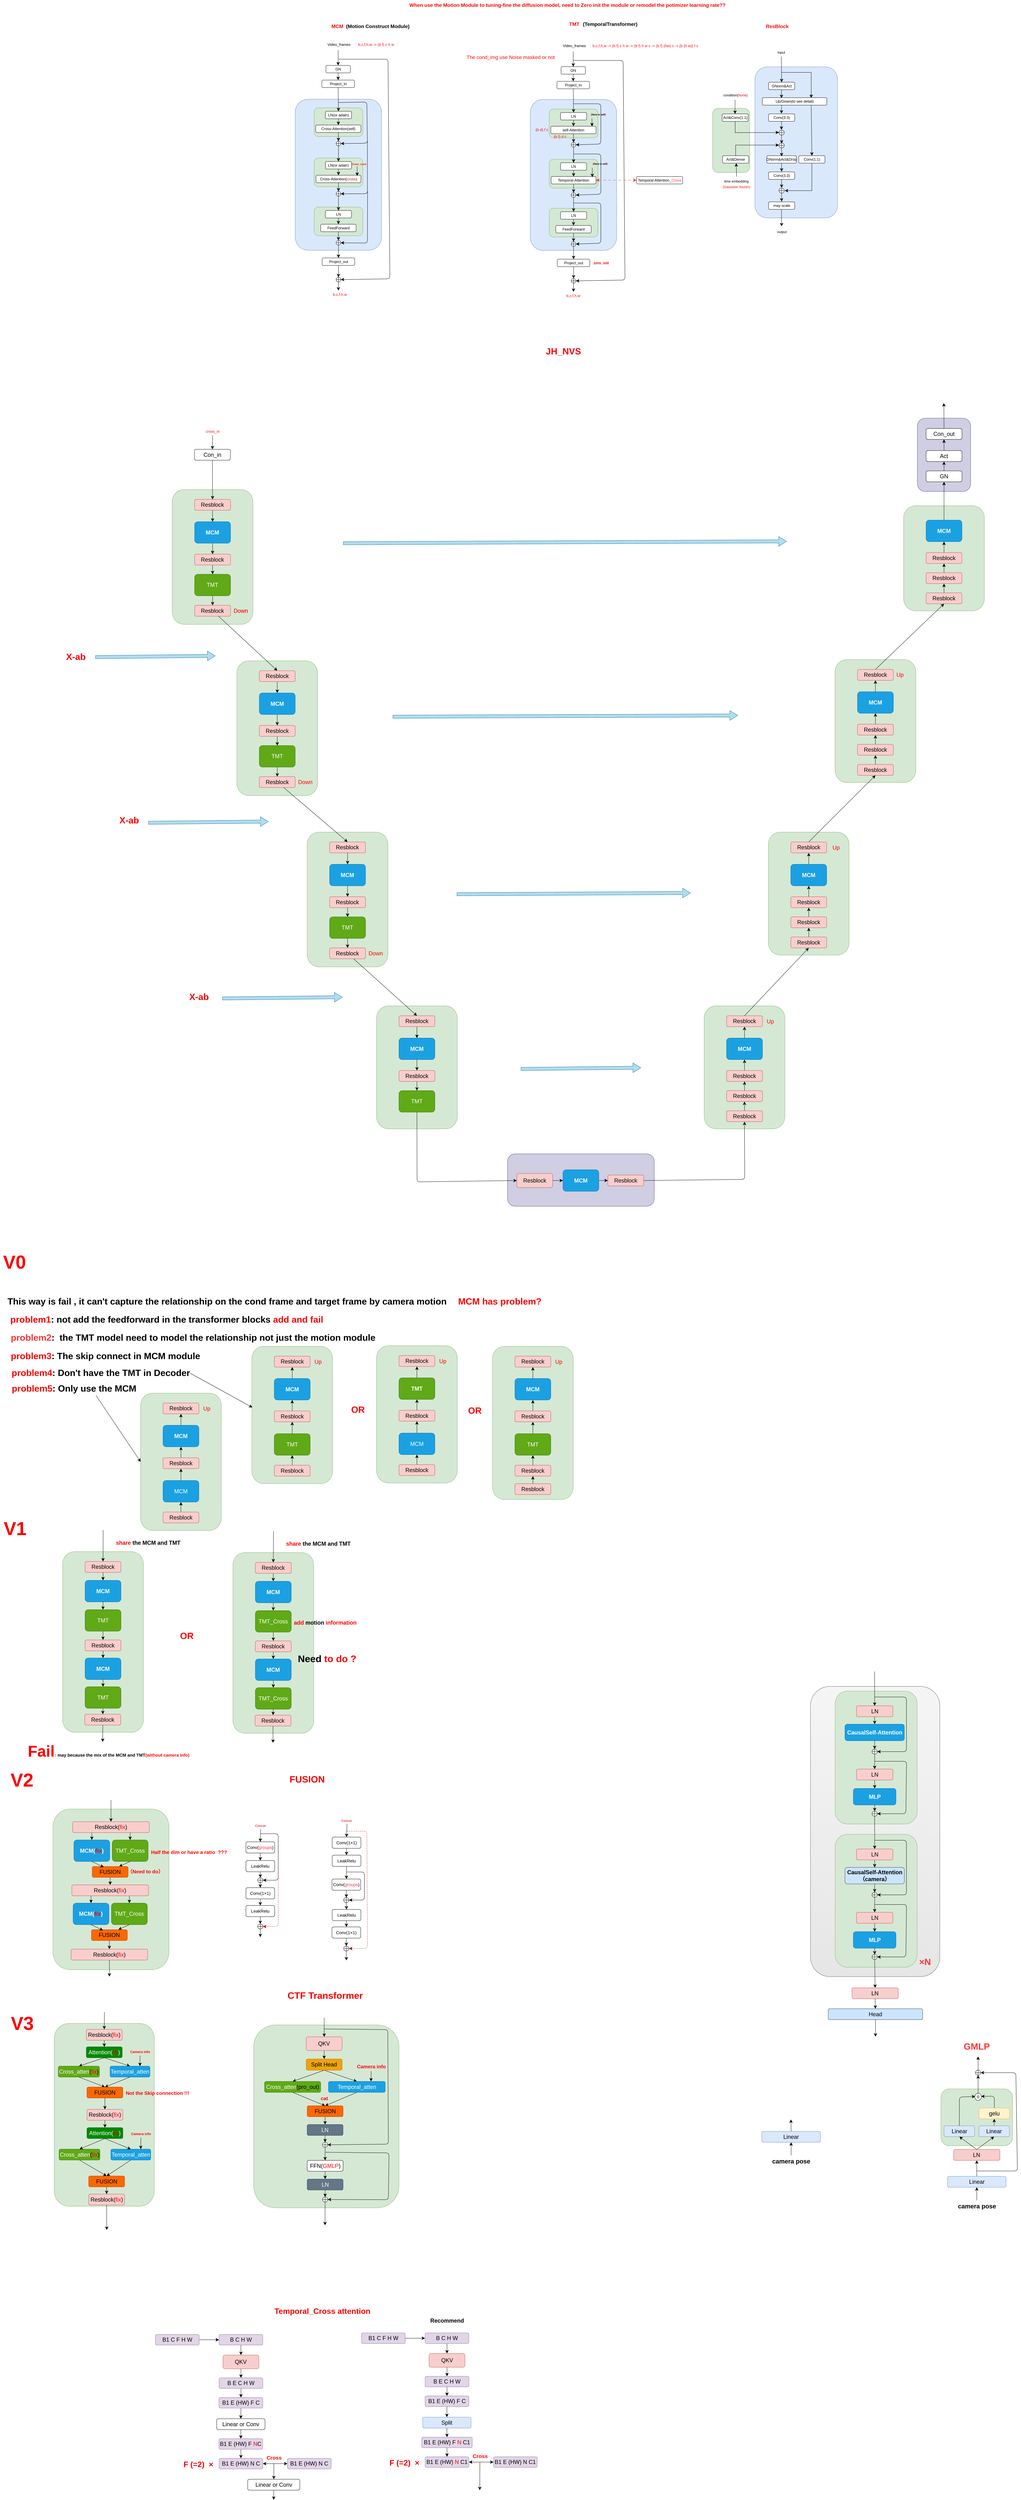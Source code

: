 <mxfile version="24.7.17">
  <diagram name="第 1 页" id="SoIzGKvfXBfCtIXZMCsS">
    <mxGraphModel dx="3346" dy="829" grid="0" gridSize="10" guides="1" tooltips="1" connect="1" arrows="1" fold="1" page="0" pageScale="1" pageWidth="827" pageHeight="1169" math="0" shadow="0">
      <root>
        <mxCell id="0" />
        <mxCell id="1" parent="0" />
        <mxCell id="D7SB4kNn__szAvQiqsrp-130" value="" style="rounded=1;whiteSpace=wrap;html=1;fillColor=#d5e8d4;strokeColor=#82b366;" vertex="1" parent="1">
          <mxGeometry x="-1471" y="7367" width="321" height="586" as="geometry" />
        </mxCell>
        <mxCell id="R5nIYqu6_4dfiVNAs0mq-330" value="" style="rounded=1;whiteSpace=wrap;html=1;fillColor=#d5e8d4;strokeColor=#82b366;" parent="1" vertex="1">
          <mxGeometry x="-437" y="4106" width="259" height="394" as="geometry" />
        </mxCell>
        <mxCell id="R5nIYqu6_4dfiVNAs0mq-318" value="" style="rounded=1;whiteSpace=wrap;html=1;fillColor=#d5e8d4;strokeColor=#82b366;" parent="1" vertex="1">
          <mxGeometry x="-659.5" y="3549" width="259" height="432" as="geometry" />
        </mxCell>
        <mxCell id="R5nIYqu6_4dfiVNAs0mq-306" value="" style="rounded=1;whiteSpace=wrap;html=1;fillColor=#d5e8d4;strokeColor=#82b366;" parent="1" vertex="1">
          <mxGeometry x="-885" y="3000" width="259" height="432" as="geometry" />
        </mxCell>
        <mxCell id="R5nIYqu6_4dfiVNAs0mq-289" value="" style="rounded=1;whiteSpace=wrap;html=1;fillColor=#d5e8d4;strokeColor=#82b366;" parent="1" vertex="1">
          <mxGeometry x="-1092.5" y="2451" width="259" height="432" as="geometry" />
        </mxCell>
        <mxCell id="R5nIYqu6_4dfiVNAs0mq-373" value="" style="rounded=1;whiteSpace=wrap;html=1;fillColor=#d5e8d4;strokeColor=#82b366;" parent="1" vertex="1">
          <mxGeometry x="1254" y="2503" width="259" height="337" as="geometry" />
        </mxCell>
        <mxCell id="R5nIYqu6_4dfiVNAs0mq-367" value="" style="rounded=1;whiteSpace=wrap;html=1;fillColor=#d5e8d4;strokeColor=#82b366;" parent="1" vertex="1">
          <mxGeometry x="1034" y="2996" width="259" height="394" as="geometry" />
        </mxCell>
        <mxCell id="R5nIYqu6_4dfiVNAs0mq-361" value="" style="rounded=1;whiteSpace=wrap;html=1;fillColor=#d5e8d4;strokeColor=#82b366;" parent="1" vertex="1">
          <mxGeometry x="820" y="3549" width="259" height="394" as="geometry" />
        </mxCell>
        <mxCell id="R5nIYqu6_4dfiVNAs0mq-349" value="" style="rounded=1;whiteSpace=wrap;html=1;fillColor=#d5e8d4;strokeColor=#82b366;" parent="1" vertex="1">
          <mxGeometry x="614" y="4106" width="259" height="394" as="geometry" />
        </mxCell>
        <mxCell id="R5nIYqu6_4dfiVNAs0mq-342" value="" style="rounded=1;whiteSpace=wrap;html=1;fillColor=#d0cee2;strokeColor=#56517e;" parent="1" vertex="1">
          <mxGeometry x="-17" y="4580" width="471" height="168" as="geometry" />
        </mxCell>
        <mxCell id="R5nIYqu6_4dfiVNAs0mq-398" value="" style="rounded=1;whiteSpace=wrap;html=1;fillColor=#d0cee2;strokeColor=#56517e;" parent="1" vertex="1">
          <mxGeometry x="1298" y="2222.25" width="171" height="235" as="geometry" />
        </mxCell>
        <mxCell id="R5nIYqu6_4dfiVNAs0mq-280" value="" style="rounded=1;whiteSpace=wrap;html=1;fillStyle=auto;fillColor=#d5e8d4;strokeColor=#82b366;" parent="1" vertex="1">
          <mxGeometry x="641.06" y="1229.36" width="119" height="205.38" as="geometry" />
        </mxCell>
        <mxCell id="R5nIYqu6_4dfiVNAs0mq-278" value="" style="rounded=1;whiteSpace=wrap;html=1;fillStyle=auto;fillColor=#dae8fc;strokeColor=#6c8ebf;" parent="1" vertex="1">
          <mxGeometry x="777.06" y="1096.43" width="265" height="484" as="geometry" />
        </mxCell>
        <mxCell id="R5nIYqu6_4dfiVNAs0mq-1" value="&lt;font color=&quot;#ff0000&quot; style=&quot;font-size: 29px;&quot;&gt;&lt;b style=&quot;font-size: 29px;&quot;&gt;JH_NVS&lt;/b&gt;&lt;/font&gt;" style="text;html=1;align=center;verticalAlign=middle;resizable=0;points=[];autosize=1;strokeColor=none;fillColor=none;fontSize=29;" parent="1" vertex="1">
          <mxGeometry x="96" y="1984" width="131" height="47" as="geometry" />
        </mxCell>
        <mxCell id="R5nIYqu6_4dfiVNAs0mq-137" value="" style="rounded=1;whiteSpace=wrap;html=1;fillStyle=auto;fillColor=#dae8fc;strokeColor=#6c8ebf;" parent="1" vertex="1">
          <mxGeometry x="-697.94" y="1200" width="277" height="484" as="geometry" />
        </mxCell>
        <mxCell id="R5nIYqu6_4dfiVNAs0mq-138" value="" style="rounded=1;whiteSpace=wrap;html=1;fillColor=#d5e8d4;strokeColor=#82b366;" parent="1" vertex="1">
          <mxGeometry x="-637.19" y="1227.62" width="156" height="92" as="geometry" />
        </mxCell>
        <mxCell id="R5nIYqu6_4dfiVNAs0mq-139" value="Cross-Attention(self)" style="rounded=1;whiteSpace=wrap;html=1;" parent="1" vertex="1">
          <mxGeometry x="-632.19" y="1282.62" width="145" height="24" as="geometry" />
        </mxCell>
        <mxCell id="R5nIYqu6_4dfiVNAs0mq-140" style="edgeStyle=none;curved=1;rounded=0;orthogonalLoop=1;jettySize=auto;html=1;exitX=0.5;exitY=1;exitDx=0;exitDy=0;entryX=0.5;entryY=0;entryDx=0;entryDy=0;fontSize=12;startSize=8;endSize=8;" parent="1" source="R5nIYqu6_4dfiVNAs0mq-141" target="R5nIYqu6_4dfiVNAs0mq-139" edge="1">
          <mxGeometry relative="1" as="geometry" />
        </mxCell>
        <mxCell id="R5nIYqu6_4dfiVNAs0mq-141" value="LN(or adaln)" style="rounded=1;whiteSpace=wrap;html=1;" parent="1" vertex="1">
          <mxGeometry x="-601.19" y="1238.62" width="84" height="24" as="geometry" />
        </mxCell>
        <mxCell id="R5nIYqu6_4dfiVNAs0mq-142" value="" style="verticalLabelPosition=bottom;verticalAlign=top;html=1;shape=mxgraph.flowchart.summing_function;" parent="1" vertex="1">
          <mxGeometry x="-566.69" y="1334.62" width="15" height="15" as="geometry" />
        </mxCell>
        <mxCell id="R5nIYqu6_4dfiVNAs0mq-143" value="&lt;b style=&quot;&quot;&gt;&lt;font color=&quot;#ff0000&quot;&gt;MCM&amp;nbsp; &lt;/font&gt;(Motion Construct Module)&lt;/b&gt;" style="text;html=1;align=center;verticalAlign=middle;resizable=0;points=[];autosize=1;strokeColor=none;fillColor=none;fontSize=16;" parent="1" vertex="1">
          <mxGeometry x="-591.19" y="950" width="269" height="31" as="geometry" />
        </mxCell>
        <mxCell id="R5nIYqu6_4dfiVNAs0mq-144" style="edgeStyle=none;curved=1;rounded=0;orthogonalLoop=1;jettySize=auto;html=1;exitX=0.5;exitY=1;exitDx=0;exitDy=0;entryX=0.5;entryY=0;entryDx=0;entryDy=0;fontSize=12;startSize=8;endSize=8;" parent="1" source="R5nIYqu6_4dfiVNAs0mq-145" target="R5nIYqu6_4dfiVNAs0mq-150" edge="1">
          <mxGeometry relative="1" as="geometry" />
        </mxCell>
        <mxCell id="R5nIYqu6_4dfiVNAs0mq-145" value="GN" style="rounded=1;whiteSpace=wrap;html=1;" parent="1" vertex="1">
          <mxGeometry x="-599.31" y="1091.62" width="78.25" height="24" as="geometry" />
        </mxCell>
        <mxCell id="R5nIYqu6_4dfiVNAs0mq-146" value="Video_frames" style="text;html=1;align=center;verticalAlign=middle;resizable=0;points=[];autosize=1;strokeColor=none;fillColor=none;" parent="1" vertex="1">
          <mxGeometry x="-603.69" y="1012" width="92" height="26" as="geometry" />
        </mxCell>
        <mxCell id="R5nIYqu6_4dfiVNAs0mq-147" style="edgeStyle=none;curved=1;rounded=0;orthogonalLoop=1;jettySize=auto;html=1;entryX=0.5;entryY=0;entryDx=0;entryDy=0;fontSize=12;startSize=8;endSize=8;" parent="1" target="R5nIYqu6_4dfiVNAs0mq-145" edge="1">
          <mxGeometry relative="1" as="geometry">
            <mxPoint x="-560.19" y="1043" as="sourcePoint" />
          </mxGeometry>
        </mxCell>
        <mxCell id="R5nIYqu6_4dfiVNAs0mq-148" value="&lt;font color=&quot;#ff0000&quot;&gt;b,c,f,h,w -&amp;gt; (b f) c h w&lt;/font&gt;" style="text;html=1;align=center;verticalAlign=middle;resizable=0;points=[];autosize=1;strokeColor=none;fillColor=none;" parent="1" vertex="1">
          <mxGeometry x="-505.19" y="1012" width="133" height="26" as="geometry" />
        </mxCell>
        <mxCell id="R5nIYqu6_4dfiVNAs0mq-149" style="edgeStyle=none;curved=1;rounded=0;orthogonalLoop=1;jettySize=auto;html=1;exitX=0.5;exitY=1;exitDx=0;exitDy=0;entryX=0.5;entryY=0;entryDx=0;entryDy=0;fontSize=12;startSize=8;endSize=8;" parent="1" source="R5nIYqu6_4dfiVNAs0mq-150" target="R5nIYqu6_4dfiVNAs0mq-141" edge="1">
          <mxGeometry relative="1" as="geometry" />
        </mxCell>
        <mxCell id="R5nIYqu6_4dfiVNAs0mq-150" value="Project_In" style="rounded=1;whiteSpace=wrap;html=1;" parent="1" vertex="1">
          <mxGeometry x="-612.43" y="1138.62" width="104.5" height="24" as="geometry" />
        </mxCell>
        <mxCell id="R5nIYqu6_4dfiVNAs0mq-151" style="edgeStyle=none;curved=1;rounded=0;orthogonalLoop=1;jettySize=auto;html=1;exitX=0.5;exitY=1;exitDx=0;exitDy=0;entryX=0.5;entryY=0;entryDx=0;entryDy=0;entryPerimeter=0;fontSize=12;startSize=8;endSize=8;" parent="1" source="R5nIYqu6_4dfiVNAs0mq-139" target="R5nIYqu6_4dfiVNAs0mq-142" edge="1">
          <mxGeometry relative="1" as="geometry" />
        </mxCell>
        <mxCell id="R5nIYqu6_4dfiVNAs0mq-152" style="edgeStyle=none;curved=0;rounded=1;orthogonalLoop=1;jettySize=auto;html=1;fontSize=12;startSize=8;endSize=8;entryX=1;entryY=0.5;entryDx=0;entryDy=0;entryPerimeter=0;" parent="1" target="R5nIYqu6_4dfiVNAs0mq-142" edge="1">
          <mxGeometry relative="1" as="geometry">
            <mxPoint x="-558.69" y="1210.62" as="sourcePoint" />
            <mxPoint x="-454.69" y="1351.62" as="targetPoint" />
            <Array as="points">
              <mxPoint x="-468.19" y="1209" />
              <mxPoint x="-466.19" y="1341" />
            </Array>
          </mxGeometry>
        </mxCell>
        <mxCell id="R5nIYqu6_4dfiVNAs0mq-153" value="" style="rounded=1;whiteSpace=wrap;html=1;fillColor=#d5e8d4;strokeColor=#82b366;" parent="1" vertex="1">
          <mxGeometry x="-637.19" y="1388.62" width="156" height="92" as="geometry" />
        </mxCell>
        <mxCell id="R5nIYqu6_4dfiVNAs0mq-154" value="Cross-Attention(&lt;font color=&quot;#ff0000&quot;&gt;cross&lt;/font&gt;)" style="rounded=1;whiteSpace=wrap;html=1;" parent="1" vertex="1">
          <mxGeometry x="-631.19" y="1443.62" width="144" height="24" as="geometry" />
        </mxCell>
        <mxCell id="R5nIYqu6_4dfiVNAs0mq-155" style="edgeStyle=none;curved=1;rounded=0;orthogonalLoop=1;jettySize=auto;html=1;exitX=0.5;exitY=1;exitDx=0;exitDy=0;entryX=0.5;entryY=0;entryDx=0;entryDy=0;fontSize=12;startSize=8;endSize=8;" parent="1" source="R5nIYqu6_4dfiVNAs0mq-156" target="R5nIYqu6_4dfiVNAs0mq-154" edge="1">
          <mxGeometry relative="1" as="geometry" />
        </mxCell>
        <mxCell id="R5nIYqu6_4dfiVNAs0mq-156" value="LN(or adaln)" style="rounded=1;whiteSpace=wrap;html=1;" parent="1" vertex="1">
          <mxGeometry x="-601.19" y="1399.62" width="84" height="24" as="geometry" />
        </mxCell>
        <mxCell id="R5nIYqu6_4dfiVNAs0mq-157" value="" style="verticalLabelPosition=bottom;verticalAlign=top;html=1;shape=mxgraph.flowchart.summing_function;" parent="1" vertex="1">
          <mxGeometry x="-566.69" y="1495.62" width="15" height="15" as="geometry" />
        </mxCell>
        <mxCell id="R5nIYqu6_4dfiVNAs0mq-158" style="edgeStyle=none;curved=1;rounded=0;orthogonalLoop=1;jettySize=auto;html=1;exitX=0.5;exitY=1;exitDx=0;exitDy=0;entryX=0.5;entryY=0;entryDx=0;entryDy=0;entryPerimeter=0;fontSize=12;startSize=8;endSize=8;" parent="1" source="R5nIYqu6_4dfiVNAs0mq-154" target="R5nIYqu6_4dfiVNAs0mq-157" edge="1">
          <mxGeometry relative="1" as="geometry" />
        </mxCell>
        <mxCell id="R5nIYqu6_4dfiVNAs0mq-160" value="" style="rounded=1;whiteSpace=wrap;html=1;fillColor=#d5e8d4;strokeColor=#82b366;" parent="1" vertex="1">
          <mxGeometry x="-637.19" y="1545.62" width="156" height="92" as="geometry" />
        </mxCell>
        <mxCell id="R5nIYqu6_4dfiVNAs0mq-161" value="FeedForward" style="rounded=1;whiteSpace=wrap;html=1;" parent="1" vertex="1">
          <mxGeometry x="-616.19" y="1600.62" width="113.5" height="24" as="geometry" />
        </mxCell>
        <mxCell id="R5nIYqu6_4dfiVNAs0mq-162" style="edgeStyle=none;curved=1;rounded=0;orthogonalLoop=1;jettySize=auto;html=1;exitX=0.5;exitY=1;exitDx=0;exitDy=0;entryX=0.5;entryY=0;entryDx=0;entryDy=0;fontSize=12;startSize=8;endSize=8;" parent="1" source="R5nIYqu6_4dfiVNAs0mq-163" target="R5nIYqu6_4dfiVNAs0mq-161" edge="1">
          <mxGeometry relative="1" as="geometry" />
        </mxCell>
        <mxCell id="R5nIYqu6_4dfiVNAs0mq-163" value="LN" style="rounded=1;whiteSpace=wrap;html=1;" parent="1" vertex="1">
          <mxGeometry x="-601.19" y="1556.62" width="84" height="24" as="geometry" />
        </mxCell>
        <mxCell id="R5nIYqu6_4dfiVNAs0mq-164" style="edgeStyle=none;curved=1;rounded=0;orthogonalLoop=1;jettySize=auto;html=1;exitX=0.5;exitY=1;exitDx=0;exitDy=0;exitPerimeter=0;entryX=0.5;entryY=0;entryDx=0;entryDy=0;fontSize=12;startSize=8;endSize=8;" parent="1" source="R5nIYqu6_4dfiVNAs0mq-165" target="R5nIYqu6_4dfiVNAs0mq-168" edge="1">
          <mxGeometry relative="1" as="geometry">
            <mxPoint x="-559.19" y="1707.62" as="targetPoint" />
          </mxGeometry>
        </mxCell>
        <mxCell id="R5nIYqu6_4dfiVNAs0mq-165" value="" style="verticalLabelPosition=bottom;verticalAlign=top;html=1;shape=mxgraph.flowchart.summing_function;" parent="1" vertex="1">
          <mxGeometry x="-566.69" y="1652.62" width="15" height="15" as="geometry" />
        </mxCell>
        <mxCell id="R5nIYqu6_4dfiVNAs0mq-166" style="edgeStyle=none;curved=1;rounded=0;orthogonalLoop=1;jettySize=auto;html=1;exitX=0.5;exitY=1;exitDx=0;exitDy=0;entryX=0.5;entryY=0;entryDx=0;entryDy=0;entryPerimeter=0;fontSize=12;startSize=8;endSize=8;" parent="1" source="R5nIYqu6_4dfiVNAs0mq-161" target="R5nIYqu6_4dfiVNAs0mq-165" edge="1">
          <mxGeometry relative="1" as="geometry" />
        </mxCell>
        <mxCell id="R5nIYqu6_4dfiVNAs0mq-168" value="Project_out" style="rounded=1;whiteSpace=wrap;html=1;" parent="1" vertex="1">
          <mxGeometry x="-611.44" y="1708.62" width="104.5" height="24" as="geometry" />
        </mxCell>
        <mxCell id="R5nIYqu6_4dfiVNAs0mq-170" style="edgeStyle=none;curved=1;rounded=0;orthogonalLoop=1;jettySize=auto;html=1;entryX=0.918;entryY=0.089;entryDx=0;entryDy=0;fontSize=12;startSize=8;endSize=8;entryPerimeter=0;" parent="1" target="R5nIYqu6_4dfiVNAs0mq-154" edge="1">
          <mxGeometry relative="1" as="geometry">
            <mxPoint x="-499.19" y="1415.62" as="sourcePoint" />
            <mxPoint x="-500.19" y="1430.62" as="targetPoint" />
          </mxGeometry>
        </mxCell>
        <mxCell id="R5nIYqu6_4dfiVNAs0mq-171" value="&lt;font style=&quot;font-size: 8px;&quot; color=&quot;#ff0000&quot;&gt;Cross_cond&lt;/font&gt;" style="text;html=1;align=center;verticalAlign=middle;resizable=0;points=[];autosize=1;strokeColor=none;fillColor=none;fontStyle=1" parent="1" vertex="1">
          <mxGeometry x="-524.19" y="1393.62" width="61" height="26" as="geometry" />
        </mxCell>
        <mxCell id="R5nIYqu6_4dfiVNAs0mq-172" style="edgeStyle=none;curved=1;rounded=0;orthogonalLoop=1;jettySize=auto;html=1;exitX=0.5;exitY=1;exitDx=0;exitDy=0;exitPerimeter=0;fontSize=12;startSize=8;endSize=8;" parent="1" source="R5nIYqu6_4dfiVNAs0mq-173" edge="1">
          <mxGeometry relative="1" as="geometry">
            <mxPoint x="-559.44" y="1813.332" as="targetPoint" />
          </mxGeometry>
        </mxCell>
        <mxCell id="R5nIYqu6_4dfiVNAs0mq-173" value="" style="verticalLabelPosition=bottom;verticalAlign=top;html=1;shape=mxgraph.flowchart.summing_function;" parent="1" vertex="1">
          <mxGeometry x="-566.69" y="1770.62" width="15" height="15" as="geometry" />
        </mxCell>
        <mxCell id="R5nIYqu6_4dfiVNAs0mq-174" style="edgeStyle=none;curved=1;rounded=0;orthogonalLoop=1;jettySize=auto;html=1;exitX=0.5;exitY=1;exitDx=0;exitDy=0;entryX=0.5;entryY=0;entryDx=0;entryDy=0;entryPerimeter=0;fontSize=12;startSize=8;endSize=8;" parent="1" source="R5nIYqu6_4dfiVNAs0mq-168" target="R5nIYqu6_4dfiVNAs0mq-173" edge="1">
          <mxGeometry relative="1" as="geometry" />
        </mxCell>
        <mxCell id="R5nIYqu6_4dfiVNAs0mq-175" style="edgeStyle=none;curved=0;rounded=1;orthogonalLoop=1;jettySize=auto;html=1;fontSize=12;startSize=8;endSize=8;entryX=1;entryY=0.5;entryDx=0;entryDy=0;entryPerimeter=0;" parent="1" target="R5nIYqu6_4dfiVNAs0mq-173" edge="1">
          <mxGeometry relative="1" as="geometry">
            <mxPoint x="-559.19" y="1071.62" as="sourcePoint" />
            <mxPoint x="-488.19" y="1382.62" as="targetPoint" />
            <Array as="points">
              <mxPoint x="-400.19" y="1071.62" />
              <mxPoint x="-394.19" y="1775.62" />
            </Array>
          </mxGeometry>
        </mxCell>
        <mxCell id="R5nIYqu6_4dfiVNAs0mq-176" style="edgeStyle=none;curved=1;rounded=0;orthogonalLoop=1;jettySize=auto;html=1;entryX=0.5;entryY=0;entryDx=0;entryDy=0;fontSize=12;startSize=8;endSize=8;" parent="1" target="R5nIYqu6_4dfiVNAs0mq-156" edge="1">
          <mxGeometry relative="1" as="geometry">
            <mxPoint x="-559.19" y="1350" as="sourcePoint" />
          </mxGeometry>
        </mxCell>
        <mxCell id="R5nIYqu6_4dfiVNAs0mq-177" style="edgeStyle=none;curved=1;rounded=0;orthogonalLoop=1;jettySize=auto;html=1;entryX=0.5;entryY=0;entryDx=0;entryDy=0;fontSize=12;startSize=8;endSize=8;" parent="1" target="R5nIYqu6_4dfiVNAs0mq-163" edge="1">
          <mxGeometry relative="1" as="geometry">
            <mxPoint x="-559.19" y="1511" as="sourcePoint" />
          </mxGeometry>
        </mxCell>
        <mxCell id="R5nIYqu6_4dfiVNAs0mq-181" value="&lt;font color=&quot;#ff0000&quot;&gt;b,c,f,h,w&lt;/font&gt;" style="text;html=1;align=center;verticalAlign=middle;resizable=0;points=[];autosize=1;strokeColor=none;fillColor=none;" parent="1" vertex="1">
          <mxGeometry x="-586.44" y="1813" width="63" height="26" as="geometry" />
        </mxCell>
        <mxCell id="R5nIYqu6_4dfiVNAs0mq-304" style="edgeStyle=none;curved=1;rounded=0;orthogonalLoop=1;jettySize=auto;html=1;exitX=0.5;exitY=1;exitDx=0;exitDy=0;fontSize=12;startSize=8;endSize=8;" parent="1" source="R5nIYqu6_4dfiVNAs0mq-184" target="R5nIYqu6_4dfiVNAs0mq-290" edge="1">
          <mxGeometry relative="1" as="geometry" />
        </mxCell>
        <mxCell id="R5nIYqu6_4dfiVNAs0mq-184" value="&lt;font style=&quot;font-size: 18px;&quot;&gt;Con_in&lt;/font&gt;" style="rounded=1;whiteSpace=wrap;html=1;" parent="1" vertex="1">
          <mxGeometry x="-1021.11" y="2322" width="115.11" height="35" as="geometry" />
        </mxCell>
        <mxCell id="R5nIYqu6_4dfiVNAs0mq-186" style="edgeStyle=none;curved=1;rounded=0;orthogonalLoop=1;jettySize=auto;html=1;entryX=0.5;entryY=0;entryDx=0;entryDy=0;fontSize=12;startSize=8;endSize=8;" parent="1" source="R5nIYqu6_4dfiVNAs0mq-185" target="R5nIYqu6_4dfiVNAs0mq-184" edge="1">
          <mxGeometry relative="1" as="geometry" />
        </mxCell>
        <mxCell id="R5nIYqu6_4dfiVNAs0mq-185" value="&lt;font color=&quot;#ff0000&quot;&gt;cross_in&lt;/font&gt;" style="text;html=1;align=center;verticalAlign=middle;resizable=0;points=[];autosize=1;strokeColor=none;fillColor=none;" parent="1" vertex="1">
          <mxGeometry x="-994.5" y="2252" width="63" height="26" as="geometry" />
        </mxCell>
        <mxCell id="R5nIYqu6_4dfiVNAs0mq-191" style="edgeStyle=none;curved=0;rounded=1;orthogonalLoop=1;jettySize=auto;html=1;fontSize=12;startSize=8;endSize=8;entryX=1;entryY=0.5;entryDx=0;entryDy=0;entryPerimeter=0;" parent="1" target="R5nIYqu6_4dfiVNAs0mq-157" edge="1">
          <mxGeometry relative="1" as="geometry">
            <mxPoint x="-466.32" y="1332" as="sourcePoint" />
            <mxPoint x="-548.19" y="1500.5" as="targetPoint" />
            <Array as="points">
              <mxPoint x="-466.19" y="1503" />
            </Array>
          </mxGeometry>
        </mxCell>
        <mxCell id="R5nIYqu6_4dfiVNAs0mq-194" style="edgeStyle=none;curved=0;rounded=1;orthogonalLoop=1;jettySize=auto;html=1;fontSize=12;startSize=8;endSize=8;entryX=1;entryY=0.5;entryDx=0;entryDy=0;entryPerimeter=0;" parent="1" target="R5nIYqu6_4dfiVNAs0mq-165" edge="1">
          <mxGeometry relative="1" as="geometry">
            <mxPoint x="-465.82" y="1495.62" as="sourcePoint" />
            <mxPoint x="-551.69" y="1666.62" as="targetPoint" />
            <Array as="points">
              <mxPoint x="-466.19" y="1661" />
            </Array>
          </mxGeometry>
        </mxCell>
        <mxCell id="R5nIYqu6_4dfiVNAs0mq-195" value="" style="rounded=1;whiteSpace=wrap;html=1;fillStyle=auto;fillColor=#dae8fc;strokeColor=#6c8ebf;" parent="1" vertex="1">
          <mxGeometry x="56.31" y="1200.62" width="277" height="484" as="geometry" />
        </mxCell>
        <mxCell id="R5nIYqu6_4dfiVNAs0mq-196" value="" style="rounded=1;whiteSpace=wrap;html=1;fillColor=#d5e8d4;strokeColor=#82b366;" parent="1" vertex="1">
          <mxGeometry x="117.06" y="1231.62" width="156" height="92" as="geometry" />
        </mxCell>
        <mxCell id="R5nIYqu6_4dfiVNAs0mq-197" value="&lt;font color=&quot;#ff0000&quot;&gt;&lt;b&gt;TMT&lt;/b&gt;&lt;/font&gt;" style="text;html=1;align=center;verticalAlign=middle;resizable=0;points=[];autosize=1;strokeColor=none;fillColor=none;fontSize=16;" parent="1" vertex="1">
          <mxGeometry x="171.06" y="943.88" width="51" height="31" as="geometry" />
        </mxCell>
        <mxCell id="R5nIYqu6_4dfiVNAs0mq-198" value="self-Attention" style="rounded=1;whiteSpace=wrap;html=1;" parent="1" vertex="1">
          <mxGeometry x="122.06" y="1286.62" width="145" height="24" as="geometry" />
        </mxCell>
        <mxCell id="R5nIYqu6_4dfiVNAs0mq-199" style="edgeStyle=none;curved=1;rounded=0;orthogonalLoop=1;jettySize=auto;html=1;exitX=0.5;exitY=1;exitDx=0;exitDy=0;entryX=0.5;entryY=0;entryDx=0;entryDy=0;fontSize=12;startSize=8;endSize=8;" parent="1" source="R5nIYqu6_4dfiVNAs0mq-200" target="R5nIYqu6_4dfiVNAs0mq-198" edge="1">
          <mxGeometry relative="1" as="geometry" />
        </mxCell>
        <mxCell id="R5nIYqu6_4dfiVNAs0mq-200" value="LN" style="rounded=1;whiteSpace=wrap;html=1;" parent="1" vertex="1">
          <mxGeometry x="153.06" y="1242.62" width="84" height="24" as="geometry" />
        </mxCell>
        <mxCell id="R5nIYqu6_4dfiVNAs0mq-201" value="" style="verticalLabelPosition=bottom;verticalAlign=top;html=1;shape=mxgraph.flowchart.summing_function;" parent="1" vertex="1">
          <mxGeometry x="187.56" y="1338.62" width="15" height="15" as="geometry" />
        </mxCell>
        <mxCell id="R5nIYqu6_4dfiVNAs0mq-202" value="&lt;font color=&quot;#ff0000&quot;&gt;zero_init&lt;/font&gt;" style="text;html=1;align=center;verticalAlign=middle;resizable=0;points=[];autosize=1;strokeColor=none;fillColor=none;fontStyle=1" parent="1" vertex="1">
          <mxGeometry x="251.56" y="1711.62" width="63" height="26" as="geometry" />
        </mxCell>
        <mxCell id="R5nIYqu6_4dfiVNAs0mq-203" value="&lt;b style=&quot;&quot;&gt;(TemporalTransformer)&lt;/b&gt;" style="text;html=1;align=center;verticalAlign=middle;resizable=0;points=[];autosize=1;strokeColor=none;fillColor=none;fontSize=16;" parent="1" vertex="1">
          <mxGeometry x="215.06" y="943.88" width="193" height="31" as="geometry" />
        </mxCell>
        <mxCell id="R5nIYqu6_4dfiVNAs0mq-204" style="edgeStyle=none;curved=1;rounded=0;orthogonalLoop=1;jettySize=auto;html=1;exitX=0.5;exitY=1;exitDx=0;exitDy=0;entryX=0.5;entryY=0;entryDx=0;entryDy=0;fontSize=12;startSize=8;endSize=8;" parent="1" source="R5nIYqu6_4dfiVNAs0mq-205" target="R5nIYqu6_4dfiVNAs0mq-210" edge="1">
          <mxGeometry relative="1" as="geometry" />
        </mxCell>
        <mxCell id="R5nIYqu6_4dfiVNAs0mq-205" value="GN" style="rounded=1;whiteSpace=wrap;html=1;" parent="1" vertex="1">
          <mxGeometry x="154.94" y="1095.62" width="78.25" height="24" as="geometry" />
        </mxCell>
        <mxCell id="R5nIYqu6_4dfiVNAs0mq-206" value="Video_frames" style="text;html=1;align=center;verticalAlign=middle;resizable=0;points=[];autosize=1;strokeColor=none;fillColor=none;" parent="1" vertex="1">
          <mxGeometry x="150.56" y="1016" width="92" height="26" as="geometry" />
        </mxCell>
        <mxCell id="R5nIYqu6_4dfiVNAs0mq-207" style="edgeStyle=none;curved=1;rounded=0;orthogonalLoop=1;jettySize=auto;html=1;entryX=0.5;entryY=0;entryDx=0;entryDy=0;fontSize=12;startSize=8;endSize=8;" parent="1" target="R5nIYqu6_4dfiVNAs0mq-205" edge="1">
          <mxGeometry relative="1" as="geometry">
            <mxPoint x="194.06" y="1047" as="sourcePoint" />
          </mxGeometry>
        </mxCell>
        <mxCell id="R5nIYqu6_4dfiVNAs0mq-208" value="&lt;font color=&quot;#ff0000&quot;&gt;b,c,f,h,w -&amp;gt; (b f) c h w -&amp;gt; (b f) h w c -&amp;gt; (b f) (hw) c -&amp;gt; (b (h w)) f c&lt;/font&gt;" style="text;html=1;align=center;verticalAlign=middle;resizable=0;points=[];autosize=1;strokeColor=none;fillColor=none;" parent="1" vertex="1">
          <mxGeometry x="246.32" y="1016" width="357" height="26" as="geometry" />
        </mxCell>
        <mxCell id="R5nIYqu6_4dfiVNAs0mq-209" style="edgeStyle=none;curved=1;rounded=0;orthogonalLoop=1;jettySize=auto;html=1;exitX=0.5;exitY=1;exitDx=0;exitDy=0;entryX=0.5;entryY=0;entryDx=0;entryDy=0;fontSize=12;startSize=8;endSize=8;" parent="1" source="R5nIYqu6_4dfiVNAs0mq-210" target="R5nIYqu6_4dfiVNAs0mq-200" edge="1">
          <mxGeometry relative="1" as="geometry" />
        </mxCell>
        <mxCell id="R5nIYqu6_4dfiVNAs0mq-210" value="Project_In" style="rounded=1;whiteSpace=wrap;html=1;" parent="1" vertex="1">
          <mxGeometry x="141.82" y="1142.62" width="104.5" height="24" as="geometry" />
        </mxCell>
        <mxCell id="R5nIYqu6_4dfiVNAs0mq-211" style="edgeStyle=none;curved=1;rounded=0;orthogonalLoop=1;jettySize=auto;html=1;exitX=0.5;exitY=1;exitDx=0;exitDy=0;entryX=0.5;entryY=0;entryDx=0;entryDy=0;entryPerimeter=0;fontSize=12;startSize=8;endSize=8;" parent="1" source="R5nIYqu6_4dfiVNAs0mq-198" target="R5nIYqu6_4dfiVNAs0mq-201" edge="1">
          <mxGeometry relative="1" as="geometry" />
        </mxCell>
        <mxCell id="R5nIYqu6_4dfiVNAs0mq-212" style="edgeStyle=none;curved=0;rounded=1;orthogonalLoop=1;jettySize=auto;html=1;fontSize=12;startSize=8;endSize=8;entryX=1;entryY=0.5;entryDx=0;entryDy=0;entryPerimeter=0;" parent="1" target="R5nIYqu6_4dfiVNAs0mq-201" edge="1">
          <mxGeometry relative="1" as="geometry">
            <mxPoint x="195.56" y="1214.62" as="sourcePoint" />
            <mxPoint x="299.56" y="1355.62" as="targetPoint" />
            <Array as="points">
              <mxPoint x="282.56" y="1214.62" />
              <mxPoint x="282.56" y="1343.62" />
            </Array>
          </mxGeometry>
        </mxCell>
        <mxCell id="R5nIYqu6_4dfiVNAs0mq-213" value="" style="rounded=1;whiteSpace=wrap;html=1;fillColor=#d5e8d4;strokeColor=#82b366;" parent="1" vertex="1">
          <mxGeometry x="117.06" y="1392.62" width="156" height="92" as="geometry" />
        </mxCell>
        <mxCell id="R5nIYqu6_4dfiVNAs0mq-214" value="Temporal-Attention" style="rounded=1;whiteSpace=wrap;html=1;" parent="1" vertex="1">
          <mxGeometry x="123.06" y="1447.62" width="144" height="24" as="geometry" />
        </mxCell>
        <mxCell id="R5nIYqu6_4dfiVNAs0mq-215" style="edgeStyle=none;curved=1;rounded=0;orthogonalLoop=1;jettySize=auto;html=1;exitX=0.5;exitY=1;exitDx=0;exitDy=0;entryX=0.5;entryY=0;entryDx=0;entryDy=0;fontSize=12;startSize=8;endSize=8;" parent="1" source="R5nIYqu6_4dfiVNAs0mq-216" target="R5nIYqu6_4dfiVNAs0mq-214" edge="1">
          <mxGeometry relative="1" as="geometry" />
        </mxCell>
        <mxCell id="R5nIYqu6_4dfiVNAs0mq-216" value="LN" style="rounded=1;whiteSpace=wrap;html=1;" parent="1" vertex="1">
          <mxGeometry x="153.06" y="1403.62" width="84" height="24" as="geometry" />
        </mxCell>
        <mxCell id="R5nIYqu6_4dfiVNAs0mq-217" value="" style="verticalLabelPosition=bottom;verticalAlign=top;html=1;shape=mxgraph.flowchart.summing_function;" parent="1" vertex="1">
          <mxGeometry x="187.56" y="1499.62" width="15" height="15" as="geometry" />
        </mxCell>
        <mxCell id="R5nIYqu6_4dfiVNAs0mq-218" style="edgeStyle=none;curved=1;rounded=0;orthogonalLoop=1;jettySize=auto;html=1;exitX=0.5;exitY=1;exitDx=0;exitDy=0;entryX=0.5;entryY=0;entryDx=0;entryDy=0;entryPerimeter=0;fontSize=12;startSize=8;endSize=8;" parent="1" source="R5nIYqu6_4dfiVNAs0mq-214" target="R5nIYqu6_4dfiVNAs0mq-217" edge="1">
          <mxGeometry relative="1" as="geometry" />
        </mxCell>
        <mxCell id="R5nIYqu6_4dfiVNAs0mq-219" style="edgeStyle=none;curved=0;rounded=1;orthogonalLoop=1;jettySize=auto;html=1;fontSize=12;startSize=8;endSize=8;entryX=1;entryY=0.5;entryDx=0;entryDy=0;entryPerimeter=0;" parent="1" target="R5nIYqu6_4dfiVNAs0mq-217" edge="1">
          <mxGeometry relative="1" as="geometry">
            <mxPoint x="195.56" y="1375.62" as="sourcePoint" />
            <mxPoint x="299.56" y="1516.62" as="targetPoint" />
            <Array as="points">
              <mxPoint x="282.56" y="1375.62" />
              <mxPoint x="282.56" y="1504.62" />
            </Array>
          </mxGeometry>
        </mxCell>
        <mxCell id="R5nIYqu6_4dfiVNAs0mq-220" value="" style="rounded=1;whiteSpace=wrap;html=1;fillColor=#d5e8d4;strokeColor=#82b366;" parent="1" vertex="1">
          <mxGeometry x="117.06" y="1549.62" width="156" height="92" as="geometry" />
        </mxCell>
        <mxCell id="R5nIYqu6_4dfiVNAs0mq-221" value="FeedForward" style="rounded=1;whiteSpace=wrap;html=1;" parent="1" vertex="1">
          <mxGeometry x="138.06" y="1604.62" width="113.5" height="24" as="geometry" />
        </mxCell>
        <mxCell id="R5nIYqu6_4dfiVNAs0mq-222" style="edgeStyle=none;curved=1;rounded=0;orthogonalLoop=1;jettySize=auto;html=1;exitX=0.5;exitY=1;exitDx=0;exitDy=0;entryX=0.5;entryY=0;entryDx=0;entryDy=0;fontSize=12;startSize=8;endSize=8;" parent="1" source="R5nIYqu6_4dfiVNAs0mq-223" target="R5nIYqu6_4dfiVNAs0mq-221" edge="1">
          <mxGeometry relative="1" as="geometry" />
        </mxCell>
        <mxCell id="R5nIYqu6_4dfiVNAs0mq-223" value="LN" style="rounded=1;whiteSpace=wrap;html=1;" parent="1" vertex="1">
          <mxGeometry x="153.06" y="1560.62" width="84" height="24" as="geometry" />
        </mxCell>
        <mxCell id="R5nIYqu6_4dfiVNAs0mq-224" style="edgeStyle=none;curved=1;rounded=0;orthogonalLoop=1;jettySize=auto;html=1;exitX=0.5;exitY=1;exitDx=0;exitDy=0;exitPerimeter=0;entryX=0.5;entryY=0;entryDx=0;entryDy=0;fontSize=12;startSize=8;endSize=8;" parent="1" source="R5nIYqu6_4dfiVNAs0mq-225" target="R5nIYqu6_4dfiVNAs0mq-228" edge="1">
          <mxGeometry relative="1" as="geometry">
            <mxPoint x="195.06" y="1711.62" as="targetPoint" />
          </mxGeometry>
        </mxCell>
        <mxCell id="R5nIYqu6_4dfiVNAs0mq-225" value="" style="verticalLabelPosition=bottom;verticalAlign=top;html=1;shape=mxgraph.flowchart.summing_function;" parent="1" vertex="1">
          <mxGeometry x="187.56" y="1656.62" width="15" height="15" as="geometry" />
        </mxCell>
        <mxCell id="R5nIYqu6_4dfiVNAs0mq-226" style="edgeStyle=none;curved=1;rounded=0;orthogonalLoop=1;jettySize=auto;html=1;exitX=0.5;exitY=1;exitDx=0;exitDy=0;entryX=0.5;entryY=0;entryDx=0;entryDy=0;entryPerimeter=0;fontSize=12;startSize=8;endSize=8;" parent="1" source="R5nIYqu6_4dfiVNAs0mq-221" target="R5nIYqu6_4dfiVNAs0mq-225" edge="1">
          <mxGeometry relative="1" as="geometry" />
        </mxCell>
        <mxCell id="R5nIYqu6_4dfiVNAs0mq-227" style="edgeStyle=none;curved=0;rounded=1;orthogonalLoop=1;jettySize=auto;html=1;fontSize=12;startSize=8;endSize=8;entryX=1;entryY=0.5;entryDx=0;entryDy=0;entryPerimeter=0;" parent="1" target="R5nIYqu6_4dfiVNAs0mq-225" edge="1">
          <mxGeometry relative="1" as="geometry">
            <mxPoint x="195.56" y="1532.62" as="sourcePoint" />
            <mxPoint x="299.56" y="1673.62" as="targetPoint" />
            <Array as="points">
              <mxPoint x="282.56" y="1532.62" />
              <mxPoint x="282.56" y="1661.62" />
            </Array>
          </mxGeometry>
        </mxCell>
        <mxCell id="R5nIYqu6_4dfiVNAs0mq-228" value="Project_out" style="rounded=1;whiteSpace=wrap;html=1;" parent="1" vertex="1">
          <mxGeometry x="142.81" y="1712.62" width="104.5" height="24" as="geometry" />
        </mxCell>
        <mxCell id="R5nIYqu6_4dfiVNAs0mq-230" style="edgeStyle=none;curved=1;rounded=0;orthogonalLoop=1;jettySize=auto;html=1;entryX=0.912;entryY=0.019;entryDx=0;entryDy=0;fontSize=12;startSize=8;endSize=8;entryPerimeter=0;" parent="1" target="R5nIYqu6_4dfiVNAs0mq-198" edge="1">
          <mxGeometry relative="1" as="geometry">
            <mxPoint x="254.06" y="1261.62" as="sourcePoint" />
            <mxPoint x="254.06" y="1278.62" as="targetPoint" />
          </mxGeometry>
        </mxCell>
        <mxCell id="R5nIYqu6_4dfiVNAs0mq-231" style="edgeStyle=none;curved=1;rounded=0;orthogonalLoop=1;jettySize=auto;html=1;entryX=0.918;entryY=0.089;entryDx=0;entryDy=0;fontSize=12;startSize=8;endSize=8;entryPerimeter=0;" parent="1" target="R5nIYqu6_4dfiVNAs0mq-214" edge="1">
          <mxGeometry relative="1" as="geometry">
            <mxPoint x="255.06" y="1419.62" as="sourcePoint" />
            <mxPoint x="254.06" y="1434.62" as="targetPoint" />
          </mxGeometry>
        </mxCell>
        <mxCell id="R5nIYqu6_4dfiVNAs0mq-232" value="&lt;font style=&quot;font-size: 8px;&quot; color=&quot;#ff0000&quot;&gt;&amp;nbsp;(&lt;/font&gt;&lt;font style=&quot;font-size: 8px;&quot;&gt;Here is self&lt;/font&gt;&lt;font style=&quot;font-size: 8px;&quot; color=&quot;#ff0000&quot;&gt;)&lt;/font&gt;" style="text;html=1;align=center;verticalAlign=middle;resizable=0;points=[];autosize=1;strokeColor=none;fillColor=none;fontStyle=1" parent="1" vertex="1">
          <mxGeometry x="240.06" y="1235" width="66" height="26" as="geometry" />
        </mxCell>
        <mxCell id="R5nIYqu6_4dfiVNAs0mq-233" style="edgeStyle=none;curved=1;rounded=0;orthogonalLoop=1;jettySize=auto;html=1;exitX=0.5;exitY=1;exitDx=0;exitDy=0;exitPerimeter=0;fontSize=12;startSize=8;endSize=8;" parent="1" source="R5nIYqu6_4dfiVNAs0mq-234" edge="1">
          <mxGeometry relative="1" as="geometry">
            <mxPoint x="194.81" y="1817.332" as="targetPoint" />
          </mxGeometry>
        </mxCell>
        <mxCell id="R5nIYqu6_4dfiVNAs0mq-234" value="" style="verticalLabelPosition=bottom;verticalAlign=top;html=1;shape=mxgraph.flowchart.summing_function;" parent="1" vertex="1">
          <mxGeometry x="187.56" y="1774.62" width="15" height="15" as="geometry" />
        </mxCell>
        <mxCell id="R5nIYqu6_4dfiVNAs0mq-235" style="edgeStyle=none;curved=1;rounded=0;orthogonalLoop=1;jettySize=auto;html=1;exitX=0.5;exitY=1;exitDx=0;exitDy=0;entryX=0.5;entryY=0;entryDx=0;entryDy=0;entryPerimeter=0;fontSize=12;startSize=8;endSize=8;" parent="1" source="R5nIYqu6_4dfiVNAs0mq-228" target="R5nIYqu6_4dfiVNAs0mq-234" edge="1">
          <mxGeometry relative="1" as="geometry" />
        </mxCell>
        <mxCell id="R5nIYqu6_4dfiVNAs0mq-236" style="edgeStyle=none;curved=0;rounded=1;orthogonalLoop=1;jettySize=auto;html=1;fontSize=12;startSize=8;endSize=8;entryX=1;entryY=0.5;entryDx=0;entryDy=0;entryPerimeter=0;" parent="1" target="R5nIYqu6_4dfiVNAs0mq-234" edge="1">
          <mxGeometry relative="1" as="geometry">
            <mxPoint x="195.06" y="1075.62" as="sourcePoint" />
            <mxPoint x="266.06" y="1386.62" as="targetPoint" />
            <Array as="points">
              <mxPoint x="354.06" y="1075.62" />
              <mxPoint x="360.06" y="1779.62" />
            </Array>
          </mxGeometry>
        </mxCell>
        <mxCell id="R5nIYqu6_4dfiVNAs0mq-237" style="edgeStyle=none;curved=1;rounded=0;orthogonalLoop=1;jettySize=auto;html=1;entryX=0.5;entryY=0;entryDx=0;entryDy=0;fontSize=12;startSize=8;endSize=8;" parent="1" target="R5nIYqu6_4dfiVNAs0mq-216" edge="1">
          <mxGeometry relative="1" as="geometry">
            <mxPoint x="195.06" y="1354" as="sourcePoint" />
          </mxGeometry>
        </mxCell>
        <mxCell id="R5nIYqu6_4dfiVNAs0mq-238" style="edgeStyle=none;curved=1;rounded=0;orthogonalLoop=1;jettySize=auto;html=1;entryX=0.5;entryY=0;entryDx=0;entryDy=0;fontSize=12;startSize=8;endSize=8;" parent="1" target="R5nIYqu6_4dfiVNAs0mq-223" edge="1">
          <mxGeometry relative="1" as="geometry">
            <mxPoint x="195.06" y="1515" as="sourcePoint" />
          </mxGeometry>
        </mxCell>
        <mxCell id="R5nIYqu6_4dfiVNAs0mq-239" value="&lt;font color=&quot;#ff0000&quot;&gt;b,c,f,h,w&lt;/font&gt;" style="text;html=1;align=center;verticalAlign=middle;resizable=0;points=[];autosize=1;strokeColor=none;fillColor=none;" parent="1" vertex="1">
          <mxGeometry x="162.56" y="1817" width="63" height="26" as="geometry" />
        </mxCell>
        <mxCell id="R5nIYqu6_4dfiVNAs0mq-240" value="&lt;font color=&quot;#ff0000&quot;&gt;(b f) d c&amp;nbsp;&lt;/font&gt;" style="text;html=1;align=center;verticalAlign=middle;resizable=0;points=[];autosize=1;strokeColor=none;fillColor=none;" parent="1" vertex="1">
          <mxGeometry x="122.06" y="1307" width="62" height="26" as="geometry" />
        </mxCell>
        <mxCell id="R5nIYqu6_4dfiVNAs0mq-241" value="&lt;font color=&quot;#ff0000&quot;&gt;(b d) f c&lt;/font&gt;" style="text;html=1;align=center;verticalAlign=middle;resizable=0;points=[];autosize=1;strokeColor=none;fillColor=none;" parent="1" vertex="1">
          <mxGeometry x="63.06" y="1284.62" width="59" height="26" as="geometry" />
        </mxCell>
        <mxCell id="R5nIYqu6_4dfiVNAs0mq-242" value="&lt;font style=&quot;font-size: 8px;&quot; color=&quot;#ff0000&quot;&gt;&amp;nbsp;(&lt;/font&gt;&lt;font style=&quot;font-size: 8px;&quot;&gt;Here is self&lt;/font&gt;&lt;font style=&quot;font-size: 8px;&quot; color=&quot;#ff0000&quot;&gt;)&lt;/font&gt;" style="text;html=1;align=center;verticalAlign=middle;resizable=0;points=[];autosize=1;strokeColor=none;fillColor=none;fontStyle=1" parent="1" vertex="1">
          <mxGeometry x="246.32" y="1392.62" width="66" height="26" as="geometry" />
        </mxCell>
        <mxCell id="R5nIYqu6_4dfiVNAs0mq-243" value="&lt;font color=&quot;#ff0000&quot;&gt;The cond_img use Noise masked or not&amp;nbsp;&lt;/font&gt;" style="text;html=1;align=center;verticalAlign=middle;resizable=0;points=[];autosize=1;strokeColor=none;fillColor=none;fontSize=16;" parent="1" vertex="1">
          <mxGeometry x="-157.94" y="1049" width="305" height="31" as="geometry" />
        </mxCell>
        <mxCell id="R5nIYqu6_4dfiVNAs0mq-244" value="&lt;font color=&quot;#ff0000&quot;&gt;&lt;b&gt;When use the Motion Module to tuning-fine the diffusion model, need to Zero init the module or remodel the potimizer learning rate??&lt;/b&gt;&lt;/font&gt;" style="text;html=1;align=center;verticalAlign=middle;resizable=0;points=[];autosize=1;strokeColor=none;fillColor=none;fontSize=16;" parent="1" vertex="1">
          <mxGeometry x="-340.94" y="882" width="1032" height="31" as="geometry" />
        </mxCell>
        <mxCell id="R5nIYqu6_4dfiVNAs0mq-245" value="GNorm&amp;amp;Act" style="rounded=1;whiteSpace=wrap;html=1;" parent="1" vertex="1">
          <mxGeometry x="820.56" y="1145.55" width="84" height="24" as="geometry" />
        </mxCell>
        <mxCell id="R5nIYqu6_4dfiVNAs0mq-246" value="" style="endArrow=classic;html=1;rounded=0;fontSize=12;startSize=8;endSize=8;" parent="1" source="R5nIYqu6_4dfiVNAs0mq-247" edge="1">
          <mxGeometry width="50" height="50" relative="1" as="geometry">
            <mxPoint x="862.56" y="1100.55" as="sourcePoint" />
            <mxPoint x="862.56" y="1145.55" as="targetPoint" />
          </mxGeometry>
        </mxCell>
        <mxCell id="R5nIYqu6_4dfiVNAs0mq-247" value="&lt;font style=&quot;font-size: 11px;&quot;&gt;Input&lt;/font&gt;" style="text;html=1;align=center;verticalAlign=middle;resizable=0;points=[];autosize=1;strokeColor=none;fillColor=none;fontSize=16;rounded=0;" parent="1" vertex="1">
          <mxGeometry x="840.06" y="1032.05" width="42" height="31" as="geometry" />
        </mxCell>
        <mxCell id="R5nIYqu6_4dfiVNAs0mq-248" value="Up/Down(to see detail)" style="rounded=1;whiteSpace=wrap;html=1;" parent="1" vertex="1">
          <mxGeometry x="800.56" y="1195.05" width="207" height="24" as="geometry" />
        </mxCell>
        <mxCell id="R5nIYqu6_4dfiVNAs0mq-249" value="" style="endArrow=classic;html=1;rounded=0;fontSize=12;startSize=8;endSize=8;" parent="1" edge="1">
          <mxGeometry width="50" height="50" relative="1" as="geometry">
            <mxPoint x="862.06" y="1169.55" as="sourcePoint" />
            <mxPoint x="862.06" y="1196.55" as="targetPoint" />
          </mxGeometry>
        </mxCell>
        <mxCell id="R5nIYqu6_4dfiVNAs0mq-250" value="" style="endArrow=classic;html=1;rounded=0;fontSize=12;startSize=8;endSize=8;" parent="1" edge="1">
          <mxGeometry width="50" height="50" relative="1" as="geometry">
            <mxPoint x="862.56" y="1114.05" as="sourcePoint" />
            <mxPoint x="957.56" y="1196.05" as="targetPoint" />
            <Array as="points">
              <mxPoint x="957.56" y="1114.05" />
            </Array>
          </mxGeometry>
        </mxCell>
        <mxCell id="R5nIYqu6_4dfiVNAs0mq-251" value="Conv(3.3)" style="rounded=1;whiteSpace=wrap;html=1;" parent="1" vertex="1">
          <mxGeometry x="820.56" y="1247.05" width="84" height="24" as="geometry" />
        </mxCell>
        <mxCell id="R5nIYqu6_4dfiVNAs0mq-252" value="" style="endArrow=classic;html=1;rounded=0;fontSize=12;startSize=8;endSize=8;" parent="1" edge="1">
          <mxGeometry width="50" height="50" relative="1" as="geometry">
            <mxPoint x="862.06" y="1219.05" as="sourcePoint" />
            <mxPoint x="862.06" y="1246.05" as="targetPoint" />
          </mxGeometry>
        </mxCell>
        <mxCell id="R5nIYqu6_4dfiVNAs0mq-253" value="" style="endArrow=classic;html=1;rounded=0;fontSize=12;startSize=8;endSize=8;" parent="1" edge="1">
          <mxGeometry width="50" height="50" relative="1" as="geometry">
            <mxPoint x="862.06" y="1271.05" as="sourcePoint" />
            <mxPoint x="862.06" y="1298.05" as="targetPoint" />
          </mxGeometry>
        </mxCell>
        <mxCell id="R5nIYqu6_4dfiVNAs0mq-254" value="" style="shape=orEllipse;perimeter=ellipsePerimeter;whiteSpace=wrap;html=1;backgroundOutline=1;rounded=0;" parent="1" vertex="1">
          <mxGeometry x="854.06" y="1299.05" width="17" height="16" as="geometry" />
        </mxCell>
        <mxCell id="R5nIYqu6_4dfiVNAs0mq-255" value="Act&amp;amp;Dense" style="rounded=1;whiteSpace=wrap;html=1;" parent="1" vertex="1">
          <mxGeometry x="673.06" y="1381.05" width="84" height="24" as="geometry" />
        </mxCell>
        <mxCell id="R5nIYqu6_4dfiVNAs0mq-256" value="" style="endArrow=classic;html=1;rounded=0;fontSize=12;startSize=8;endSize=8;exitX=0.51;exitY=0.097;exitDx=0;exitDy=0;exitPerimeter=0;" parent="1" source="R5nIYqu6_4dfiVNAs0mq-257" edge="1">
          <mxGeometry width="50" height="50" relative="1" as="geometry">
            <mxPoint x="719.06" y="1449.05" as="sourcePoint" />
            <mxPoint x="717.06" y="1405.05" as="targetPoint" />
          </mxGeometry>
        </mxCell>
        <mxCell id="R5nIYqu6_4dfiVNAs0mq-257" value="&lt;font style=&quot;font-size: 11px;&quot;&gt;time embedding&lt;/font&gt;" style="text;html=1;align=center;verticalAlign=middle;resizable=0;points=[];autosize=1;strokeColor=none;fillColor=none;fontSize=16;rounded=0;" parent="1" vertex="1">
          <mxGeometry x="669.06" y="1445.05" width="96" height="31" as="geometry" />
        </mxCell>
        <mxCell id="R5nIYqu6_4dfiVNAs0mq-258" value="Act&amp;amp;Conv(1.1)" style="rounded=1;whiteSpace=wrap;html=1;" parent="1" vertex="1">
          <mxGeometry x="671.56" y="1247.05" width="84" height="24" as="geometry" />
        </mxCell>
        <mxCell id="R5nIYqu6_4dfiVNAs0mq-259" value="" style="endArrow=classic;html=1;rounded=0;fontSize=12;startSize=8;endSize=8;" parent="1" edge="1">
          <mxGeometry width="50" height="50" relative="1" as="geometry">
            <mxPoint x="713.06" y="1202.05" as="sourcePoint" />
            <mxPoint x="713.06" y="1247.05" as="targetPoint" />
          </mxGeometry>
        </mxCell>
        <mxCell id="R5nIYqu6_4dfiVNAs0mq-260" value="" style="endArrow=classic;html=1;rounded=0;fontSize=12;startSize=8;endSize=8;exitX=0.5;exitY=1;exitDx=0;exitDy=0;" parent="1" source="R5nIYqu6_4dfiVNAs0mq-258" edge="1">
          <mxGeometry width="50" height="50" relative="1" as="geometry">
            <mxPoint x="704.56" y="1307.05" as="sourcePoint" />
            <mxPoint x="854.06" y="1306.55" as="targetPoint" />
            <Array as="points">
              <mxPoint x="713.56" y="1307.05" />
            </Array>
          </mxGeometry>
        </mxCell>
        <mxCell id="R5nIYqu6_4dfiVNAs0mq-261" value="&lt;span style=&quot;font-size: 11px;&quot;&gt;condition(&lt;font color=&quot;#ff0000&quot;&gt;None&lt;/font&gt;)&lt;/span&gt;" style="text;html=1;align=center;verticalAlign=middle;resizable=0;points=[];autosize=1;strokeColor=none;fillColor=none;fontSize=16;rounded=0;" parent="1" vertex="1">
          <mxGeometry x="665.56" y="1169.55" width="96" height="31" as="geometry" />
        </mxCell>
        <mxCell id="R5nIYqu6_4dfiVNAs0mq-262" value="" style="endArrow=classic;html=1;rounded=0;fontSize=12;startSize=8;endSize=8;" parent="1" edge="1">
          <mxGeometry width="50" height="50" relative="1" as="geometry">
            <mxPoint x="715.06" y="1381.05" as="sourcePoint" />
            <mxPoint x="854.06" y="1347.05" as="targetPoint" />
            <Array as="points">
              <mxPoint x="715.06" y="1347.05" />
            </Array>
          </mxGeometry>
        </mxCell>
        <mxCell id="R5nIYqu6_4dfiVNAs0mq-263" value="" style="shape=orEllipse;perimeter=ellipsePerimeter;whiteSpace=wrap;html=1;backgroundOutline=1;rounded=0;" parent="1" vertex="1">
          <mxGeometry x="854.06" y="1340.05" width="17" height="16" as="geometry" />
        </mxCell>
        <mxCell id="R5nIYqu6_4dfiVNAs0mq-264" value="" style="endArrow=classic;html=1;rounded=0;fontSize=12;startSize=8;endSize=8;" parent="1" edge="1">
          <mxGeometry width="50" height="50" relative="1" as="geometry">
            <mxPoint x="862.06" y="1315.05" as="sourcePoint" />
            <mxPoint x="862.56" y="1342.05" as="targetPoint" />
          </mxGeometry>
        </mxCell>
        <mxCell id="R5nIYqu6_4dfiVNAs0mq-265" value="GNorm&amp;amp;Act&amp;amp;Drop" style="rounded=1;whiteSpace=wrap;html=1;" parent="1" vertex="1">
          <mxGeometry x="815.06" y="1381.05" width="95" height="24" as="geometry" />
        </mxCell>
        <mxCell id="R5nIYqu6_4dfiVNAs0mq-266" value="" style="endArrow=classic;html=1;rounded=0;fontSize=12;startSize=8;endSize=8;" parent="1" edge="1">
          <mxGeometry width="50" height="50" relative="1" as="geometry">
            <mxPoint x="862.06" y="1356.05" as="sourcePoint" />
            <mxPoint x="862.56" y="1383.05" as="targetPoint" />
          </mxGeometry>
        </mxCell>
        <mxCell id="R5nIYqu6_4dfiVNAs0mq-267" value="Conv(3.3)" style="rounded=1;whiteSpace=wrap;html=1;" parent="1" vertex="1">
          <mxGeometry x="820.56" y="1433.05" width="84" height="24" as="geometry" />
        </mxCell>
        <mxCell id="R5nIYqu6_4dfiVNAs0mq-268" value="" style="endArrow=classic;html=1;rounded=0;fontSize=12;startSize=8;endSize=8;" parent="1" edge="1">
          <mxGeometry width="50" height="50" relative="1" as="geometry">
            <mxPoint x="862.06" y="1405.05" as="sourcePoint" />
            <mxPoint x="862.56" y="1432.05" as="targetPoint" />
          </mxGeometry>
        </mxCell>
        <mxCell id="R5nIYqu6_4dfiVNAs0mq-269" value="Conv(1.1)" style="rounded=1;whiteSpace=wrap;html=1;" parent="1" vertex="1">
          <mxGeometry x="917.56" y="1381.05" width="84" height="24" as="geometry" />
        </mxCell>
        <mxCell id="R5nIYqu6_4dfiVNAs0mq-270" value="" style="endArrow=classic;html=1;rounded=0;fontSize=12;startSize=8;endSize=8;entryX=0.5;entryY=0;entryDx=0;entryDy=0;" parent="1" target="R5nIYqu6_4dfiVNAs0mq-269" edge="1">
          <mxGeometry width="50" height="50" relative="1" as="geometry">
            <mxPoint x="957.56" y="1219.05" as="sourcePoint" />
            <mxPoint x="957.56" y="1277.05" as="targetPoint" />
          </mxGeometry>
        </mxCell>
        <mxCell id="R5nIYqu6_4dfiVNAs0mq-271" value="" style="shape=orEllipse;perimeter=ellipsePerimeter;whiteSpace=wrap;html=1;backgroundOutline=1;rounded=0;" parent="1" vertex="1">
          <mxGeometry x="854.06" y="1485.05" width="17" height="16" as="geometry" />
        </mxCell>
        <mxCell id="R5nIYqu6_4dfiVNAs0mq-272" value="" style="endArrow=classic;html=1;rounded=0;fontSize=12;startSize=8;endSize=8;" parent="1" edge="1">
          <mxGeometry width="50" height="50" relative="1" as="geometry">
            <mxPoint x="862.06" y="1457.05" as="sourcePoint" />
            <mxPoint x="862.56" y="1484.05" as="targetPoint" />
          </mxGeometry>
        </mxCell>
        <mxCell id="R5nIYqu6_4dfiVNAs0mq-273" value="" style="endArrow=classic;html=1;rounded=0;fontSize=12;startSize=8;endSize=8;exitX=0.5;exitY=1;exitDx=0;exitDy=0;" parent="1" source="R5nIYqu6_4dfiVNAs0mq-269" edge="1">
          <mxGeometry width="50" height="50" relative="1" as="geometry">
            <mxPoint x="958.06" y="1407.05" as="sourcePoint" />
            <mxPoint x="872.56" y="1493.05" as="targetPoint" />
            <Array as="points">
              <mxPoint x="959.56" y="1493.05" />
            </Array>
          </mxGeometry>
        </mxCell>
        <mxCell id="R5nIYqu6_4dfiVNAs0mq-274" value="may scale" style="rounded=1;whiteSpace=wrap;html=1;" parent="1" vertex="1">
          <mxGeometry x="820.56" y="1529.05" width="84" height="24" as="geometry" />
        </mxCell>
        <mxCell id="R5nIYqu6_4dfiVNAs0mq-275" value="" style="endArrow=classic;html=1;rounded=0;fontSize=12;startSize=8;endSize=8;" parent="1" edge="1">
          <mxGeometry width="50" height="50" relative="1" as="geometry">
            <mxPoint x="862.06" y="1501.05" as="sourcePoint" />
            <mxPoint x="862.56" y="1528.05" as="targetPoint" />
          </mxGeometry>
        </mxCell>
        <mxCell id="R5nIYqu6_4dfiVNAs0mq-276" value="" style="endArrow=classic;html=1;rounded=0;fontSize=12;startSize=8;endSize=8;" parent="1" target="R5nIYqu6_4dfiVNAs0mq-277" edge="1">
          <mxGeometry width="50" height="50" relative="1" as="geometry">
            <mxPoint x="862.06" y="1553.05" as="sourcePoint" />
            <mxPoint x="862.56" y="1589.05" as="targetPoint" />
          </mxGeometry>
        </mxCell>
        <mxCell id="R5nIYqu6_4dfiVNAs0mq-277" value="&lt;font style=&quot;font-size: 11px;&quot;&gt;output&lt;/font&gt;" style="text;html=1;align=center;verticalAlign=middle;resizable=0;points=[];autosize=1;strokeColor=none;fillColor=none;fontSize=16;rounded=0;" parent="1" vertex="1">
          <mxGeometry x="838.06" y="1607.43" width="49" height="31" as="geometry" />
        </mxCell>
        <mxCell id="R5nIYqu6_4dfiVNAs0mq-281" value="&lt;span style=&quot;font-size: 11px;&quot;&gt;&lt;font color=&quot;#ff0000&quot;&gt;(Gaussion fourier)&lt;/font&gt;&lt;/span&gt;" style="text;html=1;align=center;verticalAlign=middle;resizable=0;points=[];autosize=1;strokeColor=none;fillColor=none;fontSize=16;rounded=0;" parent="1" vertex="1">
          <mxGeometry x="664.06" y="1463.05" width="106" height="31" as="geometry" />
        </mxCell>
        <mxCell id="R5nIYqu6_4dfiVNAs0mq-282" value="&lt;font color=&quot;#ff0000&quot;&gt;&lt;b&gt;ResBlock&lt;/b&gt;&lt;/font&gt;" style="text;html=1;align=center;verticalAlign=middle;resizable=0;points=[];autosize=1;strokeColor=none;fillColor=none;fontSize=16;" parent="1" vertex="1">
          <mxGeometry x="802.06" y="950.81" width="91" height="31" as="geometry" />
        </mxCell>
        <mxCell id="R5nIYqu6_4dfiVNAs0mq-297" style="edgeStyle=none;curved=1;rounded=0;orthogonalLoop=1;jettySize=auto;html=1;fontSize=12;startSize=8;endSize=8;" parent="1" source="R5nIYqu6_4dfiVNAs0mq-290" target="R5nIYqu6_4dfiVNAs0mq-291" edge="1">
          <mxGeometry relative="1" as="geometry" />
        </mxCell>
        <mxCell id="R5nIYqu6_4dfiVNAs0mq-290" value="&lt;span style=&quot;font-size: 18px;&quot;&gt;Resblock&lt;/span&gt;" style="rounded=1;whiteSpace=wrap;html=1;fillColor=#f8cecc;strokeColor=#b85450;" parent="1" vertex="1">
          <mxGeometry x="-1020.55" y="2482.5" width="115.11" height="35" as="geometry" />
        </mxCell>
        <mxCell id="R5nIYqu6_4dfiVNAs0mq-298" style="edgeStyle=none;curved=1;rounded=0;orthogonalLoop=1;jettySize=auto;html=1;fontSize=12;startSize=8;endSize=8;" parent="1" source="R5nIYqu6_4dfiVNAs0mq-291" target="R5nIYqu6_4dfiVNAs0mq-293" edge="1">
          <mxGeometry relative="1" as="geometry" />
        </mxCell>
        <mxCell id="R5nIYqu6_4dfiVNAs0mq-291" value="&lt;b&gt;&lt;font style=&quot;font-size: 18px;&quot;&gt;MCM&lt;/font&gt;&lt;/b&gt;" style="rounded=1;whiteSpace=wrap;html=1;fillColor=#1ba1e2;fontColor=#ffffff;strokeColor=#006EAF;" parent="1" vertex="1">
          <mxGeometry x="-1020.55" y="2554" width="115.11" height="69" as="geometry" />
        </mxCell>
        <mxCell id="R5nIYqu6_4dfiVNAs0mq-300" style="edgeStyle=none;curved=1;rounded=0;orthogonalLoop=1;jettySize=auto;html=1;entryX=0.5;entryY=0;entryDx=0;entryDy=0;fontSize=12;startSize=8;endSize=8;" parent="1" source="R5nIYqu6_4dfiVNAs0mq-292" target="R5nIYqu6_4dfiVNAs0mq-294" edge="1">
          <mxGeometry relative="1" as="geometry" />
        </mxCell>
        <mxCell id="R5nIYqu6_4dfiVNAs0mq-292" value="&lt;span style=&quot;font-size: 18px;&quot;&gt;TMT&lt;/span&gt;" style="rounded=1;whiteSpace=wrap;html=1;fillColor=#60a917;fontColor=#ffffff;strokeColor=#2D7600;" parent="1" vertex="1">
          <mxGeometry x="-1020.55" y="2722.5" width="115.11" height="69" as="geometry" />
        </mxCell>
        <mxCell id="R5nIYqu6_4dfiVNAs0mq-299" style="edgeStyle=none;curved=1;rounded=0;orthogonalLoop=1;jettySize=auto;html=1;fontSize=12;startSize=8;endSize=8;" parent="1" source="R5nIYqu6_4dfiVNAs0mq-293" target="R5nIYqu6_4dfiVNAs0mq-292" edge="1">
          <mxGeometry relative="1" as="geometry" />
        </mxCell>
        <mxCell id="R5nIYqu6_4dfiVNAs0mq-293" value="&lt;span style=&quot;font-size: 18px;&quot;&gt;Resblock&lt;/span&gt;" style="rounded=1;whiteSpace=wrap;html=1;fillColor=#f8cecc;strokeColor=#b85450;" parent="1" vertex="1">
          <mxGeometry x="-1020.55" y="2658" width="115.11" height="35" as="geometry" />
        </mxCell>
        <mxCell id="R5nIYqu6_4dfiVNAs0mq-301" style="edgeStyle=none;curved=1;rounded=0;orthogonalLoop=1;jettySize=auto;html=1;fontSize=12;startSize=8;endSize=8;entryX=0.5;entryY=0;entryDx=0;entryDy=0;" parent="1" source="R5nIYqu6_4dfiVNAs0mq-294" target="R5nIYqu6_4dfiVNAs0mq-308" edge="1">
          <mxGeometry relative="1" as="geometry">
            <mxPoint x="-962.995" y="2923.448" as="targetPoint" />
          </mxGeometry>
        </mxCell>
        <mxCell id="R5nIYqu6_4dfiVNAs0mq-294" value="&lt;span style=&quot;font-size: 18px;&quot;&gt;Resblock&lt;/span&gt;" style="rounded=1;whiteSpace=wrap;html=1;fillColor=#f8cecc;strokeColor=#b85450;" parent="1" vertex="1">
          <mxGeometry x="-1020.55" y="2822" width="115.11" height="35" as="geometry" />
        </mxCell>
        <mxCell id="R5nIYqu6_4dfiVNAs0mq-302" value="&lt;font style=&quot;font-size: 18px;&quot; color=&quot;#ff0000&quot;&gt;Down&lt;/font&gt;" style="text;html=1;align=center;verticalAlign=middle;resizable=0;points=[];autosize=1;strokeColor=none;fillColor=none;" parent="1" vertex="1">
          <mxGeometry x="-905.44" y="2823" width="64" height="34" as="geometry" />
        </mxCell>
        <mxCell id="R5nIYqu6_4dfiVNAs0mq-307" style="edgeStyle=none;curved=1;rounded=0;orthogonalLoop=1;jettySize=auto;html=1;fontSize=12;startSize=8;endSize=8;" parent="1" source="R5nIYqu6_4dfiVNAs0mq-308" target="R5nIYqu6_4dfiVNAs0mq-310" edge="1">
          <mxGeometry relative="1" as="geometry" />
        </mxCell>
        <mxCell id="R5nIYqu6_4dfiVNAs0mq-308" value="&lt;span style=&quot;font-size: 18px;&quot;&gt;Resblock&lt;/span&gt;" style="rounded=1;whiteSpace=wrap;html=1;fillColor=#f8cecc;strokeColor=#b85450;" parent="1" vertex="1">
          <mxGeometry x="-813.05" y="3031.5" width="115.11" height="35" as="geometry" />
        </mxCell>
        <mxCell id="R5nIYqu6_4dfiVNAs0mq-309" style="edgeStyle=none;curved=1;rounded=0;orthogonalLoop=1;jettySize=auto;html=1;fontSize=12;startSize=8;endSize=8;" parent="1" source="R5nIYqu6_4dfiVNAs0mq-310" target="R5nIYqu6_4dfiVNAs0mq-314" edge="1">
          <mxGeometry relative="1" as="geometry" />
        </mxCell>
        <mxCell id="R5nIYqu6_4dfiVNAs0mq-310" value="&lt;b&gt;&lt;font style=&quot;font-size: 18px;&quot;&gt;MCM&lt;/font&gt;&lt;/b&gt;" style="rounded=1;whiteSpace=wrap;html=1;fillColor=#1ba1e2;fontColor=#ffffff;strokeColor=#006EAF;" parent="1" vertex="1">
          <mxGeometry x="-813.05" y="3103" width="115.11" height="69" as="geometry" />
        </mxCell>
        <mxCell id="R5nIYqu6_4dfiVNAs0mq-311" style="edgeStyle=none;curved=1;rounded=0;orthogonalLoop=1;jettySize=auto;html=1;entryX=0.5;entryY=0;entryDx=0;entryDy=0;fontSize=12;startSize=8;endSize=8;" parent="1" source="R5nIYqu6_4dfiVNAs0mq-312" target="R5nIYqu6_4dfiVNAs0mq-316" edge="1">
          <mxGeometry relative="1" as="geometry" />
        </mxCell>
        <mxCell id="R5nIYqu6_4dfiVNAs0mq-312" value="&lt;span style=&quot;font-size: 18px;&quot;&gt;TMT&lt;/span&gt;" style="rounded=1;whiteSpace=wrap;html=1;fillColor=#60a917;fontColor=#ffffff;strokeColor=#2D7600;" parent="1" vertex="1">
          <mxGeometry x="-813.05" y="3271.5" width="115.11" height="69" as="geometry" />
        </mxCell>
        <mxCell id="R5nIYqu6_4dfiVNAs0mq-313" style="edgeStyle=none;curved=1;rounded=0;orthogonalLoop=1;jettySize=auto;html=1;fontSize=12;startSize=8;endSize=8;" parent="1" source="R5nIYqu6_4dfiVNAs0mq-314" target="R5nIYqu6_4dfiVNAs0mq-312" edge="1">
          <mxGeometry relative="1" as="geometry" />
        </mxCell>
        <mxCell id="R5nIYqu6_4dfiVNAs0mq-314" value="&lt;span style=&quot;font-size: 18px;&quot;&gt;Resblock&lt;/span&gt;" style="rounded=1;whiteSpace=wrap;html=1;fillColor=#f8cecc;strokeColor=#b85450;" parent="1" vertex="1">
          <mxGeometry x="-813.05" y="3207" width="115.11" height="35" as="geometry" />
        </mxCell>
        <mxCell id="R5nIYqu6_4dfiVNAs0mq-315" style="edgeStyle=none;curved=1;rounded=0;orthogonalLoop=1;jettySize=auto;html=1;fontSize=12;startSize=8;endSize=8;entryX=0.5;entryY=0;entryDx=0;entryDy=0;" parent="1" source="R5nIYqu6_4dfiVNAs0mq-316" target="R5nIYqu6_4dfiVNAs0mq-320" edge="1">
          <mxGeometry relative="1" as="geometry">
            <mxPoint x="-755.495" y="3472.448" as="targetPoint" />
          </mxGeometry>
        </mxCell>
        <mxCell id="R5nIYqu6_4dfiVNAs0mq-316" value="&lt;span style=&quot;font-size: 18px;&quot;&gt;Resblock&lt;/span&gt;" style="rounded=1;whiteSpace=wrap;html=1;fillColor=#f8cecc;strokeColor=#b85450;" parent="1" vertex="1">
          <mxGeometry x="-813.05" y="3371" width="115.11" height="35" as="geometry" />
        </mxCell>
        <mxCell id="R5nIYqu6_4dfiVNAs0mq-317" value="&lt;font style=&quot;font-size: 18px;&quot; color=&quot;#ff0000&quot;&gt;Down&lt;/font&gt;" style="text;html=1;align=center;verticalAlign=middle;resizable=0;points=[];autosize=1;strokeColor=none;fillColor=none;" parent="1" vertex="1">
          <mxGeometry x="-697.94" y="3372" width="64" height="34" as="geometry" />
        </mxCell>
        <mxCell id="R5nIYqu6_4dfiVNAs0mq-319" style="edgeStyle=none;curved=1;rounded=0;orthogonalLoop=1;jettySize=auto;html=1;fontSize=12;startSize=8;endSize=8;" parent="1" source="R5nIYqu6_4dfiVNAs0mq-320" target="R5nIYqu6_4dfiVNAs0mq-322" edge="1">
          <mxGeometry relative="1" as="geometry" />
        </mxCell>
        <mxCell id="R5nIYqu6_4dfiVNAs0mq-320" value="&lt;span style=&quot;font-size: 18px;&quot;&gt;Resblock&lt;/span&gt;" style="rounded=1;whiteSpace=wrap;html=1;fillColor=#f8cecc;strokeColor=#b85450;" parent="1" vertex="1">
          <mxGeometry x="-587.55" y="3580.5" width="115.11" height="35" as="geometry" />
        </mxCell>
        <mxCell id="R5nIYqu6_4dfiVNAs0mq-321" style="edgeStyle=none;curved=1;rounded=0;orthogonalLoop=1;jettySize=auto;html=1;fontSize=12;startSize=8;endSize=8;" parent="1" source="R5nIYqu6_4dfiVNAs0mq-322" target="R5nIYqu6_4dfiVNAs0mq-326" edge="1">
          <mxGeometry relative="1" as="geometry" />
        </mxCell>
        <mxCell id="R5nIYqu6_4dfiVNAs0mq-322" value="&lt;b&gt;&lt;font style=&quot;font-size: 18px;&quot;&gt;MCM&lt;/font&gt;&lt;/b&gt;" style="rounded=1;whiteSpace=wrap;html=1;fillColor=#1ba1e2;fontColor=#ffffff;strokeColor=#006EAF;" parent="1" vertex="1">
          <mxGeometry x="-587.55" y="3652" width="115.11" height="69" as="geometry" />
        </mxCell>
        <mxCell id="R5nIYqu6_4dfiVNAs0mq-323" style="edgeStyle=none;curved=1;rounded=0;orthogonalLoop=1;jettySize=auto;html=1;entryX=0.5;entryY=0;entryDx=0;entryDy=0;fontSize=12;startSize=8;endSize=8;" parent="1" source="R5nIYqu6_4dfiVNAs0mq-324" target="R5nIYqu6_4dfiVNAs0mq-328" edge="1">
          <mxGeometry relative="1" as="geometry" />
        </mxCell>
        <mxCell id="R5nIYqu6_4dfiVNAs0mq-324" value="&lt;span style=&quot;font-size: 18px;&quot;&gt;TMT&lt;/span&gt;" style="rounded=1;whiteSpace=wrap;html=1;fillColor=#60a917;fontColor=#ffffff;strokeColor=#2D7600;" parent="1" vertex="1">
          <mxGeometry x="-587.55" y="3820.5" width="115.11" height="69" as="geometry" />
        </mxCell>
        <mxCell id="R5nIYqu6_4dfiVNAs0mq-325" style="edgeStyle=none;curved=1;rounded=0;orthogonalLoop=1;jettySize=auto;html=1;fontSize=12;startSize=8;endSize=8;" parent="1" source="R5nIYqu6_4dfiVNAs0mq-326" target="R5nIYqu6_4dfiVNAs0mq-324" edge="1">
          <mxGeometry relative="1" as="geometry" />
        </mxCell>
        <mxCell id="R5nIYqu6_4dfiVNAs0mq-326" value="&lt;span style=&quot;font-size: 18px;&quot;&gt;Resblock&lt;/span&gt;" style="rounded=1;whiteSpace=wrap;html=1;fillColor=#f8cecc;strokeColor=#b85450;" parent="1" vertex="1">
          <mxGeometry x="-587.55" y="3756" width="115.11" height="35" as="geometry" />
        </mxCell>
        <mxCell id="R5nIYqu6_4dfiVNAs0mq-327" style="edgeStyle=none;curved=1;rounded=0;orthogonalLoop=1;jettySize=auto;html=1;fontSize=12;startSize=8;endSize=8;entryX=0.5;entryY=0;entryDx=0;entryDy=0;" parent="1" source="R5nIYqu6_4dfiVNAs0mq-328" target="R5nIYqu6_4dfiVNAs0mq-332" edge="1">
          <mxGeometry relative="1" as="geometry">
            <mxPoint x="-529.995" y="4021.448" as="targetPoint" />
          </mxGeometry>
        </mxCell>
        <mxCell id="R5nIYqu6_4dfiVNAs0mq-328" value="&lt;span style=&quot;font-size: 18px;&quot;&gt;Resblock&lt;/span&gt;" style="rounded=1;whiteSpace=wrap;html=1;fillColor=#f8cecc;strokeColor=#b85450;" parent="1" vertex="1">
          <mxGeometry x="-587.55" y="3920" width="115.11" height="35" as="geometry" />
        </mxCell>
        <mxCell id="R5nIYqu6_4dfiVNAs0mq-329" value="&lt;font style=&quot;font-size: 18px;&quot; color=&quot;#ff0000&quot;&gt;Down&lt;/font&gt;" style="text;html=1;align=center;verticalAlign=middle;resizable=0;points=[];autosize=1;strokeColor=none;fillColor=none;" parent="1" vertex="1">
          <mxGeometry x="-472.44" y="3921" width="64" height="34" as="geometry" />
        </mxCell>
        <mxCell id="R5nIYqu6_4dfiVNAs0mq-331" style="edgeStyle=none;curved=1;rounded=0;orthogonalLoop=1;jettySize=auto;html=1;fontSize=12;startSize=8;endSize=8;" parent="1" source="R5nIYqu6_4dfiVNAs0mq-332" target="R5nIYqu6_4dfiVNAs0mq-334" edge="1">
          <mxGeometry relative="1" as="geometry" />
        </mxCell>
        <mxCell id="R5nIYqu6_4dfiVNAs0mq-332" value="&lt;span style=&quot;font-size: 18px;&quot;&gt;Resblock&lt;/span&gt;" style="rounded=1;whiteSpace=wrap;html=1;fillColor=#f8cecc;strokeColor=#b85450;" parent="1" vertex="1">
          <mxGeometry x="-365.05" y="4137.5" width="115.11" height="35" as="geometry" />
        </mxCell>
        <mxCell id="R5nIYqu6_4dfiVNAs0mq-333" style="edgeStyle=none;curved=1;rounded=0;orthogonalLoop=1;jettySize=auto;html=1;fontSize=12;startSize=8;endSize=8;" parent="1" source="R5nIYqu6_4dfiVNAs0mq-334" target="R5nIYqu6_4dfiVNAs0mq-338" edge="1">
          <mxGeometry relative="1" as="geometry" />
        </mxCell>
        <mxCell id="R5nIYqu6_4dfiVNAs0mq-334" value="&lt;b&gt;&lt;font style=&quot;font-size: 18px;&quot;&gt;MCM&lt;/font&gt;&lt;/b&gt;" style="rounded=1;whiteSpace=wrap;html=1;fillColor=#1ba1e2;fontColor=#ffffff;strokeColor=#006EAF;" parent="1" vertex="1">
          <mxGeometry x="-365.05" y="4209" width="115.11" height="69" as="geometry" />
        </mxCell>
        <mxCell id="R5nIYqu6_4dfiVNAs0mq-335" style="edgeStyle=none;curved=0;rounded=1;orthogonalLoop=1;jettySize=auto;html=1;fontSize=12;startSize=8;endSize=8;entryX=0;entryY=0.5;entryDx=0;entryDy=0;" parent="1" source="R5nIYqu6_4dfiVNAs0mq-336" target="R5nIYqu6_4dfiVNAs0mq-343" edge="1">
          <mxGeometry relative="1" as="geometry">
            <mxPoint x="-307" y="4542" as="targetPoint" />
            <Array as="points">
              <mxPoint x="-307" y="4670" />
            </Array>
          </mxGeometry>
        </mxCell>
        <mxCell id="R5nIYqu6_4dfiVNAs0mq-336" value="&lt;span style=&quot;font-size: 18px;&quot;&gt;TMT&lt;/span&gt;" style="rounded=1;whiteSpace=wrap;html=1;fillColor=#60a917;fontColor=#ffffff;strokeColor=#2D7600;" parent="1" vertex="1">
          <mxGeometry x="-365.05" y="4377.5" width="115.11" height="69" as="geometry" />
        </mxCell>
        <mxCell id="R5nIYqu6_4dfiVNAs0mq-337" style="edgeStyle=none;curved=1;rounded=0;orthogonalLoop=1;jettySize=auto;html=1;fontSize=12;startSize=8;endSize=8;" parent="1" source="R5nIYqu6_4dfiVNAs0mq-338" target="R5nIYqu6_4dfiVNAs0mq-336" edge="1">
          <mxGeometry relative="1" as="geometry" />
        </mxCell>
        <mxCell id="R5nIYqu6_4dfiVNAs0mq-338" value="&lt;span style=&quot;font-size: 18px;&quot;&gt;Resblock&lt;/span&gt;" style="rounded=1;whiteSpace=wrap;html=1;fillColor=#f8cecc;strokeColor=#b85450;" parent="1" vertex="1">
          <mxGeometry x="-365.05" y="4313" width="115.11" height="35" as="geometry" />
        </mxCell>
        <mxCell id="R5nIYqu6_4dfiVNAs0mq-347" style="edgeStyle=none;curved=1;rounded=0;orthogonalLoop=1;jettySize=auto;html=1;entryX=0;entryY=0.5;entryDx=0;entryDy=0;fontSize=12;startSize=8;endSize=8;" parent="1" source="R5nIYqu6_4dfiVNAs0mq-343" target="R5nIYqu6_4dfiVNAs0mq-344" edge="1">
          <mxGeometry relative="1" as="geometry" />
        </mxCell>
        <mxCell id="R5nIYqu6_4dfiVNAs0mq-343" value="&lt;span style=&quot;font-size: 18px;&quot;&gt;Resblock&lt;/span&gt;" style="rounded=1;whiteSpace=wrap;html=1;fillColor=#f8cecc;strokeColor=#b85450;" parent="1" vertex="1">
          <mxGeometry x="12.94" y="4643" width="115.11" height="45" as="geometry" />
        </mxCell>
        <mxCell id="R5nIYqu6_4dfiVNAs0mq-348" style="edgeStyle=none;curved=1;rounded=0;orthogonalLoop=1;jettySize=auto;html=1;entryX=0;entryY=0.5;entryDx=0;entryDy=0;fontSize=12;startSize=8;endSize=8;" parent="1" source="R5nIYqu6_4dfiVNAs0mq-344" target="R5nIYqu6_4dfiVNAs0mq-346" edge="1">
          <mxGeometry relative="1" as="geometry" />
        </mxCell>
        <mxCell id="R5nIYqu6_4dfiVNAs0mq-344" value="&lt;b&gt;&lt;font style=&quot;font-size: 18px;&quot;&gt;MCM&lt;/font&gt;&lt;/b&gt;" style="rounded=1;whiteSpace=wrap;html=1;fillColor=#1ba1e2;fontColor=#ffffff;strokeColor=#006EAF;" parent="1" vertex="1">
          <mxGeometry x="161" y="4631" width="115.11" height="69" as="geometry" />
        </mxCell>
        <mxCell id="R5nIYqu6_4dfiVNAs0mq-403" style="edgeStyle=none;curved=0;rounded=1;orthogonalLoop=1;jettySize=auto;html=1;exitX=1;exitY=0.5;exitDx=0;exitDy=0;entryX=0.5;entryY=1;entryDx=0;entryDy=0;fontSize=12;startSize=8;endSize=8;" parent="1" source="R5nIYqu6_4dfiVNAs0mq-346" target="R5nIYqu6_4dfiVNAs0mq-359" edge="1">
          <mxGeometry relative="1" as="geometry">
            <Array as="points">
              <mxPoint x="744" y="4662" />
            </Array>
          </mxGeometry>
        </mxCell>
        <mxCell id="R5nIYqu6_4dfiVNAs0mq-346" value="&lt;span style=&quot;font-size: 18px;&quot;&gt;Resblock&lt;/span&gt;" style="rounded=1;whiteSpace=wrap;html=1;fillColor=#f8cecc;strokeColor=#b85450;" parent="1" vertex="1">
          <mxGeometry x="305" y="4648" width="115.11" height="35" as="geometry" />
        </mxCell>
        <mxCell id="R5nIYqu6_4dfiVNAs0mq-412" style="edgeStyle=none;curved=1;rounded=0;orthogonalLoop=1;jettySize=auto;html=1;exitX=0.5;exitY=0;exitDx=0;exitDy=0;entryX=0.5;entryY=1;entryDx=0;entryDy=0;fontSize=12;startSize=8;endSize=8;" parent="1" source="R5nIYqu6_4dfiVNAs0mq-351" target="R5nIYqu6_4dfiVNAs0mq-366" edge="1">
          <mxGeometry relative="1" as="geometry" />
        </mxCell>
        <mxCell id="R5nIYqu6_4dfiVNAs0mq-351" value="&lt;span style=&quot;font-size: 18px;&quot;&gt;Resblock&lt;/span&gt;" style="rounded=1;whiteSpace=wrap;html=1;fillColor=#f8cecc;strokeColor=#b85450;" parent="1" vertex="1">
          <mxGeometry x="685.95" y="4137.5" width="115.11" height="35" as="geometry" />
        </mxCell>
        <mxCell id="R5nIYqu6_4dfiVNAs0mq-382" style="edgeStyle=none;curved=1;rounded=0;orthogonalLoop=1;jettySize=auto;html=1;exitX=0.5;exitY=0;exitDx=0;exitDy=0;entryX=0.5;entryY=1;entryDx=0;entryDy=0;fontSize=12;startSize=8;endSize=8;" parent="1" source="R5nIYqu6_4dfiVNAs0mq-353" target="R5nIYqu6_4dfiVNAs0mq-351" edge="1">
          <mxGeometry relative="1" as="geometry" />
        </mxCell>
        <mxCell id="R5nIYqu6_4dfiVNAs0mq-353" value="&lt;b&gt;&lt;font style=&quot;font-size: 18px;&quot;&gt;MCM&lt;/font&gt;&lt;/b&gt;" style="rounded=1;whiteSpace=wrap;html=1;fillColor=#1ba1e2;fontColor=#ffffff;strokeColor=#006EAF;" parent="1" vertex="1">
          <mxGeometry x="685.95" y="4209" width="115.11" height="69" as="geometry" />
        </mxCell>
        <mxCell id="R5nIYqu6_4dfiVNAs0mq-381" style="edgeStyle=none;curved=1;rounded=0;orthogonalLoop=1;jettySize=auto;html=1;exitX=0.5;exitY=0;exitDx=0;exitDy=0;entryX=0.5;entryY=1;entryDx=0;entryDy=0;fontSize=12;startSize=8;endSize=8;" parent="1" source="R5nIYqu6_4dfiVNAs0mq-357" target="R5nIYqu6_4dfiVNAs0mq-353" edge="1">
          <mxGeometry relative="1" as="geometry" />
        </mxCell>
        <mxCell id="R5nIYqu6_4dfiVNAs0mq-357" value="&lt;span style=&quot;font-size: 18px;&quot;&gt;Resblock&lt;/span&gt;" style="rounded=1;whiteSpace=wrap;html=1;fillColor=#f8cecc;strokeColor=#b85450;" parent="1" vertex="1">
          <mxGeometry x="685.95" y="4313" width="115.11" height="35" as="geometry" />
        </mxCell>
        <mxCell id="R5nIYqu6_4dfiVNAs0mq-380" style="edgeStyle=none;curved=1;rounded=0;orthogonalLoop=1;jettySize=auto;html=1;exitX=0.5;exitY=0;exitDx=0;exitDy=0;entryX=0.5;entryY=1;entryDx=0;entryDy=0;fontSize=12;startSize=8;endSize=8;" parent="1" source="R5nIYqu6_4dfiVNAs0mq-358" target="R5nIYqu6_4dfiVNAs0mq-357" edge="1">
          <mxGeometry relative="1" as="geometry" />
        </mxCell>
        <mxCell id="R5nIYqu6_4dfiVNAs0mq-358" value="&lt;span style=&quot;font-size: 18px;&quot;&gt;Resblock&lt;/span&gt;" style="rounded=1;whiteSpace=wrap;html=1;fillColor=#f8cecc;strokeColor=#b85450;" parent="1" vertex="1">
          <mxGeometry x="685.95" y="4377.5" width="115.11" height="35" as="geometry" />
        </mxCell>
        <mxCell id="R5nIYqu6_4dfiVNAs0mq-379" style="edgeStyle=none;curved=1;rounded=0;orthogonalLoop=1;jettySize=auto;html=1;exitX=0.5;exitY=0;exitDx=0;exitDy=0;entryX=0.5;entryY=1;entryDx=0;entryDy=0;fontSize=12;startSize=8;endSize=8;" parent="1" source="R5nIYqu6_4dfiVNAs0mq-359" target="R5nIYqu6_4dfiVNAs0mq-358" edge="1">
          <mxGeometry relative="1" as="geometry" />
        </mxCell>
        <mxCell id="R5nIYqu6_4dfiVNAs0mq-359" value="&lt;span style=&quot;font-size: 18px;&quot;&gt;Resblock&lt;/span&gt;" style="rounded=1;whiteSpace=wrap;html=1;fillColor=#f8cecc;strokeColor=#b85450;" parent="1" vertex="1">
          <mxGeometry x="685.95" y="4442" width="115.11" height="35" as="geometry" />
        </mxCell>
        <mxCell id="R5nIYqu6_4dfiVNAs0mq-413" style="edgeStyle=none;curved=1;rounded=0;orthogonalLoop=1;jettySize=auto;html=1;exitX=0.5;exitY=0;exitDx=0;exitDy=0;entryX=0.5;entryY=1;entryDx=0;entryDy=0;fontSize=12;startSize=8;endSize=8;" parent="1" source="R5nIYqu6_4dfiVNAs0mq-362" target="R5nIYqu6_4dfiVNAs0mq-372" edge="1">
          <mxGeometry relative="1" as="geometry" />
        </mxCell>
        <mxCell id="R5nIYqu6_4dfiVNAs0mq-362" value="&lt;span style=&quot;font-size: 18px;&quot;&gt;Resblock&lt;/span&gt;" style="rounded=1;whiteSpace=wrap;html=1;fillColor=#f8cecc;strokeColor=#b85450;" parent="1" vertex="1">
          <mxGeometry x="891.95" y="3580.5" width="115.11" height="35" as="geometry" />
        </mxCell>
        <mxCell id="R5nIYqu6_4dfiVNAs0mq-386" style="edgeStyle=none;curved=1;rounded=0;orthogonalLoop=1;jettySize=auto;html=1;exitX=0.5;exitY=0;exitDx=0;exitDy=0;entryX=0.5;entryY=1;entryDx=0;entryDy=0;fontSize=12;startSize=8;endSize=8;" parent="1" source="R5nIYqu6_4dfiVNAs0mq-363" target="R5nIYqu6_4dfiVNAs0mq-362" edge="1">
          <mxGeometry relative="1" as="geometry" />
        </mxCell>
        <mxCell id="R5nIYqu6_4dfiVNAs0mq-363" value="&lt;b&gt;&lt;font style=&quot;font-size: 18px;&quot;&gt;MCM&lt;/font&gt;&lt;/b&gt;" style="rounded=1;whiteSpace=wrap;html=1;fillColor=#1ba1e2;fontColor=#ffffff;strokeColor=#006EAF;" parent="1" vertex="1">
          <mxGeometry x="891.95" y="3652" width="115.11" height="69" as="geometry" />
        </mxCell>
        <mxCell id="R5nIYqu6_4dfiVNAs0mq-385" style="edgeStyle=none;curved=1;rounded=0;orthogonalLoop=1;jettySize=auto;html=1;exitX=0.5;exitY=0;exitDx=0;exitDy=0;entryX=0.5;entryY=1;entryDx=0;entryDy=0;fontSize=12;startSize=8;endSize=8;" parent="1" source="R5nIYqu6_4dfiVNAs0mq-364" target="R5nIYqu6_4dfiVNAs0mq-363" edge="1">
          <mxGeometry relative="1" as="geometry" />
        </mxCell>
        <mxCell id="R5nIYqu6_4dfiVNAs0mq-364" value="&lt;span style=&quot;font-size: 18px;&quot;&gt;Resblock&lt;/span&gt;" style="rounded=1;whiteSpace=wrap;html=1;fillColor=#f8cecc;strokeColor=#b85450;" parent="1" vertex="1">
          <mxGeometry x="891.95" y="3756" width="115.11" height="35" as="geometry" />
        </mxCell>
        <mxCell id="R5nIYqu6_4dfiVNAs0mq-384" style="edgeStyle=none;curved=1;rounded=0;orthogonalLoop=1;jettySize=auto;html=1;exitX=0.5;exitY=0;exitDx=0;exitDy=0;entryX=0.5;entryY=1;entryDx=0;entryDy=0;fontSize=12;startSize=8;endSize=8;" parent="1" source="R5nIYqu6_4dfiVNAs0mq-365" target="R5nIYqu6_4dfiVNAs0mq-364" edge="1">
          <mxGeometry relative="1" as="geometry" />
        </mxCell>
        <mxCell id="R5nIYqu6_4dfiVNAs0mq-365" value="&lt;span style=&quot;font-size: 18px;&quot;&gt;Resblock&lt;/span&gt;" style="rounded=1;whiteSpace=wrap;html=1;fillColor=#f8cecc;strokeColor=#b85450;" parent="1" vertex="1">
          <mxGeometry x="891.95" y="3820.5" width="115.11" height="35" as="geometry" />
        </mxCell>
        <mxCell id="R5nIYqu6_4dfiVNAs0mq-383" style="edgeStyle=none;curved=1;rounded=0;orthogonalLoop=1;jettySize=auto;html=1;exitX=0.5;exitY=0;exitDx=0;exitDy=0;entryX=0.5;entryY=1;entryDx=0;entryDy=0;fontSize=12;startSize=8;endSize=8;" parent="1" source="R5nIYqu6_4dfiVNAs0mq-366" target="R5nIYqu6_4dfiVNAs0mq-365" edge="1">
          <mxGeometry relative="1" as="geometry" />
        </mxCell>
        <mxCell id="R5nIYqu6_4dfiVNAs0mq-366" value="&lt;span style=&quot;font-size: 18px;&quot;&gt;Resblock&lt;/span&gt;" style="rounded=1;whiteSpace=wrap;html=1;fillColor=#f8cecc;strokeColor=#b85450;" parent="1" vertex="1">
          <mxGeometry x="891.95" y="3885" width="115.11" height="35" as="geometry" />
        </mxCell>
        <mxCell id="R5nIYqu6_4dfiVNAs0mq-414" style="edgeStyle=none;curved=1;rounded=0;orthogonalLoop=1;jettySize=auto;html=1;exitX=0.5;exitY=0;exitDx=0;exitDy=0;entryX=0.5;entryY=1;entryDx=0;entryDy=0;fontSize=12;startSize=8;endSize=8;" parent="1" source="R5nIYqu6_4dfiVNAs0mq-368" target="R5nIYqu6_4dfiVNAs0mq-378" edge="1">
          <mxGeometry relative="1" as="geometry" />
        </mxCell>
        <mxCell id="R5nIYqu6_4dfiVNAs0mq-368" value="&lt;span style=&quot;font-size: 18px;&quot;&gt;Resblock&lt;/span&gt;" style="rounded=1;whiteSpace=wrap;html=1;fillColor=#f8cecc;strokeColor=#b85450;" parent="1" vertex="1">
          <mxGeometry x="1105.95" y="3027.5" width="115.11" height="35" as="geometry" />
        </mxCell>
        <mxCell id="R5nIYqu6_4dfiVNAs0mq-390" style="edgeStyle=none;curved=1;rounded=0;orthogonalLoop=1;jettySize=auto;html=1;exitX=0.5;exitY=0;exitDx=0;exitDy=0;entryX=0.5;entryY=1;entryDx=0;entryDy=0;fontSize=12;startSize=8;endSize=8;" parent="1" source="R5nIYqu6_4dfiVNAs0mq-369" target="R5nIYqu6_4dfiVNAs0mq-368" edge="1">
          <mxGeometry relative="1" as="geometry" />
        </mxCell>
        <mxCell id="R5nIYqu6_4dfiVNAs0mq-369" value="&lt;b&gt;&lt;font style=&quot;font-size: 18px;&quot;&gt;MCM&lt;/font&gt;&lt;/b&gt;" style="rounded=1;whiteSpace=wrap;html=1;fillColor=#1ba1e2;fontColor=#ffffff;strokeColor=#006EAF;" parent="1" vertex="1">
          <mxGeometry x="1105.95" y="3099" width="115.11" height="69" as="geometry" />
        </mxCell>
        <mxCell id="R5nIYqu6_4dfiVNAs0mq-389" style="edgeStyle=none;curved=1;rounded=0;orthogonalLoop=1;jettySize=auto;html=1;exitX=0.5;exitY=0;exitDx=0;exitDy=0;entryX=0.5;entryY=1;entryDx=0;entryDy=0;fontSize=12;startSize=8;endSize=8;" parent="1" source="R5nIYqu6_4dfiVNAs0mq-370" target="R5nIYqu6_4dfiVNAs0mq-369" edge="1">
          <mxGeometry relative="1" as="geometry" />
        </mxCell>
        <mxCell id="R5nIYqu6_4dfiVNAs0mq-370" value="&lt;span style=&quot;font-size: 18px;&quot;&gt;Resblock&lt;/span&gt;" style="rounded=1;whiteSpace=wrap;html=1;fillColor=#f8cecc;strokeColor=#b85450;" parent="1" vertex="1">
          <mxGeometry x="1105.95" y="3203" width="115.11" height="35" as="geometry" />
        </mxCell>
        <mxCell id="R5nIYqu6_4dfiVNAs0mq-388" style="edgeStyle=none;curved=1;rounded=0;orthogonalLoop=1;jettySize=auto;html=1;exitX=0.5;exitY=0;exitDx=0;exitDy=0;entryX=0.5;entryY=1;entryDx=0;entryDy=0;fontSize=12;startSize=8;endSize=8;" parent="1" source="R5nIYqu6_4dfiVNAs0mq-371" target="R5nIYqu6_4dfiVNAs0mq-370" edge="1">
          <mxGeometry relative="1" as="geometry" />
        </mxCell>
        <mxCell id="R5nIYqu6_4dfiVNAs0mq-371" value="&lt;span style=&quot;font-size: 18px;&quot;&gt;Resblock&lt;/span&gt;" style="rounded=1;whiteSpace=wrap;html=1;fillColor=#f8cecc;strokeColor=#b85450;" parent="1" vertex="1">
          <mxGeometry x="1105.95" y="3267.5" width="115.11" height="35" as="geometry" />
        </mxCell>
        <mxCell id="R5nIYqu6_4dfiVNAs0mq-387" style="edgeStyle=none;curved=1;rounded=0;orthogonalLoop=1;jettySize=auto;html=1;exitX=0.5;exitY=0;exitDx=0;exitDy=0;entryX=0.5;entryY=1;entryDx=0;entryDy=0;fontSize=12;startSize=8;endSize=8;" parent="1" source="R5nIYqu6_4dfiVNAs0mq-372" target="R5nIYqu6_4dfiVNAs0mq-371" edge="1">
          <mxGeometry relative="1" as="geometry" />
        </mxCell>
        <mxCell id="R5nIYqu6_4dfiVNAs0mq-372" value="&lt;span style=&quot;font-size: 18px;&quot;&gt;Resblock&lt;/span&gt;" style="rounded=1;whiteSpace=wrap;html=1;fillColor=#f8cecc;strokeColor=#b85450;" parent="1" vertex="1">
          <mxGeometry x="1105.95" y="3332" width="115.11" height="35" as="geometry" />
        </mxCell>
        <mxCell id="R5nIYqu6_4dfiVNAs0mq-394" style="edgeStyle=none;curved=1;rounded=0;orthogonalLoop=1;jettySize=auto;html=1;exitX=0.5;exitY=0;exitDx=0;exitDy=0;entryX=0.5;entryY=1;entryDx=0;entryDy=0;fontSize=12;startSize=8;endSize=8;" parent="1" source="R5nIYqu6_4dfiVNAs0mq-375" target="R5nIYqu6_4dfiVNAs0mq-397" edge="1">
          <mxGeometry relative="1" as="geometry">
            <mxPoint x="1383.505" y="2512.5" as="targetPoint" />
          </mxGeometry>
        </mxCell>
        <mxCell id="R5nIYqu6_4dfiVNAs0mq-375" value="&lt;b&gt;&lt;font style=&quot;font-size: 18px;&quot;&gt;MCM&lt;/font&gt;&lt;/b&gt;" style="rounded=1;whiteSpace=wrap;html=1;fillColor=#1ba1e2;fontColor=#ffffff;strokeColor=#006EAF;" parent="1" vertex="1">
          <mxGeometry x="1325.95" y="2549" width="115.11" height="69" as="geometry" />
        </mxCell>
        <mxCell id="R5nIYqu6_4dfiVNAs0mq-393" style="edgeStyle=none;curved=1;rounded=0;orthogonalLoop=1;jettySize=auto;html=1;exitX=0.5;exitY=0;exitDx=0;exitDy=0;entryX=0.5;entryY=1;entryDx=0;entryDy=0;fontSize=12;startSize=8;endSize=8;" parent="1" source="R5nIYqu6_4dfiVNAs0mq-376" target="R5nIYqu6_4dfiVNAs0mq-375" edge="1">
          <mxGeometry relative="1" as="geometry" />
        </mxCell>
        <mxCell id="R5nIYqu6_4dfiVNAs0mq-376" value="&lt;span style=&quot;font-size: 18px;&quot;&gt;Resblock&lt;/span&gt;" style="rounded=1;whiteSpace=wrap;html=1;fillColor=#f8cecc;strokeColor=#b85450;" parent="1" vertex="1">
          <mxGeometry x="1325.95" y="2653" width="115.11" height="35" as="geometry" />
        </mxCell>
        <mxCell id="R5nIYqu6_4dfiVNAs0mq-392" style="edgeStyle=none;curved=1;rounded=0;orthogonalLoop=1;jettySize=auto;html=1;exitX=0.5;exitY=0;exitDx=0;exitDy=0;entryX=0.5;entryY=1;entryDx=0;entryDy=0;fontSize=12;startSize=8;endSize=8;" parent="1" source="R5nIYqu6_4dfiVNAs0mq-377" target="R5nIYqu6_4dfiVNAs0mq-376" edge="1">
          <mxGeometry relative="1" as="geometry" />
        </mxCell>
        <mxCell id="R5nIYqu6_4dfiVNAs0mq-377" value="&lt;span style=&quot;font-size: 18px;&quot;&gt;Resblock&lt;/span&gt;" style="rounded=1;whiteSpace=wrap;html=1;fillColor=#f8cecc;strokeColor=#b85450;" parent="1" vertex="1">
          <mxGeometry x="1325.95" y="2717.5" width="115.11" height="35" as="geometry" />
        </mxCell>
        <mxCell id="R5nIYqu6_4dfiVNAs0mq-391" style="edgeStyle=none;curved=1;rounded=0;orthogonalLoop=1;jettySize=auto;html=1;exitX=0.5;exitY=0;exitDx=0;exitDy=0;entryX=0.5;entryY=1;entryDx=0;entryDy=0;fontSize=12;startSize=8;endSize=8;" parent="1" source="R5nIYqu6_4dfiVNAs0mq-378" target="R5nIYqu6_4dfiVNAs0mq-377" edge="1">
          <mxGeometry relative="1" as="geometry" />
        </mxCell>
        <mxCell id="R5nIYqu6_4dfiVNAs0mq-378" value="&lt;span style=&quot;font-size: 18px;&quot;&gt;Resblock&lt;/span&gt;" style="rounded=1;whiteSpace=wrap;html=1;fillColor=#f8cecc;strokeColor=#b85450;" parent="1" vertex="1">
          <mxGeometry x="1325.95" y="2782" width="115.11" height="35" as="geometry" />
        </mxCell>
        <mxCell id="R5nIYqu6_4dfiVNAs0mq-402" style="edgeStyle=none;curved=1;rounded=0;orthogonalLoop=1;jettySize=auto;html=1;exitX=0.5;exitY=0;exitDx=0;exitDy=0;fontSize=12;startSize=8;endSize=8;" parent="1" source="R5nIYqu6_4dfiVNAs0mq-395" edge="1">
          <mxGeometry relative="1" as="geometry">
            <mxPoint x="1383" y="2173.997" as="targetPoint" />
          </mxGeometry>
        </mxCell>
        <mxCell id="R5nIYqu6_4dfiVNAs0mq-395" value="&lt;font style=&quot;font-size: 18px;&quot;&gt;Con_out&lt;/font&gt;" style="rounded=1;whiteSpace=wrap;html=1;" parent="1" vertex="1">
          <mxGeometry x="1326" y="2255.25" width="115.11" height="35" as="geometry" />
        </mxCell>
        <mxCell id="R5nIYqu6_4dfiVNAs0mq-401" style="edgeStyle=none;curved=1;rounded=0;orthogonalLoop=1;jettySize=auto;html=1;exitX=0.5;exitY=0;exitDx=0;exitDy=0;entryX=0.5;entryY=1;entryDx=0;entryDy=0;fontSize=12;startSize=8;endSize=8;" parent="1" source="R5nIYqu6_4dfiVNAs0mq-396" target="R5nIYqu6_4dfiVNAs0mq-395" edge="1">
          <mxGeometry relative="1" as="geometry" />
        </mxCell>
        <mxCell id="R5nIYqu6_4dfiVNAs0mq-396" value="&lt;span style=&quot;font-size: 18px;&quot;&gt;Act&lt;/span&gt;" style="rounded=1;whiteSpace=wrap;html=1;" parent="1" vertex="1">
          <mxGeometry x="1326" y="2326.25" width="115.11" height="35" as="geometry" />
        </mxCell>
        <mxCell id="R5nIYqu6_4dfiVNAs0mq-400" style="edgeStyle=none;curved=1;rounded=0;orthogonalLoop=1;jettySize=auto;html=1;exitX=0.5;exitY=0;exitDx=0;exitDy=0;entryX=0.5;entryY=1;entryDx=0;entryDy=0;fontSize=12;startSize=8;endSize=8;" parent="1" source="R5nIYqu6_4dfiVNAs0mq-397" target="R5nIYqu6_4dfiVNAs0mq-396" edge="1">
          <mxGeometry relative="1" as="geometry" />
        </mxCell>
        <mxCell id="R5nIYqu6_4dfiVNAs0mq-397" value="&lt;span style=&quot;font-size: 18px;&quot;&gt;GN&lt;/span&gt;" style="rounded=1;whiteSpace=wrap;html=1;" parent="1" vertex="1">
          <mxGeometry x="1326" y="2391.25" width="115.11" height="35" as="geometry" />
        </mxCell>
        <mxCell id="R5nIYqu6_4dfiVNAs0mq-404" value="" style="shape=flexArrow;endArrow=classic;html=1;rounded=0;fontSize=12;startSize=8;endSize=8;curved=1;strokeColor=#10739e;fillColor=#b1ddf0;" parent="1" edge="1">
          <mxGeometry width="50" height="50" relative="1" as="geometry">
            <mxPoint x="26" y="4308" as="sourcePoint" />
            <mxPoint x="411" y="4304" as="targetPoint" />
          </mxGeometry>
        </mxCell>
        <mxCell id="R5nIYqu6_4dfiVNAs0mq-405" value="" style="shape=flexArrow;endArrow=classic;html=1;rounded=0;fontSize=12;startSize=8;endSize=8;curved=1;strokeColor=#10739e;fillColor=#b1ddf0;" parent="1" edge="1">
          <mxGeometry width="50" height="50" relative="1" as="geometry">
            <mxPoint x="-179.5" y="3748" as="sourcePoint" />
            <mxPoint x="570.5" y="3744" as="targetPoint" />
          </mxGeometry>
        </mxCell>
        <mxCell id="R5nIYqu6_4dfiVNAs0mq-406" value="" style="shape=flexArrow;endArrow=classic;html=1;rounded=0;fontSize=12;startSize=8;endSize=8;curved=1;strokeColor=#10739e;fillColor=#b1ddf0;" parent="1" edge="1">
          <mxGeometry width="50" height="50" relative="1" as="geometry">
            <mxPoint x="-385" y="3179" as="sourcePoint" />
            <mxPoint x="722" y="3175" as="targetPoint" />
          </mxGeometry>
        </mxCell>
        <mxCell id="R5nIYqu6_4dfiVNAs0mq-408" value="" style="shape=flexArrow;endArrow=classic;html=1;rounded=0;fontSize=12;startSize=8;endSize=8;curved=1;strokeColor=#10739e;fillColor=#b1ddf0;" parent="1" edge="1">
          <mxGeometry width="50" height="50" relative="1" as="geometry">
            <mxPoint x="-544" y="2623" as="sourcePoint" />
            <mxPoint x="878.74" y="2617" as="targetPoint" />
          </mxGeometry>
        </mxCell>
        <mxCell id="R5nIYqu6_4dfiVNAs0mq-409" value="&lt;font color=&quot;#ff0000&quot;&gt;&lt;span style=&quot;font-size: 18px;&quot;&gt;Up&lt;/span&gt;&lt;/font&gt;" style="text;html=1;align=center;verticalAlign=middle;resizable=0;points=[];autosize=1;strokeColor=none;fillColor=none;" parent="1" vertex="1">
          <mxGeometry x="805" y="4138.5" width="41" height="34" as="geometry" />
        </mxCell>
        <mxCell id="R5nIYqu6_4dfiVNAs0mq-410" value="&lt;font color=&quot;#ff0000&quot;&gt;&lt;span style=&quot;font-size: 18px;&quot;&gt;Up&lt;/span&gt;&lt;/font&gt;" style="text;html=1;align=center;verticalAlign=middle;resizable=0;points=[];autosize=1;strokeColor=none;fillColor=none;" parent="1" vertex="1">
          <mxGeometry x="1016" y="3581.5" width="41" height="34" as="geometry" />
        </mxCell>
        <mxCell id="R5nIYqu6_4dfiVNAs0mq-411" value="&lt;font color=&quot;#ff0000&quot;&gt;&lt;span style=&quot;font-size: 18px;&quot;&gt;Up&lt;/span&gt;&lt;/font&gt;" style="text;html=1;align=center;verticalAlign=middle;resizable=0;points=[];autosize=1;strokeColor=none;fillColor=none;" parent="1" vertex="1">
          <mxGeometry x="1221.06" y="3027.5" width="41" height="34" as="geometry" />
        </mxCell>
        <mxCell id="R5nIYqu6_4dfiVNAs0mq-421" value="&lt;font style=&quot;font-size: 18px;&quot; color=&quot;#ff0000&quot;&gt;Down&lt;/font&gt;" style="text;html=1;align=center;verticalAlign=middle;resizable=0;points=[];autosize=1;strokeColor=none;fillColor=none;" parent="1" vertex="1">
          <mxGeometry x="-905.44" y="2823" width="64" height="34" as="geometry" />
        </mxCell>
        <mxCell id="R5nIYqu6_4dfiVNAs0mq-424" value="" style="shape=flexArrow;endArrow=classic;html=1;rounded=0;fontSize=12;startSize=8;endSize=8;curved=1;strokeColor=#10739e;fillColor=#b1ddf0;" parent="1" edge="1">
          <mxGeometry width="50" height="50" relative="1" as="geometry">
            <mxPoint x="-1339" y="2988" as="sourcePoint" />
            <mxPoint x="-954" y="2984" as="targetPoint" />
          </mxGeometry>
        </mxCell>
        <mxCell id="R5nIYqu6_4dfiVNAs0mq-425" value="" style="shape=flexArrow;endArrow=classic;html=1;rounded=0;fontSize=12;startSize=8;endSize=8;curved=1;strokeColor=#10739e;fillColor=#b1ddf0;" parent="1" edge="1">
          <mxGeometry width="50" height="50" relative="1" as="geometry">
            <mxPoint x="-1169" y="3519" as="sourcePoint" />
            <mxPoint x="-784" y="3515" as="targetPoint" />
          </mxGeometry>
        </mxCell>
        <mxCell id="R5nIYqu6_4dfiVNAs0mq-426" value="" style="shape=flexArrow;endArrow=classic;html=1;rounded=0;fontSize=12;startSize=8;endSize=8;curved=1;strokeColor=#10739e;fillColor=#b1ddf0;" parent="1" edge="1">
          <mxGeometry width="50" height="50" relative="1" as="geometry">
            <mxPoint x="-931.5" y="4082" as="sourcePoint" />
            <mxPoint x="-546.5" y="4078" as="targetPoint" />
          </mxGeometry>
        </mxCell>
        <mxCell id="R5nIYqu6_4dfiVNAs0mq-427" value="&lt;font color=&quot;#ff0000&quot;&gt;&lt;b&gt;X-ab&lt;/b&gt;&lt;/font&gt;" style="text;html=1;align=center;verticalAlign=middle;resizable=0;points=[];autosize=1;strokeColor=none;fillColor=none;fontSize=29;" parent="1" vertex="1">
          <mxGeometry x="-1443" y="2963" width="81" height="47" as="geometry" />
        </mxCell>
        <mxCell id="R5nIYqu6_4dfiVNAs0mq-429" value="&lt;font color=&quot;#ff0000&quot;&gt;&lt;b&gt;X-ab&lt;/b&gt;&lt;/font&gt;" style="text;html=1;align=center;verticalAlign=middle;resizable=0;points=[];autosize=1;strokeColor=none;fillColor=none;fontSize=29;" parent="1" vertex="1">
          <mxGeometry x="-1272" y="3487" width="81" height="47" as="geometry" />
        </mxCell>
        <mxCell id="R5nIYqu6_4dfiVNAs0mq-430" value="&lt;font color=&quot;#ff0000&quot;&gt;&lt;b&gt;X-ab&lt;/b&gt;&lt;/font&gt;" style="text;html=1;align=center;verticalAlign=middle;resizable=0;points=[];autosize=1;strokeColor=none;fillColor=none;fontSize=29;" parent="1" vertex="1">
          <mxGeometry x="-1048" y="4053" width="81" height="47" as="geometry" />
        </mxCell>
        <mxCell id="R5nIYqu6_4dfiVNAs0mq-447" value="&lt;font size=&quot;1&quot; color=&quot;#ff0000&quot;&gt;&lt;b style=&quot;font-size: 60px;&quot;&gt;V0&lt;/b&gt;&lt;/font&gt;" style="text;html=1;align=center;verticalAlign=middle;resizable=0;points=[];autosize=1;strokeColor=none;fillColor=none;fontSize=45;" parent="1" vertex="1">
          <mxGeometry x="-1645" y="4885" width="91" height="84" as="geometry" />
        </mxCell>
        <mxCell id="R5nIYqu6_4dfiVNAs0mq-448" value="&lt;b&gt;This way is fail , it can&#39;t capture the relationship on the cond frame and target frame by camera motion&lt;/b&gt;" style="text;html=1;align=center;verticalAlign=middle;resizable=0;points=[];autosize=1;strokeColor=none;fillColor=none;fontSize=29;" parent="1" vertex="1">
          <mxGeometry x="-1630" y="5029" width="1426" height="47" as="geometry" />
        </mxCell>
        <mxCell id="R5nIYqu6_4dfiVNAs0mq-450" value="&lt;b&gt;&lt;font color=&quot;#ff0000&quot;&gt;problem1&lt;/font&gt;: not add the feedforward in the transformer blocks&lt;/b&gt;" style="text;html=1;align=center;verticalAlign=middle;resizable=0;points=[];autosize=1;strokeColor=none;fillColor=none;fontSize=29;labelPosition=center;verticalLabelPosition=middle;textDirection=ltr;" parent="1" vertex="1">
          <mxGeometry x="-1621" y="5087" width="852" height="47" as="geometry" />
        </mxCell>
        <mxCell id="R5nIYqu6_4dfiVNAs0mq-451" value="&lt;b&gt;&lt;font color=&quot;#ff3333&quot;&gt;problem2&lt;/font&gt;:&amp;nbsp; the TMT model need to model the relationship not just the motion module&lt;/b&gt;" style="text;html=1;align=center;verticalAlign=middle;resizable=0;points=[];autosize=1;strokeColor=none;fillColor=none;fontSize=29;labelPosition=center;verticalLabelPosition=middle;textDirection=ltr;" parent="1" vertex="1">
          <mxGeometry x="-1619.5" y="5145" width="1187" height="47" as="geometry" />
        </mxCell>
        <mxCell id="R5nIYqu6_4dfiVNAs0mq-452" value="&lt;b&gt;&lt;font color=&quot;#ff0000&quot;&gt;problem3&lt;/font&gt;: The skip connect in MCM module&lt;/b&gt;" style="text;html=1;align=center;verticalAlign=middle;resizable=0;points=[];autosize=1;strokeColor=none;fillColor=none;fontSize=29;labelPosition=center;verticalLabelPosition=middle;textDirection=ltr;" parent="1" vertex="1">
          <mxGeometry x="-1619.5" y="5204" width="625" height="47" as="geometry" />
        </mxCell>
        <mxCell id="R5nIYqu6_4dfiVNAs0mq-453" value="&lt;font color=&quot;#ff0000&quot;&gt;&lt;b&gt;add and fail&lt;/b&gt;&lt;/font&gt;" style="text;html=1;align=center;verticalAlign=middle;resizable=0;points=[];autosize=1;strokeColor=none;fillColor=none;fontSize=29;" parent="1" vertex="1">
          <mxGeometry x="-778.31" y="5087" width="179" height="47" as="geometry" />
        </mxCell>
        <mxCell id="R5nIYqu6_4dfiVNAs0mq-454" value="&lt;font size=&quot;1&quot; color=&quot;#ff0000&quot;&gt;&lt;b style=&quot;font-size: 60px;&quot;&gt;V1&lt;/b&gt;&lt;/font&gt;" style="text;html=1;align=center;verticalAlign=middle;resizable=0;points=[];autosize=1;strokeColor=none;fillColor=none;fontSize=45;" parent="1" vertex="1">
          <mxGeometry x="-1643" y="5739" width="91" height="84" as="geometry" />
        </mxCell>
        <mxCell id="R5nIYqu6_4dfiVNAs0mq-455" value="" style="rounded=1;whiteSpace=wrap;html=1;fillColor=#d5e8d4;strokeColor=#82b366;" parent="1" vertex="1">
          <mxGeometry x="-1444" y="5855" width="259" height="579" as="geometry" />
        </mxCell>
        <mxCell id="R5nIYqu6_4dfiVNAs0mq-456" style="edgeStyle=none;curved=1;rounded=0;orthogonalLoop=1;jettySize=auto;html=1;fontSize=12;startSize=8;endSize=8;" parent="1" source="R5nIYqu6_4dfiVNAs0mq-457" target="R5nIYqu6_4dfiVNAs0mq-459" edge="1">
          <mxGeometry relative="1" as="geometry" />
        </mxCell>
        <mxCell id="R5nIYqu6_4dfiVNAs0mq-457" value="&lt;span style=&quot;font-size: 18px;&quot;&gt;Resblock&lt;/span&gt;" style="rounded=1;whiteSpace=wrap;html=1;fillColor=#f8cecc;strokeColor=#b85450;" parent="1" vertex="1">
          <mxGeometry x="-1372.05" y="5886.5" width="115.11" height="35" as="geometry" />
        </mxCell>
        <mxCell id="R5nIYqu6_4dfiVNAs0mq-458" style="edgeStyle=none;curved=1;rounded=0;orthogonalLoop=1;jettySize=auto;html=1;fontSize=12;startSize=8;endSize=8;entryX=0.5;entryY=0;entryDx=0;entryDy=0;" parent="1" source="R5nIYqu6_4dfiVNAs0mq-459" target="R5nIYqu6_4dfiVNAs0mq-460" edge="1">
          <mxGeometry relative="1" as="geometry">
            <mxPoint x="-1314.495" y="6062" as="targetPoint" />
          </mxGeometry>
        </mxCell>
        <mxCell id="R5nIYqu6_4dfiVNAs0mq-459" value="&lt;b&gt;&lt;font style=&quot;font-size: 18px;&quot;&gt;MCM&lt;/font&gt;&lt;/b&gt;" style="rounded=1;whiteSpace=wrap;html=1;fillColor=#1ba1e2;fontColor=#ffffff;strokeColor=#006EAF;" parent="1" vertex="1">
          <mxGeometry x="-1372.05" y="5947" width="115.11" height="69" as="geometry" />
        </mxCell>
        <mxCell id="R5nIYqu6_4dfiVNAs0mq-469" style="edgeStyle=none;curved=1;rounded=0;orthogonalLoop=1;jettySize=auto;html=1;exitX=0.5;exitY=1;exitDx=0;exitDy=0;fontSize=12;startSize=8;endSize=8;" parent="1" source="R5nIYqu6_4dfiVNAs0mq-460" target="R5nIYqu6_4dfiVNAs0mq-465" edge="1">
          <mxGeometry relative="1" as="geometry" />
        </mxCell>
        <mxCell id="R5nIYqu6_4dfiVNAs0mq-460" value="&lt;span style=&quot;font-size: 18px;&quot;&gt;TMT&lt;/span&gt;" style="rounded=1;whiteSpace=wrap;html=1;fillColor=#60a917;fontColor=#ffffff;strokeColor=#2D7600;" parent="1" vertex="1">
          <mxGeometry x="-1372.05" y="6041" width="115.11" height="69" as="geometry" />
        </mxCell>
        <mxCell id="R5nIYqu6_4dfiVNAs0mq-464" style="edgeStyle=none;curved=1;rounded=0;orthogonalLoop=1;jettySize=auto;html=1;fontSize=12;startSize=8;endSize=8;entryX=0.5;entryY=0;entryDx=0;entryDy=0;" parent="1" target="R5nIYqu6_4dfiVNAs0mq-457" edge="1">
          <mxGeometry relative="1" as="geometry">
            <mxPoint x="-1310" y="5810.118" as="targetPoint" />
            <mxPoint x="-1314" y="5786" as="sourcePoint" />
          </mxGeometry>
        </mxCell>
        <mxCell id="R5nIYqu6_4dfiVNAs0mq-472" style="edgeStyle=none;curved=1;rounded=0;orthogonalLoop=1;jettySize=auto;html=1;exitX=0.5;exitY=1;exitDx=0;exitDy=0;entryX=0.5;entryY=0;entryDx=0;entryDy=0;fontSize=12;startSize=8;endSize=8;" parent="1" source="R5nIYqu6_4dfiVNAs0mq-465" target="R5nIYqu6_4dfiVNAs0mq-470" edge="1">
          <mxGeometry relative="1" as="geometry" />
        </mxCell>
        <mxCell id="R5nIYqu6_4dfiVNAs0mq-465" value="&lt;span style=&quot;font-size: 18px;&quot;&gt;Resblock&lt;/span&gt;" style="rounded=1;whiteSpace=wrap;html=1;fillColor=#f8cecc;strokeColor=#b85450;" parent="1" vertex="1">
          <mxGeometry x="-1372.05" y="6138" width="115.11" height="35" as="geometry" />
        </mxCell>
        <mxCell id="R5nIYqu6_4dfiVNAs0mq-473" style="edgeStyle=none;curved=1;rounded=0;orthogonalLoop=1;jettySize=auto;html=1;exitX=0.5;exitY=1;exitDx=0;exitDy=0;entryX=0.5;entryY=0;entryDx=0;entryDy=0;fontSize=12;startSize=8;endSize=8;" parent="1" source="R5nIYqu6_4dfiVNAs0mq-470" target="R5nIYqu6_4dfiVNAs0mq-471" edge="1">
          <mxGeometry relative="1" as="geometry" />
        </mxCell>
        <mxCell id="R5nIYqu6_4dfiVNAs0mq-470" value="&lt;b&gt;&lt;font style=&quot;font-size: 18px;&quot;&gt;MCM&lt;/font&gt;&lt;/b&gt;" style="rounded=1;whiteSpace=wrap;html=1;fillColor=#1ba1e2;fontColor=#ffffff;strokeColor=#006EAF;" parent="1" vertex="1">
          <mxGeometry x="-1372.05" y="6196" width="115.11" height="69" as="geometry" />
        </mxCell>
        <mxCell id="R5nIYqu6_4dfiVNAs0mq-475" style="edgeStyle=none;curved=1;rounded=0;orthogonalLoop=1;jettySize=auto;html=1;exitX=0.5;exitY=1;exitDx=0;exitDy=0;entryX=0.5;entryY=0;entryDx=0;entryDy=0;fontSize=12;startSize=8;endSize=8;" parent="1" source="R5nIYqu6_4dfiVNAs0mq-471" target="R5nIYqu6_4dfiVNAs0mq-474" edge="1">
          <mxGeometry relative="1" as="geometry" />
        </mxCell>
        <mxCell id="R5nIYqu6_4dfiVNAs0mq-471" value="&lt;span style=&quot;font-size: 18px;&quot;&gt;TMT&lt;/span&gt;" style="rounded=1;whiteSpace=wrap;html=1;fillColor=#60a917;fontColor=#ffffff;strokeColor=#2D7600;" parent="1" vertex="1">
          <mxGeometry x="-1372.05" y="6288" width="115.11" height="69" as="geometry" />
        </mxCell>
        <mxCell id="R5nIYqu6_4dfiVNAs0mq-476" style="edgeStyle=none;curved=1;rounded=0;orthogonalLoop=1;jettySize=auto;html=1;exitX=0.5;exitY=1;exitDx=0;exitDy=0;fontSize=12;startSize=8;endSize=8;" parent="1" source="R5nIYqu6_4dfiVNAs0mq-474" edge="1">
          <mxGeometry relative="1" as="geometry">
            <mxPoint x="-1315.529" y="6464.697" as="targetPoint" />
          </mxGeometry>
        </mxCell>
        <mxCell id="R5nIYqu6_4dfiVNAs0mq-474" value="&lt;span style=&quot;font-size: 18px;&quot;&gt;Resblock&lt;/span&gt;" style="rounded=1;whiteSpace=wrap;html=1;fillColor=#f8cecc;strokeColor=#b85450;" parent="1" vertex="1">
          <mxGeometry x="-1373" y="6376" width="115.11" height="35" as="geometry" />
        </mxCell>
        <mxCell id="R5nIYqu6_4dfiVNAs0mq-477" value="&lt;b style=&quot;&quot;&gt;&lt;font style=&quot;font-size: 18px;&quot;&gt;&lt;font color=&quot;#ff0000&quot;&gt;share&lt;/font&gt; the MCM and TMT&lt;/font&gt;&lt;/b&gt;" style="text;html=1;align=center;verticalAlign=middle;resizable=0;points=[];autosize=1;strokeColor=none;fillColor=none;fontSize=29;labelPosition=center;verticalLabelPosition=middle;textDirection=ltr;" parent="1" vertex="1">
          <mxGeometry x="-1283" y="5799" width="225" height="47" as="geometry" />
        </mxCell>
        <mxCell id="R5nIYqu6_4dfiVNAs0mq-478" value="&lt;b&gt;&lt;font color=&quot;#ff0000&quot;&gt;problem4&lt;/font&gt;: Don&#39;t have the TMT in Decoder&lt;/b&gt;" style="text;html=1;align=center;verticalAlign=middle;resizable=0;points=[];autosize=1;strokeColor=none;fillColor=none;fontSize=29;labelPosition=center;verticalLabelPosition=middle;textDirection=ltr;" parent="1" vertex="1">
          <mxGeometry x="-1617" y="5258" width="590" height="47" as="geometry" />
        </mxCell>
        <mxCell id="R5nIYqu6_4dfiVNAs0mq-479" value="" style="rounded=1;whiteSpace=wrap;html=1;fillColor=#d5e8d4;strokeColor=#82b366;" parent="1" vertex="1">
          <mxGeometry x="-837" y="5197" width="259" height="440" as="geometry" />
        </mxCell>
        <mxCell id="R5nIYqu6_4dfiVNAs0mq-480" value="&lt;span style=&quot;font-size: 18px;&quot;&gt;Resblock&lt;/span&gt;" style="rounded=1;whiteSpace=wrap;html=1;fillColor=#f8cecc;strokeColor=#b85450;" parent="1" vertex="1">
          <mxGeometry x="-765.05" y="5228.5" width="115.11" height="35" as="geometry" />
        </mxCell>
        <mxCell id="R5nIYqu6_4dfiVNAs0mq-481" style="edgeStyle=none;curved=1;rounded=0;orthogonalLoop=1;jettySize=auto;html=1;exitX=0.5;exitY=0;exitDx=0;exitDy=0;entryX=0.5;entryY=1;entryDx=0;entryDy=0;fontSize=12;startSize=8;endSize=8;" parent="1" source="R5nIYqu6_4dfiVNAs0mq-482" target="R5nIYqu6_4dfiVNAs0mq-480" edge="1">
          <mxGeometry relative="1" as="geometry" />
        </mxCell>
        <mxCell id="R5nIYqu6_4dfiVNAs0mq-482" value="&lt;b&gt;&lt;font style=&quot;font-size: 18px;&quot;&gt;MCM&lt;/font&gt;&lt;/b&gt;" style="rounded=1;whiteSpace=wrap;html=1;fillColor=#1ba1e2;fontColor=#ffffff;strokeColor=#006EAF;" parent="1" vertex="1">
          <mxGeometry x="-765.05" y="5300" width="115.11" height="69" as="geometry" />
        </mxCell>
        <mxCell id="R5nIYqu6_4dfiVNAs0mq-483" style="edgeStyle=none;curved=1;rounded=0;orthogonalLoop=1;jettySize=auto;html=1;exitX=0.5;exitY=0;exitDx=0;exitDy=0;entryX=0.5;entryY=1;entryDx=0;entryDy=0;fontSize=12;startSize=8;endSize=8;" parent="1" source="R5nIYqu6_4dfiVNAs0mq-484" target="R5nIYqu6_4dfiVNAs0mq-482" edge="1">
          <mxGeometry relative="1" as="geometry" />
        </mxCell>
        <mxCell id="R5nIYqu6_4dfiVNAs0mq-484" value="&lt;span style=&quot;font-size: 18px;&quot;&gt;Resblock&lt;/span&gt;" style="rounded=1;whiteSpace=wrap;html=1;fillColor=#f8cecc;strokeColor=#b85450;" parent="1" vertex="1">
          <mxGeometry x="-765.05" y="5404" width="115.11" height="35" as="geometry" />
        </mxCell>
        <mxCell id="R5nIYqu6_4dfiVNAs0mq-493" style="edgeStyle=none;curved=1;rounded=0;orthogonalLoop=1;jettySize=auto;html=1;exitX=0.5;exitY=0;exitDx=0;exitDy=0;entryX=0.5;entryY=1;entryDx=0;entryDy=0;fontSize=12;startSize=8;endSize=8;" parent="1" source="R5nIYqu6_4dfiVNAs0mq-488" target="R5nIYqu6_4dfiVNAs0mq-491" edge="1">
          <mxGeometry relative="1" as="geometry" />
        </mxCell>
        <mxCell id="R5nIYqu6_4dfiVNAs0mq-488" value="&lt;span style=&quot;font-size: 18px;&quot;&gt;Resblock&lt;/span&gt;" style="rounded=1;whiteSpace=wrap;html=1;fillColor=#f8cecc;strokeColor=#b85450;" parent="1" vertex="1">
          <mxGeometry x="-765.05" y="5578" width="115.11" height="35" as="geometry" />
        </mxCell>
        <mxCell id="R5nIYqu6_4dfiVNAs0mq-489" value="&lt;font color=&quot;#ff0000&quot;&gt;&lt;span style=&quot;font-size: 18px;&quot;&gt;Up&lt;/span&gt;&lt;/font&gt;" style="text;html=1;align=center;verticalAlign=middle;resizable=0;points=[];autosize=1;strokeColor=none;fillColor=none;" parent="1" vertex="1">
          <mxGeometry x="-646" y="5229.5" width="41" height="34" as="geometry" />
        </mxCell>
        <mxCell id="R5nIYqu6_4dfiVNAs0mq-492" style="edgeStyle=none;curved=1;rounded=0;orthogonalLoop=1;jettySize=auto;html=1;exitX=0.5;exitY=0;exitDx=0;exitDy=0;entryX=0.5;entryY=1;entryDx=0;entryDy=0;fontSize=12;startSize=8;endSize=8;" parent="1" source="R5nIYqu6_4dfiVNAs0mq-491" target="R5nIYqu6_4dfiVNAs0mq-484" edge="1">
          <mxGeometry relative="1" as="geometry" />
        </mxCell>
        <mxCell id="R5nIYqu6_4dfiVNAs0mq-491" value="&lt;span style=&quot;font-size: 18px;&quot;&gt;TMT&lt;/span&gt;" style="rounded=1;whiteSpace=wrap;html=1;fillColor=#60a917;fontColor=#ffffff;strokeColor=#2D7600;" parent="1" vertex="1">
          <mxGeometry x="-765.06" y="5477" width="115.11" height="69" as="geometry" />
        </mxCell>
        <mxCell id="R5nIYqu6_4dfiVNAs0mq-494" value="&lt;b&gt;&lt;font color=&quot;#ff0000&quot;&gt;problem5&lt;/font&gt;: Only use the MCM&lt;/b&gt;" style="text;html=1;align=center;verticalAlign=middle;resizable=0;points=[];autosize=1;strokeColor=none;fillColor=none;fontSize=29;labelPosition=center;verticalLabelPosition=middle;textDirection=ltr;" parent="1" vertex="1">
          <mxGeometry x="-1617" y="5308" width="417" height="47" as="geometry" />
        </mxCell>
        <mxCell id="R5nIYqu6_4dfiVNAs0mq-495" value="" style="endArrow=classic;html=1;rounded=0;fontSize=12;startSize=8;endSize=8;curved=1;entryX=0.006;entryY=0.445;entryDx=0;entryDy=0;entryPerimeter=0;" parent="1" target="R5nIYqu6_4dfiVNAs0mq-479" edge="1">
          <mxGeometry width="50" height="50" relative="1" as="geometry">
            <mxPoint x="-1035" y="5283" as="sourcePoint" />
            <mxPoint x="-872" y="5489" as="targetPoint" />
          </mxGeometry>
        </mxCell>
        <mxCell id="R5nIYqu6_4dfiVNAs0mq-496" value="" style="rounded=1;whiteSpace=wrap;html=1;fillColor=#d5e8d4;strokeColor=#82b366;" parent="1" vertex="1">
          <mxGeometry x="-1194" y="5347" width="259" height="440" as="geometry" />
        </mxCell>
        <mxCell id="R5nIYqu6_4dfiVNAs0mq-497" value="&lt;span style=&quot;font-size: 18px;&quot;&gt;Resblock&lt;/span&gt;" style="rounded=1;whiteSpace=wrap;html=1;fillColor=#f8cecc;strokeColor=#b85450;" parent="1" vertex="1">
          <mxGeometry x="-1122.05" y="5378.5" width="115.11" height="35" as="geometry" />
        </mxCell>
        <mxCell id="R5nIYqu6_4dfiVNAs0mq-498" style="edgeStyle=none;curved=1;rounded=0;orthogonalLoop=1;jettySize=auto;html=1;exitX=0.5;exitY=0;exitDx=0;exitDy=0;entryX=0.5;entryY=1;entryDx=0;entryDy=0;fontSize=12;startSize=8;endSize=8;" parent="1" source="R5nIYqu6_4dfiVNAs0mq-499" target="R5nIYqu6_4dfiVNAs0mq-497" edge="1">
          <mxGeometry relative="1" as="geometry" />
        </mxCell>
        <mxCell id="R5nIYqu6_4dfiVNAs0mq-499" value="&lt;b&gt;&lt;font style=&quot;font-size: 18px;&quot;&gt;MCM&lt;/font&gt;&lt;/b&gt;" style="rounded=1;whiteSpace=wrap;html=1;fillColor=#1ba1e2;fontColor=#ffffff;strokeColor=#006EAF;" parent="1" vertex="1">
          <mxGeometry x="-1122.05" y="5450" width="115.11" height="69" as="geometry" />
        </mxCell>
        <mxCell id="R5nIYqu6_4dfiVNAs0mq-500" style="edgeStyle=none;curved=1;rounded=0;orthogonalLoop=1;jettySize=auto;html=1;exitX=0.5;exitY=0;exitDx=0;exitDy=0;entryX=0.5;entryY=1;entryDx=0;entryDy=0;fontSize=12;startSize=8;endSize=8;" parent="1" source="R5nIYqu6_4dfiVNAs0mq-501" target="R5nIYqu6_4dfiVNAs0mq-499" edge="1">
          <mxGeometry relative="1" as="geometry" />
        </mxCell>
        <mxCell id="R5nIYqu6_4dfiVNAs0mq-501" value="&lt;span style=&quot;font-size: 18px;&quot;&gt;Resblock&lt;/span&gt;" style="rounded=1;whiteSpace=wrap;html=1;fillColor=#f8cecc;strokeColor=#b85450;" parent="1" vertex="1">
          <mxGeometry x="-1122.05" y="5554" width="115.11" height="35" as="geometry" />
        </mxCell>
        <mxCell id="R5nIYqu6_4dfiVNAs0mq-502" style="edgeStyle=none;curved=1;rounded=0;orthogonalLoop=1;jettySize=auto;html=1;exitX=0.5;exitY=0;exitDx=0;exitDy=0;entryX=0.5;entryY=1;entryDx=0;entryDy=0;fontSize=12;startSize=8;endSize=8;" parent="1" source="R5nIYqu6_4dfiVNAs0mq-503" target="R5nIYqu6_4dfiVNAs0mq-506" edge="1">
          <mxGeometry relative="1" as="geometry" />
        </mxCell>
        <mxCell id="R5nIYqu6_4dfiVNAs0mq-503" value="&lt;span style=&quot;font-size: 18px;&quot;&gt;Resblock&lt;/span&gt;" style="rounded=1;whiteSpace=wrap;html=1;fillColor=#f8cecc;strokeColor=#b85450;" parent="1" vertex="1">
          <mxGeometry x="-1122.05" y="5728" width="115.11" height="35" as="geometry" />
        </mxCell>
        <mxCell id="R5nIYqu6_4dfiVNAs0mq-504" value="&lt;font color=&quot;#ff0000&quot;&gt;&lt;span style=&quot;font-size: 18px;&quot;&gt;Up&lt;/span&gt;&lt;/font&gt;" style="text;html=1;align=center;verticalAlign=middle;resizable=0;points=[];autosize=1;strokeColor=none;fillColor=none;" parent="1" vertex="1">
          <mxGeometry x="-1003" y="5379.5" width="41" height="34" as="geometry" />
        </mxCell>
        <mxCell id="R5nIYqu6_4dfiVNAs0mq-505" style="edgeStyle=none;curved=1;rounded=0;orthogonalLoop=1;jettySize=auto;html=1;exitX=0.5;exitY=0;exitDx=0;exitDy=0;entryX=0.5;entryY=1;entryDx=0;entryDy=0;fontSize=12;startSize=8;endSize=8;" parent="1" source="R5nIYqu6_4dfiVNAs0mq-506" target="R5nIYqu6_4dfiVNAs0mq-501" edge="1">
          <mxGeometry relative="1" as="geometry" />
        </mxCell>
        <mxCell id="R5nIYqu6_4dfiVNAs0mq-506" value="&lt;span style=&quot;font-size: 18px;&quot;&gt;MCM&lt;/span&gt;" style="rounded=1;whiteSpace=wrap;html=1;fillColor=#1ba1e2;fontColor=#ffffff;strokeColor=#006EAF;" parent="1" vertex="1">
          <mxGeometry x="-1122.06" y="5627" width="115.11" height="69" as="geometry" />
        </mxCell>
        <mxCell id="R5nIYqu6_4dfiVNAs0mq-507" value="" style="endArrow=classic;html=1;rounded=0;fontSize=12;startSize=8;endSize=8;curved=1;entryX=0;entryY=0.5;entryDx=0;entryDy=0;exitX=0.672;exitY=0.995;exitDx=0;exitDy=0;exitPerimeter=0;" parent="1" source="R5nIYqu6_4dfiVNAs0mq-494" target="R5nIYqu6_4dfiVNAs0mq-496" edge="1">
          <mxGeometry width="50" height="50" relative="1" as="geometry">
            <mxPoint x="-1502.5" y="5355" as="sourcePoint" />
            <mxPoint x="-1302.5" y="5465" as="targetPoint" />
          </mxGeometry>
        </mxCell>
        <mxCell id="R5nIYqu6_4dfiVNAs0mq-533" value="" style="rounded=1;whiteSpace=wrap;html=1;fillColor=#d5e8d4;strokeColor=#82b366;" parent="1" vertex="1">
          <mxGeometry x="-437" y="5195" width="259" height="440" as="geometry" />
        </mxCell>
        <mxCell id="R5nIYqu6_4dfiVNAs0mq-534" value="&lt;span style=&quot;font-size: 18px;&quot;&gt;Resblock&lt;/span&gt;" style="rounded=1;whiteSpace=wrap;html=1;fillColor=#f8cecc;strokeColor=#b85450;" parent="1" vertex="1">
          <mxGeometry x="-365.05" y="5226.5" width="115.11" height="35" as="geometry" />
        </mxCell>
        <mxCell id="R5nIYqu6_4dfiVNAs0mq-535" style="edgeStyle=none;curved=1;rounded=0;orthogonalLoop=1;jettySize=auto;html=1;exitX=0.5;exitY=0;exitDx=0;exitDy=0;entryX=0.5;entryY=1;entryDx=0;entryDy=0;fontSize=12;startSize=8;endSize=8;" parent="1" source="R5nIYqu6_4dfiVNAs0mq-536" target="R5nIYqu6_4dfiVNAs0mq-534" edge="1">
          <mxGeometry relative="1" as="geometry" />
        </mxCell>
        <mxCell id="R5nIYqu6_4dfiVNAs0mq-536" value="&lt;span style=&quot;font-size: 18px;&quot;&gt;&lt;b&gt;TMT&lt;/b&gt;&lt;/span&gt;" style="rounded=1;whiteSpace=wrap;html=1;fillColor=#60a917;fontColor=#ffffff;strokeColor=#2D7600;" parent="1" vertex="1">
          <mxGeometry x="-365.05" y="5298" width="115.11" height="69" as="geometry" />
        </mxCell>
        <mxCell id="R5nIYqu6_4dfiVNAs0mq-537" style="edgeStyle=none;curved=1;rounded=0;orthogonalLoop=1;jettySize=auto;html=1;exitX=0.5;exitY=0;exitDx=0;exitDy=0;entryX=0.5;entryY=1;entryDx=0;entryDy=0;fontSize=12;startSize=8;endSize=8;" parent="1" source="R5nIYqu6_4dfiVNAs0mq-538" target="R5nIYqu6_4dfiVNAs0mq-536" edge="1">
          <mxGeometry relative="1" as="geometry" />
        </mxCell>
        <mxCell id="R5nIYqu6_4dfiVNAs0mq-538" value="&lt;span style=&quot;font-size: 18px;&quot;&gt;Resblock&lt;/span&gt;" style="rounded=1;whiteSpace=wrap;html=1;fillColor=#f8cecc;strokeColor=#b85450;" parent="1" vertex="1">
          <mxGeometry x="-365.05" y="5402" width="115.11" height="35" as="geometry" />
        </mxCell>
        <mxCell id="R5nIYqu6_4dfiVNAs0mq-539" style="edgeStyle=none;curved=1;rounded=0;orthogonalLoop=1;jettySize=auto;html=1;exitX=0.5;exitY=0;exitDx=0;exitDy=0;entryX=0.5;entryY=1;entryDx=0;entryDy=0;fontSize=12;startSize=8;endSize=8;" parent="1" source="R5nIYqu6_4dfiVNAs0mq-540" target="R5nIYqu6_4dfiVNAs0mq-543" edge="1">
          <mxGeometry relative="1" as="geometry" />
        </mxCell>
        <mxCell id="R5nIYqu6_4dfiVNAs0mq-540" value="&lt;span style=&quot;font-size: 18px;&quot;&gt;Resblock&lt;/span&gt;" style="rounded=1;whiteSpace=wrap;html=1;fillColor=#f8cecc;strokeColor=#b85450;" parent="1" vertex="1">
          <mxGeometry x="-365.05" y="5576" width="115.11" height="35" as="geometry" />
        </mxCell>
        <mxCell id="R5nIYqu6_4dfiVNAs0mq-541" value="&lt;font color=&quot;#ff0000&quot;&gt;&lt;span style=&quot;font-size: 18px;&quot;&gt;Up&lt;/span&gt;&lt;/font&gt;" style="text;html=1;align=center;verticalAlign=middle;resizable=0;points=[];autosize=1;strokeColor=none;fillColor=none;" parent="1" vertex="1">
          <mxGeometry x="-246" y="5227.5" width="41" height="34" as="geometry" />
        </mxCell>
        <mxCell id="R5nIYqu6_4dfiVNAs0mq-542" style="edgeStyle=none;curved=1;rounded=0;orthogonalLoop=1;jettySize=auto;html=1;exitX=0.5;exitY=0;exitDx=0;exitDy=0;entryX=0.5;entryY=1;entryDx=0;entryDy=0;fontSize=12;startSize=8;endSize=8;" parent="1" source="R5nIYqu6_4dfiVNAs0mq-543" target="R5nIYqu6_4dfiVNAs0mq-538" edge="1">
          <mxGeometry relative="1" as="geometry" />
        </mxCell>
        <mxCell id="R5nIYqu6_4dfiVNAs0mq-543" value="&lt;span style=&quot;font-size: 18px;&quot;&gt;MCM&lt;/span&gt;" style="rounded=1;whiteSpace=wrap;html=1;fillColor=#1ba1e2;fontColor=#ffffff;strokeColor=#006EAF;" parent="1" vertex="1">
          <mxGeometry x="-365.06" y="5475" width="115.11" height="69" as="geometry" />
        </mxCell>
        <mxCell id="R5nIYqu6_4dfiVNAs0mq-544" value="&lt;font color=&quot;#ff0000&quot;&gt;&lt;b&gt;OR&lt;/b&gt;&lt;/font&gt;" style="text;html=1;align=center;verticalAlign=middle;resizable=0;points=[];autosize=1;strokeColor=none;fillColor=none;fontSize=29;" parent="1" vertex="1">
          <mxGeometry x="-528" y="5376" width="61" height="47" as="geometry" />
        </mxCell>
        <mxCell id="R5nIYqu6_4dfiVNAs0mq-556" value="&lt;font color=&quot;#ff0000&quot;&gt;&lt;b&gt;OR&lt;/b&gt;&lt;/font&gt;" style="text;html=1;align=center;verticalAlign=middle;resizable=0;points=[];autosize=1;strokeColor=none;fillColor=none;fontSize=29;" parent="1" vertex="1">
          <mxGeometry x="-153" y="5379.5" width="61" height="47" as="geometry" />
        </mxCell>
        <mxCell id="R5nIYqu6_4dfiVNAs0mq-557" value="" style="rounded=1;whiteSpace=wrap;html=1;fillColor=#d5e8d4;strokeColor=#82b366;" parent="1" vertex="1">
          <mxGeometry x="-65" y="5197" width="259" height="491" as="geometry" />
        </mxCell>
        <mxCell id="R5nIYqu6_4dfiVNAs0mq-558" value="&lt;span style=&quot;font-size: 18px;&quot;&gt;Resblock&lt;/span&gt;" style="rounded=1;whiteSpace=wrap;html=1;fillColor=#f8cecc;strokeColor=#b85450;" parent="1" vertex="1">
          <mxGeometry x="6.95" y="5228.5" width="115.11" height="35" as="geometry" />
        </mxCell>
        <mxCell id="R5nIYqu6_4dfiVNAs0mq-559" style="edgeStyle=none;curved=1;rounded=0;orthogonalLoop=1;jettySize=auto;html=1;exitX=0.5;exitY=0;exitDx=0;exitDy=0;entryX=0.5;entryY=1;entryDx=0;entryDy=0;fontSize=12;startSize=8;endSize=8;" parent="1" source="R5nIYqu6_4dfiVNAs0mq-560" target="R5nIYqu6_4dfiVNAs0mq-558" edge="1">
          <mxGeometry relative="1" as="geometry" />
        </mxCell>
        <mxCell id="R5nIYqu6_4dfiVNAs0mq-560" value="&lt;b&gt;&lt;font style=&quot;font-size: 18px;&quot;&gt;MCM&lt;/font&gt;&lt;/b&gt;" style="rounded=1;whiteSpace=wrap;html=1;fillColor=#1ba1e2;fontColor=#ffffff;strokeColor=#006EAF;" parent="1" vertex="1">
          <mxGeometry x="6.95" y="5300" width="115.11" height="69" as="geometry" />
        </mxCell>
        <mxCell id="R5nIYqu6_4dfiVNAs0mq-561" style="edgeStyle=none;curved=1;rounded=0;orthogonalLoop=1;jettySize=auto;html=1;exitX=0.5;exitY=0;exitDx=0;exitDy=0;entryX=0.5;entryY=1;entryDx=0;entryDy=0;fontSize=12;startSize=8;endSize=8;" parent="1" source="R5nIYqu6_4dfiVNAs0mq-562" target="R5nIYqu6_4dfiVNAs0mq-560" edge="1">
          <mxGeometry relative="1" as="geometry" />
        </mxCell>
        <mxCell id="R5nIYqu6_4dfiVNAs0mq-562" value="&lt;span style=&quot;font-size: 18px;&quot;&gt;Resblock&lt;/span&gt;" style="rounded=1;whiteSpace=wrap;html=1;fillColor=#f8cecc;strokeColor=#b85450;" parent="1" vertex="1">
          <mxGeometry x="6.95" y="5404" width="115.11" height="35" as="geometry" />
        </mxCell>
        <mxCell id="R5nIYqu6_4dfiVNAs0mq-563" style="edgeStyle=none;curved=1;rounded=0;orthogonalLoop=1;jettySize=auto;html=1;exitX=0.5;exitY=0;exitDx=0;exitDy=0;entryX=0.5;entryY=1;entryDx=0;entryDy=0;fontSize=12;startSize=8;endSize=8;" parent="1" source="R5nIYqu6_4dfiVNAs0mq-564" target="R5nIYqu6_4dfiVNAs0mq-567" edge="1">
          <mxGeometry relative="1" as="geometry" />
        </mxCell>
        <mxCell id="R5nIYqu6_4dfiVNAs0mq-564" value="&lt;span style=&quot;font-size: 18px;&quot;&gt;Resblock&lt;/span&gt;" style="rounded=1;whiteSpace=wrap;html=1;fillColor=#f8cecc;strokeColor=#b85450;" parent="1" vertex="1">
          <mxGeometry x="6.95" y="5578" width="115.11" height="35" as="geometry" />
        </mxCell>
        <mxCell id="R5nIYqu6_4dfiVNAs0mq-565" value="&lt;font color=&quot;#ff0000&quot;&gt;&lt;span style=&quot;font-size: 18px;&quot;&gt;Up&lt;/span&gt;&lt;/font&gt;" style="text;html=1;align=center;verticalAlign=middle;resizable=0;points=[];autosize=1;strokeColor=none;fillColor=none;" parent="1" vertex="1">
          <mxGeometry x="126" y="5229.5" width="41" height="34" as="geometry" />
        </mxCell>
        <mxCell id="R5nIYqu6_4dfiVNAs0mq-566" style="edgeStyle=none;curved=1;rounded=0;orthogonalLoop=1;jettySize=auto;html=1;exitX=0.5;exitY=0;exitDx=0;exitDy=0;entryX=0.5;entryY=1;entryDx=0;entryDy=0;fontSize=12;startSize=8;endSize=8;" parent="1" source="R5nIYqu6_4dfiVNAs0mq-567" target="R5nIYqu6_4dfiVNAs0mq-562" edge="1">
          <mxGeometry relative="1" as="geometry" />
        </mxCell>
        <mxCell id="R5nIYqu6_4dfiVNAs0mq-567" value="&lt;span style=&quot;font-size: 18px;&quot;&gt;TMT&lt;/span&gt;" style="rounded=1;whiteSpace=wrap;html=1;fillColor=#60a917;fontColor=#ffffff;strokeColor=#2D7600;" parent="1" vertex="1">
          <mxGeometry x="6.94" y="5477" width="115.11" height="69" as="geometry" />
        </mxCell>
        <mxCell id="R5nIYqu6_4dfiVNAs0mq-569" style="edgeStyle=none;curved=1;rounded=0;orthogonalLoop=1;jettySize=auto;html=1;exitX=0.5;exitY=0;exitDx=0;exitDy=0;entryX=0.5;entryY=1;entryDx=0;entryDy=0;fontSize=12;startSize=8;endSize=8;" parent="1" source="R5nIYqu6_4dfiVNAs0mq-568" target="R5nIYqu6_4dfiVNAs0mq-564" edge="1">
          <mxGeometry relative="1" as="geometry" />
        </mxCell>
        <mxCell id="R5nIYqu6_4dfiVNAs0mq-568" value="&lt;span style=&quot;font-size: 18px;&quot;&gt;Resblock&lt;/span&gt;" style="rounded=1;whiteSpace=wrap;html=1;fillColor=#f8cecc;strokeColor=#b85450;" parent="1" vertex="1">
          <mxGeometry x="6.94" y="5637" width="115.11" height="35" as="geometry" />
        </mxCell>
        <mxCell id="R5nIYqu6_4dfiVNAs0mq-570" value="&lt;font color=&quot;#ff0000&quot;&gt;&lt;b&gt;MCM has problem?&lt;/b&gt;&lt;/font&gt;" style="text;html=1;align=center;verticalAlign=middle;resizable=0;points=[];autosize=1;strokeColor=none;fillColor=none;fontSize=29;" parent="1" vertex="1">
          <mxGeometry x="-185" y="5029" width="285" height="47" as="geometry" />
        </mxCell>
        <mxCell id="R5nIYqu6_4dfiVNAs0mq-571" value="" style="rounded=1;whiteSpace=wrap;html=1;fillColor=#d5e8d4;strokeColor=#82b366;" parent="1" vertex="1">
          <mxGeometry x="-897.69" y="5858" width="259" height="579" as="geometry" />
        </mxCell>
        <mxCell id="R5nIYqu6_4dfiVNAs0mq-572" style="edgeStyle=none;curved=1;rounded=0;orthogonalLoop=1;jettySize=auto;html=1;fontSize=12;startSize=8;endSize=8;" parent="1" source="R5nIYqu6_4dfiVNAs0mq-573" target="R5nIYqu6_4dfiVNAs0mq-575" edge="1">
          <mxGeometry relative="1" as="geometry" />
        </mxCell>
        <mxCell id="R5nIYqu6_4dfiVNAs0mq-573" value="&lt;span style=&quot;font-size: 18px;&quot;&gt;Resblock&lt;/span&gt;" style="rounded=1;whiteSpace=wrap;html=1;fillColor=#f8cecc;strokeColor=#b85450;" parent="1" vertex="1">
          <mxGeometry x="-825.74" y="5889.5" width="115.11" height="35" as="geometry" />
        </mxCell>
        <mxCell id="R5nIYqu6_4dfiVNAs0mq-574" style="edgeStyle=none;curved=1;rounded=0;orthogonalLoop=1;jettySize=auto;html=1;fontSize=12;startSize=8;endSize=8;entryX=0.5;entryY=0;entryDx=0;entryDy=0;" parent="1" source="R5nIYqu6_4dfiVNAs0mq-575" target="R5nIYqu6_4dfiVNAs0mq-577" edge="1">
          <mxGeometry relative="1" as="geometry">
            <mxPoint x="-768.185" y="6065" as="targetPoint" />
          </mxGeometry>
        </mxCell>
        <mxCell id="R5nIYqu6_4dfiVNAs0mq-575" value="&lt;b&gt;&lt;font style=&quot;font-size: 18px;&quot;&gt;MCM&lt;/font&gt;&lt;/b&gt;" style="rounded=1;whiteSpace=wrap;html=1;fillColor=#1ba1e2;fontColor=#ffffff;strokeColor=#006EAF;" parent="1" vertex="1">
          <mxGeometry x="-825.74" y="5950" width="115.11" height="69" as="geometry" />
        </mxCell>
        <mxCell id="R5nIYqu6_4dfiVNAs0mq-576" style="edgeStyle=none;curved=1;rounded=0;orthogonalLoop=1;jettySize=auto;html=1;exitX=0.5;exitY=1;exitDx=0;exitDy=0;fontSize=12;startSize=8;endSize=8;" parent="1" source="R5nIYqu6_4dfiVNAs0mq-577" target="R5nIYqu6_4dfiVNAs0mq-580" edge="1">
          <mxGeometry relative="1" as="geometry" />
        </mxCell>
        <mxCell id="R5nIYqu6_4dfiVNAs0mq-577" value="&lt;span style=&quot;font-size: 18px;&quot;&gt;TMT_Cross&lt;/span&gt;" style="rounded=1;whiteSpace=wrap;html=1;fillColor=#60a917;fontColor=#ffffff;strokeColor=#2D7600;" parent="1" vertex="1">
          <mxGeometry x="-825.74" y="6044" width="115.11" height="69" as="geometry" />
        </mxCell>
        <mxCell id="R5nIYqu6_4dfiVNAs0mq-578" style="edgeStyle=none;curved=1;rounded=0;orthogonalLoop=1;jettySize=auto;html=1;fontSize=12;startSize=8;endSize=8;entryX=0.5;entryY=0;entryDx=0;entryDy=0;" parent="1" target="R5nIYqu6_4dfiVNAs0mq-573" edge="1">
          <mxGeometry relative="1" as="geometry">
            <mxPoint x="-763.69" y="5813.118" as="targetPoint" />
            <mxPoint x="-767.69" y="5789" as="sourcePoint" />
          </mxGeometry>
        </mxCell>
        <mxCell id="R5nIYqu6_4dfiVNAs0mq-579" style="edgeStyle=none;curved=1;rounded=0;orthogonalLoop=1;jettySize=auto;html=1;exitX=0.5;exitY=1;exitDx=0;exitDy=0;entryX=0.5;entryY=0;entryDx=0;entryDy=0;fontSize=12;startSize=8;endSize=8;" parent="1" source="R5nIYqu6_4dfiVNAs0mq-580" target="R5nIYqu6_4dfiVNAs0mq-582" edge="1">
          <mxGeometry relative="1" as="geometry" />
        </mxCell>
        <mxCell id="R5nIYqu6_4dfiVNAs0mq-580" value="&lt;span style=&quot;font-size: 18px;&quot;&gt;Resblock&lt;/span&gt;" style="rounded=1;whiteSpace=wrap;html=1;fillColor=#f8cecc;strokeColor=#b85450;" parent="1" vertex="1">
          <mxGeometry x="-825.74" y="6141" width="115.11" height="35" as="geometry" />
        </mxCell>
        <mxCell id="R5nIYqu6_4dfiVNAs0mq-581" style="edgeStyle=none;curved=1;rounded=0;orthogonalLoop=1;jettySize=auto;html=1;exitX=0.5;exitY=1;exitDx=0;exitDy=0;entryX=0.5;entryY=0;entryDx=0;entryDy=0;fontSize=12;startSize=8;endSize=8;" parent="1" source="R5nIYqu6_4dfiVNAs0mq-582" target="R5nIYqu6_4dfiVNAs0mq-584" edge="1">
          <mxGeometry relative="1" as="geometry" />
        </mxCell>
        <mxCell id="R5nIYqu6_4dfiVNAs0mq-582" value="&lt;b&gt;&lt;font style=&quot;font-size: 18px;&quot;&gt;MCM&lt;/font&gt;&lt;/b&gt;" style="rounded=1;whiteSpace=wrap;html=1;fillColor=#1ba1e2;fontColor=#ffffff;strokeColor=#006EAF;" parent="1" vertex="1">
          <mxGeometry x="-825.74" y="6199" width="115.11" height="69" as="geometry" />
        </mxCell>
        <mxCell id="R5nIYqu6_4dfiVNAs0mq-583" style="edgeStyle=none;curved=1;rounded=0;orthogonalLoop=1;jettySize=auto;html=1;exitX=0.5;exitY=1;exitDx=0;exitDy=0;entryX=0.5;entryY=0;entryDx=0;entryDy=0;fontSize=12;startSize=8;endSize=8;" parent="1" source="R5nIYqu6_4dfiVNAs0mq-584" target="R5nIYqu6_4dfiVNAs0mq-586" edge="1">
          <mxGeometry relative="1" as="geometry" />
        </mxCell>
        <mxCell id="R5nIYqu6_4dfiVNAs0mq-584" value="&lt;span style=&quot;font-size: 18px;&quot;&gt;TMT_Cross&lt;/span&gt;" style="rounded=1;whiteSpace=wrap;html=1;fillColor=#60a917;fontColor=#ffffff;strokeColor=#2D7600;" parent="1" vertex="1">
          <mxGeometry x="-825.74" y="6291" width="115.11" height="69" as="geometry" />
        </mxCell>
        <mxCell id="R5nIYqu6_4dfiVNAs0mq-585" style="edgeStyle=none;curved=1;rounded=0;orthogonalLoop=1;jettySize=auto;html=1;exitX=0.5;exitY=1;exitDx=0;exitDy=0;fontSize=12;startSize=8;endSize=8;" parent="1" source="R5nIYqu6_4dfiVNAs0mq-586" edge="1">
          <mxGeometry relative="1" as="geometry">
            <mxPoint x="-769.219" y="6467.697" as="targetPoint" />
          </mxGeometry>
        </mxCell>
        <mxCell id="R5nIYqu6_4dfiVNAs0mq-586" value="&lt;span style=&quot;font-size: 18px;&quot;&gt;Resblock&lt;/span&gt;" style="rounded=1;whiteSpace=wrap;html=1;fillColor=#f8cecc;strokeColor=#b85450;" parent="1" vertex="1">
          <mxGeometry x="-826.69" y="6379" width="115.11" height="35" as="geometry" />
        </mxCell>
        <mxCell id="R5nIYqu6_4dfiVNAs0mq-587" value="&lt;b style=&quot;&quot;&gt;&lt;font style=&quot;font-size: 18px;&quot;&gt;&lt;font color=&quot;#ff0000&quot;&gt;share&lt;/font&gt; the MCM and TMT&lt;/font&gt;&lt;/b&gt;" style="text;html=1;align=center;verticalAlign=middle;resizable=0;points=[];autosize=1;strokeColor=none;fillColor=none;fontSize=29;labelPosition=center;verticalLabelPosition=middle;textDirection=ltr;" parent="1" vertex="1">
          <mxGeometry x="-736.69" y="5802" width="225" height="47" as="geometry" />
        </mxCell>
        <mxCell id="R5nIYqu6_4dfiVNAs0mq-588" value="&lt;font color=&quot;#ff0000&quot;&gt;&lt;b&gt;OR&lt;/b&gt;&lt;/font&gt;" style="text;html=1;align=center;verticalAlign=middle;resizable=0;points=[];autosize=1;strokeColor=none;fillColor=none;fontSize=29;" parent="1" vertex="1">
          <mxGeometry x="-1077" y="6101" width="61" height="47" as="geometry" />
        </mxCell>
        <mxCell id="R5nIYqu6_4dfiVNAs0mq-589" value="Temporal-Attention_&lt;font color=&quot;#ff3333&quot;&gt;Cross&lt;/font&gt;" style="rounded=1;whiteSpace=wrap;html=1;" parent="1" vertex="1">
          <mxGeometry x="397" y="1447.62" width="148" height="24" as="geometry" />
        </mxCell>
        <mxCell id="R5nIYqu6_4dfiVNAs0mq-590" value="" style="endArrow=classic;startArrow=classic;html=1;rounded=0;fontSize=12;startSize=8;endSize=8;curved=1;exitX=1;exitY=0.5;exitDx=0;exitDy=0;entryX=0;entryY=0.5;entryDx=0;entryDy=0;dashed=1;dashPattern=8 8;strokeColor=#FF3333;" parent="1" source="R5nIYqu6_4dfiVNAs0mq-214" target="R5nIYqu6_4dfiVNAs0mq-589" edge="1">
          <mxGeometry width="50" height="50" relative="1" as="geometry">
            <mxPoint x="310" y="1460.93" as="sourcePoint" />
            <mxPoint x="327" y="1458" as="targetPoint" />
          </mxGeometry>
        </mxCell>
        <mxCell id="R5nIYqu6_4dfiVNAs0mq-591" value="&lt;font size=&quot;1&quot; color=&quot;#ff0000&quot;&gt;&lt;b style=&quot;font-size: 60px;&quot;&gt;V2&lt;/b&gt;&lt;/font&gt;" style="text;html=1;align=center;verticalAlign=middle;resizable=0;points=[];autosize=1;strokeColor=none;fillColor=none;fontSize=45;" parent="1" vertex="1">
          <mxGeometry x="-1621" y="6545" width="91" height="84" as="geometry" />
        </mxCell>
        <mxCell id="R5nIYqu6_4dfiVNAs0mq-592" value="" style="rounded=1;whiteSpace=wrap;html=1;fillColor=#d5e8d4;strokeColor=#82b366;" parent="1" vertex="1">
          <mxGeometry x="-1475" y="6680" width="372" height="515" as="geometry" />
        </mxCell>
        <mxCell id="R5nIYqu6_4dfiVNAs0mq-614" style="edgeStyle=none;curved=1;rounded=0;orthogonalLoop=1;jettySize=auto;html=1;exitX=0.25;exitY=1;exitDx=0;exitDy=0;entryX=0.5;entryY=0;entryDx=0;entryDy=0;fontSize=12;startSize=8;endSize=8;" parent="1" source="R5nIYqu6_4dfiVNAs0mq-594" target="R5nIYqu6_4dfiVNAs0mq-596" edge="1">
          <mxGeometry relative="1" as="geometry" />
        </mxCell>
        <mxCell id="R5nIYqu6_4dfiVNAs0mq-615" style="edgeStyle=none;curved=1;rounded=0;orthogonalLoop=1;jettySize=auto;html=1;exitX=0.75;exitY=1;exitDx=0;exitDy=0;entryX=0.5;entryY=0;entryDx=0;entryDy=0;fontSize=12;startSize=8;endSize=8;" parent="1" source="R5nIYqu6_4dfiVNAs0mq-594" target="R5nIYqu6_4dfiVNAs0mq-608" edge="1">
          <mxGeometry relative="1" as="geometry" />
        </mxCell>
        <mxCell id="R5nIYqu6_4dfiVNAs0mq-594" value="&lt;span style=&quot;font-size: 18px;&quot;&gt;Resblock(&lt;font color=&quot;#ff0000&quot;&gt;fix&lt;/font&gt;)&lt;/span&gt;" style="rounded=1;whiteSpace=wrap;html=1;fillColor=#f8cecc;strokeColor=#b85450;" parent="1" vertex="1">
          <mxGeometry x="-1412.03" y="6720.5" width="246.05" height="35" as="geometry" />
        </mxCell>
        <mxCell id="R5nIYqu6_4dfiVNAs0mq-596" value="&lt;b&gt;&lt;font style=&quot;font-size: 18px;&quot;&gt;MCM(&lt;font color=&quot;#ff0000&quot;&gt;fix&lt;/font&gt;)&lt;/font&gt;&lt;/b&gt;" style="rounded=1;whiteSpace=wrap;html=1;fillColor=#1ba1e2;fontColor=#ffffff;strokeColor=#006EAF;" parent="1" vertex="1">
          <mxGeometry x="-1407.98" y="6779" width="115.11" height="69" as="geometry" />
        </mxCell>
        <mxCell id="R5nIYqu6_4dfiVNAs0mq-599" style="edgeStyle=none;curved=1;rounded=0;orthogonalLoop=1;jettySize=auto;html=1;fontSize=12;startSize=8;endSize=8;entryX=0.5;entryY=0;entryDx=0;entryDy=0;" parent="1" target="R5nIYqu6_4dfiVNAs0mq-594" edge="1">
          <mxGeometry relative="1" as="geometry">
            <mxPoint x="-1349.98" y="6644.118" as="targetPoint" />
            <mxPoint x="-1288.98" y="6651" as="sourcePoint" />
          </mxGeometry>
        </mxCell>
        <mxCell id="R5nIYqu6_4dfiVNAs0mq-611" style="edgeStyle=none;curved=1;rounded=0;orthogonalLoop=1;jettySize=auto;html=1;exitX=0.5;exitY=1;exitDx=0;exitDy=0;entryX=0.75;entryY=0;entryDx=0;entryDy=0;fontSize=12;startSize=8;endSize=8;" parent="1" source="R5nIYqu6_4dfiVNAs0mq-608" target="R5nIYqu6_4dfiVNAs0mq-610" edge="1">
          <mxGeometry relative="1" as="geometry" />
        </mxCell>
        <mxCell id="R5nIYqu6_4dfiVNAs0mq-608" value="&lt;span style=&quot;font-size: 18px;&quot;&gt;TMT_Cross&lt;/span&gt;" style="rounded=1;whiteSpace=wrap;html=1;fillColor=#60a917;fontColor=#ffffff;strokeColor=#2D7600;" parent="1" vertex="1">
          <mxGeometry x="-1284.98" y="6779" width="115.11" height="69" as="geometry" />
        </mxCell>
        <mxCell id="R5nIYqu6_4dfiVNAs0mq-624" style="edgeStyle=none;curved=1;rounded=0;orthogonalLoop=1;jettySize=auto;html=1;exitX=0.5;exitY=1;exitDx=0;exitDy=0;entryX=0.5;entryY=0;entryDx=0;entryDy=0;fontSize=12;startSize=8;endSize=8;" parent="1" source="R5nIYqu6_4dfiVNAs0mq-610" target="R5nIYqu6_4dfiVNAs0mq-618" edge="1">
          <mxGeometry relative="1" as="geometry" />
        </mxCell>
        <mxCell id="R5nIYqu6_4dfiVNAs0mq-610" value="&lt;span style=&quot;font-size: 18px;&quot;&gt;FUSION&lt;/span&gt;" style="rounded=1;whiteSpace=wrap;html=1;fillColor=#fa6800;strokeColor=#C73500;fontColor=#000000;" parent="1" vertex="1">
          <mxGeometry x="-1349.09" y="6864" width="115.11" height="35" as="geometry" />
        </mxCell>
        <mxCell id="R5nIYqu6_4dfiVNAs0mq-612" style="edgeStyle=none;curved=1;rounded=0;orthogonalLoop=1;jettySize=auto;html=1;exitX=0.5;exitY=1;exitDx=0;exitDy=0;entryX=0.321;entryY=0.06;entryDx=0;entryDy=0;entryPerimeter=0;fontSize=12;startSize=8;endSize=8;" parent="1" source="R5nIYqu6_4dfiVNAs0mq-596" target="R5nIYqu6_4dfiVNAs0mq-610" edge="1">
          <mxGeometry relative="1" as="geometry" />
        </mxCell>
        <mxCell id="R5nIYqu6_4dfiVNAs0mq-616" style="edgeStyle=none;curved=1;rounded=0;orthogonalLoop=1;jettySize=auto;html=1;exitX=0.25;exitY=1;exitDx=0;exitDy=0;entryX=0.5;entryY=0;entryDx=0;entryDy=0;fontSize=12;startSize=8;endSize=8;" parent="1" source="R5nIYqu6_4dfiVNAs0mq-618" target="R5nIYqu6_4dfiVNAs0mq-619" edge="1">
          <mxGeometry relative="1" as="geometry" />
        </mxCell>
        <mxCell id="R5nIYqu6_4dfiVNAs0mq-617" style="edgeStyle=none;curved=1;rounded=0;orthogonalLoop=1;jettySize=auto;html=1;exitX=0.75;exitY=1;exitDx=0;exitDy=0;entryX=0.5;entryY=0;entryDx=0;entryDy=0;fontSize=12;startSize=8;endSize=8;" parent="1" source="R5nIYqu6_4dfiVNAs0mq-618" target="R5nIYqu6_4dfiVNAs0mq-621" edge="1">
          <mxGeometry relative="1" as="geometry" />
        </mxCell>
        <mxCell id="R5nIYqu6_4dfiVNAs0mq-618" value="&lt;span style=&quot;font-size: 18px;&quot;&gt;Resblock&lt;/span&gt;&lt;span style=&quot;font-size: 18px;&quot;&gt;(&lt;/span&gt;&lt;font style=&quot;font-size: 18px;&quot; color=&quot;#ff0000&quot;&gt;fix&lt;/font&gt;&lt;span style=&quot;font-size: 18px;&quot;&gt;)&lt;/span&gt;" style="rounded=1;whiteSpace=wrap;html=1;fillColor=#f8cecc;strokeColor=#b85450;" parent="1" vertex="1">
          <mxGeometry x="-1414.56" y="6923" width="246.05" height="35" as="geometry" />
        </mxCell>
        <mxCell id="R5nIYqu6_4dfiVNAs0mq-619" value="&lt;b&gt;&lt;font style=&quot;font-size: 18px;&quot;&gt;MCM&lt;/font&gt;&lt;/b&gt;&lt;b&gt;&lt;font style=&quot;font-size: 18px;&quot;&gt;(&lt;font color=&quot;#ff0000&quot;&gt;fix&lt;/font&gt;)&lt;/font&gt;&lt;/b&gt;" style="rounded=1;whiteSpace=wrap;html=1;fillColor=#1ba1e2;fontColor=#ffffff;strokeColor=#006EAF;" parent="1" vertex="1">
          <mxGeometry x="-1410.51" y="6981.5" width="115.11" height="69" as="geometry" />
        </mxCell>
        <mxCell id="R5nIYqu6_4dfiVNAs0mq-620" style="edgeStyle=none;curved=1;rounded=0;orthogonalLoop=1;jettySize=auto;html=1;exitX=0.5;exitY=1;exitDx=0;exitDy=0;entryX=0.75;entryY=0;entryDx=0;entryDy=0;fontSize=12;startSize=8;endSize=8;" parent="1" source="R5nIYqu6_4dfiVNAs0mq-621" target="R5nIYqu6_4dfiVNAs0mq-622" edge="1">
          <mxGeometry relative="1" as="geometry" />
        </mxCell>
        <mxCell id="R5nIYqu6_4dfiVNAs0mq-621" value="&lt;span style=&quot;font-size: 18px;&quot;&gt;TMT_Cross&lt;/span&gt;" style="rounded=1;whiteSpace=wrap;html=1;fillColor=#60a917;fontColor=#ffffff;strokeColor=#2D7600;" parent="1" vertex="1">
          <mxGeometry x="-1287.51" y="6981.5" width="115.11" height="69" as="geometry" />
        </mxCell>
        <mxCell id="R5nIYqu6_4dfiVNAs0mq-626" style="edgeStyle=none;curved=1;rounded=0;orthogonalLoop=1;jettySize=auto;html=1;exitX=0.5;exitY=1;exitDx=0;exitDy=0;entryX=0.5;entryY=0;entryDx=0;entryDy=0;fontSize=12;startSize=8;endSize=8;" parent="1" source="R5nIYqu6_4dfiVNAs0mq-622" target="R5nIYqu6_4dfiVNAs0mq-625" edge="1">
          <mxGeometry relative="1" as="geometry" />
        </mxCell>
        <mxCell id="R5nIYqu6_4dfiVNAs0mq-622" value="&lt;span style=&quot;font-size: 18px;&quot;&gt;FUSION&lt;/span&gt;" style="rounded=1;whiteSpace=wrap;html=1;fillColor=#fa6800;strokeColor=#C73500;fontColor=#000000;" parent="1" vertex="1">
          <mxGeometry x="-1351.62" y="7066.5" width="115.11" height="35" as="geometry" />
        </mxCell>
        <mxCell id="R5nIYqu6_4dfiVNAs0mq-623" style="edgeStyle=none;curved=1;rounded=0;orthogonalLoop=1;jettySize=auto;html=1;exitX=0.5;exitY=1;exitDx=0;exitDy=0;entryX=0.321;entryY=0.06;entryDx=0;entryDy=0;entryPerimeter=0;fontSize=12;startSize=8;endSize=8;" parent="1" source="R5nIYqu6_4dfiVNAs0mq-619" target="R5nIYqu6_4dfiVNAs0mq-622" edge="1">
          <mxGeometry relative="1" as="geometry" />
        </mxCell>
        <mxCell id="R5nIYqu6_4dfiVNAs0mq-627" style="edgeStyle=none;curved=1;rounded=0;orthogonalLoop=1;jettySize=auto;html=1;exitX=0.5;exitY=1;exitDx=0;exitDy=0;fontSize=12;startSize=8;endSize=8;" parent="1" source="R5nIYqu6_4dfiVNAs0mq-625" edge="1">
          <mxGeometry relative="1" as="geometry">
            <mxPoint x="-1294" y="7217" as="targetPoint" />
          </mxGeometry>
        </mxCell>
        <mxCell id="R5nIYqu6_4dfiVNAs0mq-625" value="&lt;span style=&quot;font-size: 18px;&quot;&gt;Resblock&lt;/span&gt;&lt;span style=&quot;font-size: 18px;&quot;&gt;(&lt;/span&gt;&lt;font style=&quot;font-size: 18px;&quot; color=&quot;#ff0000&quot;&gt;fix&lt;/font&gt;&lt;span style=&quot;font-size: 18px;&quot;&gt;)&lt;/span&gt;" style="rounded=1;whiteSpace=wrap;html=1;fillColor=#f8cecc;strokeColor=#b85450;" parent="1" vertex="1">
          <mxGeometry x="-1417.09" y="7129" width="246.05" height="35" as="geometry" />
        </mxCell>
        <mxCell id="R5nIYqu6_4dfiVNAs0mq-628" value="&lt;font size=&quot;1&quot; color=&quot;#ff0000&quot;&gt;&lt;b style=&quot;font-size: 16px;&quot;&gt;（Need to do）&lt;/b&gt;&lt;/font&gt;" style="text;html=1;align=center;verticalAlign=middle;resizable=0;points=[];autosize=1;strokeColor=none;fillColor=none;fontSize=29;" parent="1" vertex="1">
          <mxGeometry x="-1246" y="6852" width="133" height="47" as="geometry" />
        </mxCell>
        <mxCell id="R5nIYqu6_4dfiVNAs0mq-629" value="&lt;span style=&quot;font-size: 18px;&quot;&gt;&lt;b style=&quot;&quot;&gt;&lt;font color=&quot;#ff0000&quot;&gt;add &lt;/font&gt;motion&lt;font color=&quot;#ff0000&quot;&gt; information&lt;/font&gt;&lt;/b&gt;&lt;/span&gt;" style="text;html=1;align=center;verticalAlign=middle;resizable=0;points=[];autosize=1;strokeColor=none;fillColor=none;fontSize=29;labelPosition=center;verticalLabelPosition=middle;textDirection=ltr;" parent="1" vertex="1">
          <mxGeometry x="-711.58" y="6055" width="219" height="47" as="geometry" />
        </mxCell>
        <mxCell id="D7SB4kNn__szAvQiqsrp-1" value="" style="rounded=1;whiteSpace=wrap;html=1;fillColor=#d5e8d4;strokeColor=#82b366;" vertex="1" parent="1">
          <mxGeometry x="1373.57" y="7577" width="230" height="182" as="geometry" />
        </mxCell>
        <mxCell id="D7SB4kNn__szAvQiqsrp-2" value="" style="rounded=1;whiteSpace=wrap;html=1;fillColor=#f5f5f5;strokeColor=#666666;gradientColor=#E6E6E6;" vertex="1" parent="1">
          <mxGeometry x="955" y="6287" width="415" height="930" as="geometry" />
        </mxCell>
        <mxCell id="D7SB4kNn__szAvQiqsrp-3" value="" style="rounded=1;whiteSpace=wrap;html=1;fillColor=#d5e8d4;strokeColor=#82b366;" vertex="1" parent="1">
          <mxGeometry x="1034.31" y="6761" width="263" height="426" as="geometry" />
        </mxCell>
        <mxCell id="D7SB4kNn__szAvQiqsrp-4" value="" style="rounded=1;whiteSpace=wrap;html=1;fillColor=#d5e8d4;strokeColor=#82b366;" vertex="1" parent="1">
          <mxGeometry x="1034.31" y="6302" width="263" height="426" as="geometry" />
        </mxCell>
        <mxCell id="D7SB4kNn__szAvQiqsrp-5" style="edgeStyle=none;curved=1;rounded=0;orthogonalLoop=1;jettySize=auto;html=1;exitX=0.5;exitY=1;exitDx=0;exitDy=0;entryX=0.5;entryY=0;entryDx=0;entryDy=0;fontSize=12;startSize=8;endSize=8;" edge="1" parent="1" source="D7SB4kNn__szAvQiqsrp-6" target="D7SB4kNn__szAvQiqsrp-8">
          <mxGeometry relative="1" as="geometry" />
        </mxCell>
        <mxCell id="D7SB4kNn__szAvQiqsrp-6" value="&lt;span style=&quot;font-size: 18px;&quot;&gt;LN&lt;/span&gt;" style="rounded=1;whiteSpace=wrap;html=1;fillColor=#f8cecc;strokeColor=#b85450;" vertex="1" parent="1">
          <mxGeometry x="1102.5" y="6349" width="117" height="35" as="geometry" />
        </mxCell>
        <mxCell id="D7SB4kNn__szAvQiqsrp-7" style="edgeStyle=none;curved=1;rounded=0;orthogonalLoop=1;jettySize=auto;html=1;exitX=0.5;exitY=1;exitDx=0;exitDy=0;entryX=0.5;entryY=0;entryDx=0;entryDy=0;fontSize=12;startSize=8;endSize=8;" edge="1" parent="1" source="D7SB4kNn__szAvQiqsrp-8" target="D7SB4kNn__szAvQiqsrp-13">
          <mxGeometry relative="1" as="geometry" />
        </mxCell>
        <mxCell id="D7SB4kNn__szAvQiqsrp-8" value="&lt;span style=&quot;font-size: 18px;&quot;&gt;&lt;b&gt;CausalSelf-Attention&lt;/b&gt;&lt;/span&gt;" style="rounded=1;whiteSpace=wrap;html=1;fillColor=#1ba1e2;fontColor=#ffffff;strokeColor=#006EAF;" vertex="1" parent="1">
          <mxGeometry x="1065.75" y="6408" width="190.5" height="53" as="geometry" />
        </mxCell>
        <mxCell id="D7SB4kNn__szAvQiqsrp-9" style="edgeStyle=none;curved=1;rounded=0;orthogonalLoop=1;jettySize=auto;html=1;fontSize=12;startSize=8;endSize=8;entryX=0.5;entryY=0;entryDx=0;entryDy=0;" edge="1" parent="1" target="D7SB4kNn__szAvQiqsrp-6">
          <mxGeometry relative="1" as="geometry">
            <mxPoint x="1168" y="6270" as="targetPoint" />
            <mxPoint x="1161" y="6239" as="sourcePoint" />
          </mxGeometry>
        </mxCell>
        <mxCell id="D7SB4kNn__szAvQiqsrp-10" style="edgeStyle=none;curved=1;rounded=0;orthogonalLoop=1;jettySize=auto;html=1;exitX=0.5;exitY=1;exitDx=0;exitDy=0;entryX=0.5;entryY=0;entryDx=0;entryDy=0;fontSize=12;startSize=8;endSize=8;" edge="1" parent="1" source="D7SB4kNn__szAvQiqsrp-11" target="D7SB4kNn__szAvQiqsrp-15">
          <mxGeometry relative="1" as="geometry" />
        </mxCell>
        <mxCell id="D7SB4kNn__szAvQiqsrp-11" value="&lt;span style=&quot;font-size: 18px;&quot;&gt;LN&lt;/span&gt;" style="rounded=1;whiteSpace=wrap;html=1;fillColor=#f8cecc;strokeColor=#b85450;" vertex="1" parent="1">
          <mxGeometry x="1102.51" y="6552" width="117" height="35" as="geometry" />
        </mxCell>
        <mxCell id="D7SB4kNn__szAvQiqsrp-12" style="edgeStyle=none;curved=1;rounded=0;orthogonalLoop=1;jettySize=auto;html=1;exitX=0.5;exitY=1;exitDx=0;exitDy=0;entryX=0.5;entryY=0;entryDx=0;entryDy=0;fontSize=12;startSize=8;endSize=8;" edge="1" parent="1" source="D7SB4kNn__szAvQiqsrp-13" target="D7SB4kNn__szAvQiqsrp-11">
          <mxGeometry relative="1" as="geometry" />
        </mxCell>
        <mxCell id="D7SB4kNn__szAvQiqsrp-13" value="" style="shape=orEllipse;perimeter=ellipsePerimeter;whiteSpace=wrap;html=1;backgroundOutline=1;rounded=0;" vertex="1" parent="1">
          <mxGeometry x="1152.5" y="6488" width="17" height="16" as="geometry" />
        </mxCell>
        <mxCell id="D7SB4kNn__szAvQiqsrp-14" style="edgeStyle=none;curved=1;rounded=0;orthogonalLoop=1;jettySize=auto;html=1;exitX=0.5;exitY=1;exitDx=0;exitDy=0;entryX=0.5;entryY=0;entryDx=0;entryDy=0;fontSize=12;startSize=8;endSize=8;" edge="1" parent="1" source="D7SB4kNn__szAvQiqsrp-15" target="D7SB4kNn__szAvQiqsrp-19">
          <mxGeometry relative="1" as="geometry" />
        </mxCell>
        <mxCell id="D7SB4kNn__szAvQiqsrp-15" value="&lt;span style=&quot;font-size: 18px;&quot;&gt;&lt;b&gt;MLP&lt;/b&gt;&lt;/span&gt;" style="rounded=1;whiteSpace=wrap;html=1;fillColor=#1ba1e2;fontColor=#ffffff;strokeColor=#006EAF;" vertex="1" parent="1">
          <mxGeometry x="1092.63" y="6614" width="136.75" height="53" as="geometry" />
        </mxCell>
        <mxCell id="D7SB4kNn__szAvQiqsrp-16" value="" style="endArrow=classic;html=1;rounded=1;fontSize=12;startSize=8;endSize=8;curved=0;entryX=1;entryY=0.5;entryDx=0;entryDy=0;" edge="1" parent="1" target="D7SB4kNn__szAvQiqsrp-13">
          <mxGeometry width="50" height="50" relative="1" as="geometry">
            <mxPoint x="1161.25" y="6321" as="sourcePoint" />
            <mxPoint x="1256.25" y="6403" as="targetPoint" />
            <Array as="points">
              <mxPoint x="1263" y="6321" />
              <mxPoint x="1263" y="6496" />
            </Array>
          </mxGeometry>
        </mxCell>
        <mxCell id="D7SB4kNn__szAvQiqsrp-17" value="" style="endArrow=classic;html=1;rounded=1;fontSize=12;startSize=8;endSize=8;curved=0;entryX=1;entryY=0.5;entryDx=0;entryDy=0;" edge="1" parent="1" target="D7SB4kNn__szAvQiqsrp-19">
          <mxGeometry width="50" height="50" relative="1" as="geometry">
            <mxPoint x="1161.63" y="6527" as="sourcePoint" />
            <mxPoint x="1278" y="6778" as="targetPoint" />
            <Array as="points">
              <mxPoint x="1263.38" y="6527" />
              <mxPoint x="1261" y="6695" />
            </Array>
          </mxGeometry>
        </mxCell>
        <mxCell id="D7SB4kNn__szAvQiqsrp-18" style="edgeStyle=none;curved=1;rounded=0;orthogonalLoop=1;jettySize=auto;html=1;exitX=0.5;exitY=1;exitDx=0;exitDy=0;fontSize=12;startSize=8;endSize=8;entryX=0.5;entryY=0;entryDx=0;entryDy=0;" edge="1" parent="1" source="D7SB4kNn__szAvQiqsrp-19" target="D7SB4kNn__szAvQiqsrp-21">
          <mxGeometry relative="1" as="geometry">
            <mxPoint x="1160.947" y="6761.974" as="targetPoint" />
          </mxGeometry>
        </mxCell>
        <mxCell id="D7SB4kNn__szAvQiqsrp-19" value="" style="shape=orEllipse;perimeter=ellipsePerimeter;whiteSpace=wrap;html=1;backgroundOutline=1;rounded=0;" vertex="1" parent="1">
          <mxGeometry x="1152.51" y="6687" width="17" height="16" as="geometry" />
        </mxCell>
        <mxCell id="D7SB4kNn__szAvQiqsrp-20" style="edgeStyle=none;curved=1;rounded=0;orthogonalLoop=1;jettySize=auto;html=1;exitX=0.5;exitY=1;exitDx=0;exitDy=0;entryX=0.5;entryY=0;entryDx=0;entryDy=0;fontSize=12;startSize=8;endSize=8;" edge="1" parent="1" source="D7SB4kNn__szAvQiqsrp-21" target="D7SB4kNn__szAvQiqsrp-23">
          <mxGeometry relative="1" as="geometry" />
        </mxCell>
        <mxCell id="D7SB4kNn__szAvQiqsrp-21" value="&lt;span style=&quot;font-size: 18px;&quot;&gt;LN&lt;/span&gt;" style="rounded=1;whiteSpace=wrap;html=1;fillColor=#f8cecc;strokeColor=#b85450;" vertex="1" parent="1">
          <mxGeometry x="1102.5" y="6808" width="117" height="35" as="geometry" />
        </mxCell>
        <mxCell id="D7SB4kNn__szAvQiqsrp-22" style="edgeStyle=none;curved=1;rounded=0;orthogonalLoop=1;jettySize=auto;html=1;exitX=0.5;exitY=1;exitDx=0;exitDy=0;entryX=0.5;entryY=0;entryDx=0;entryDy=0;fontSize=12;startSize=8;endSize=8;" edge="1" parent="1" source="D7SB4kNn__szAvQiqsrp-23" target="D7SB4kNn__szAvQiqsrp-27">
          <mxGeometry relative="1" as="geometry" />
        </mxCell>
        <mxCell id="D7SB4kNn__szAvQiqsrp-23" value="&lt;b style=&quot;font-size: 18px;&quot;&gt;CausalSelf-Attention（&lt;/b&gt;&lt;span style=&quot;font-size: 18px;&quot;&gt;&lt;b&gt;camera&lt;/b&gt;&lt;/span&gt;&lt;b style=&quot;font-size: 18px;&quot;&gt;）&lt;/b&gt;" style="rounded=1;whiteSpace=wrap;html=1;fillColor=#cce5ff;strokeColor=#36393d;" vertex="1" parent="1">
          <mxGeometry x="1065.75" y="6867" width="190.5" height="53" as="geometry" />
        </mxCell>
        <mxCell id="D7SB4kNn__szAvQiqsrp-24" style="edgeStyle=none;curved=1;rounded=0;orthogonalLoop=1;jettySize=auto;html=1;exitX=0.5;exitY=1;exitDx=0;exitDy=0;entryX=0.5;entryY=0;entryDx=0;entryDy=0;fontSize=12;startSize=8;endSize=8;" edge="1" parent="1" source="D7SB4kNn__szAvQiqsrp-25" target="D7SB4kNn__szAvQiqsrp-29">
          <mxGeometry relative="1" as="geometry" />
        </mxCell>
        <mxCell id="D7SB4kNn__szAvQiqsrp-25" value="&lt;span style=&quot;font-size: 18px;&quot;&gt;LN&lt;/span&gt;" style="rounded=1;whiteSpace=wrap;html=1;fillColor=#f8cecc;strokeColor=#b85450;" vertex="1" parent="1">
          <mxGeometry x="1102.51" y="7011" width="117" height="35" as="geometry" />
        </mxCell>
        <mxCell id="D7SB4kNn__szAvQiqsrp-26" style="edgeStyle=none;curved=1;rounded=0;orthogonalLoop=1;jettySize=auto;html=1;exitX=0.5;exitY=1;exitDx=0;exitDy=0;entryX=0.5;entryY=0;entryDx=0;entryDy=0;fontSize=12;startSize=8;endSize=8;" edge="1" parent="1" source="D7SB4kNn__szAvQiqsrp-27" target="D7SB4kNn__szAvQiqsrp-25">
          <mxGeometry relative="1" as="geometry" />
        </mxCell>
        <mxCell id="D7SB4kNn__szAvQiqsrp-27" value="" style="shape=orEllipse;perimeter=ellipsePerimeter;whiteSpace=wrap;html=1;backgroundOutline=1;rounded=0;" vertex="1" parent="1">
          <mxGeometry x="1152.5" y="6947" width="17" height="16" as="geometry" />
        </mxCell>
        <mxCell id="D7SB4kNn__szAvQiqsrp-28" style="edgeStyle=none;curved=1;rounded=0;orthogonalLoop=1;jettySize=auto;html=1;exitX=0.5;exitY=1;exitDx=0;exitDy=0;entryX=0.5;entryY=0;entryDx=0;entryDy=0;fontSize=12;startSize=8;endSize=8;" edge="1" parent="1" source="D7SB4kNn__szAvQiqsrp-29" target="D7SB4kNn__szAvQiqsrp-33">
          <mxGeometry relative="1" as="geometry" />
        </mxCell>
        <mxCell id="D7SB4kNn__szAvQiqsrp-29" value="&lt;span style=&quot;font-size: 18px;&quot;&gt;&lt;b&gt;MLP&lt;/b&gt;&lt;/span&gt;" style="rounded=1;whiteSpace=wrap;html=1;fillColor=#1ba1e2;fontColor=#ffffff;strokeColor=#006EAF;" vertex="1" parent="1">
          <mxGeometry x="1092.63" y="7073" width="136.75" height="53" as="geometry" />
        </mxCell>
        <mxCell id="D7SB4kNn__szAvQiqsrp-30" value="" style="endArrow=classic;html=1;rounded=1;fontSize=12;startSize=8;endSize=8;curved=0;entryX=1;entryY=0.5;entryDx=0;entryDy=0;" edge="1" parent="1" target="D7SB4kNn__szAvQiqsrp-27">
          <mxGeometry width="50" height="50" relative="1" as="geometry">
            <mxPoint x="1161.25" y="6780" as="sourcePoint" />
            <mxPoint x="1256.25" y="6862" as="targetPoint" />
            <Array as="points">
              <mxPoint x="1263" y="6780" />
              <mxPoint x="1263" y="6955" />
            </Array>
          </mxGeometry>
        </mxCell>
        <mxCell id="D7SB4kNn__szAvQiqsrp-31" value="" style="endArrow=classic;html=1;rounded=1;fontSize=12;startSize=8;endSize=8;curved=0;entryX=1;entryY=0.5;entryDx=0;entryDy=0;" edge="1" parent="1" target="D7SB4kNn__szAvQiqsrp-33">
          <mxGeometry width="50" height="50" relative="1" as="geometry">
            <mxPoint x="1161.63" y="6986" as="sourcePoint" />
            <mxPoint x="1278" y="7237" as="targetPoint" />
            <Array as="points">
              <mxPoint x="1263.38" y="6986" />
              <mxPoint x="1261" y="7154" />
            </Array>
          </mxGeometry>
        </mxCell>
        <mxCell id="D7SB4kNn__szAvQiqsrp-32" style="edgeStyle=none;curved=1;rounded=0;orthogonalLoop=1;jettySize=auto;html=1;exitX=0.5;exitY=1;exitDx=0;exitDy=0;fontSize=12;startSize=8;endSize=8;entryX=0.5;entryY=0;entryDx=0;entryDy=0;" edge="1" parent="1" source="D7SB4kNn__szAvQiqsrp-33" target="D7SB4kNn__szAvQiqsrp-36">
          <mxGeometry relative="1" as="geometry">
            <mxPoint x="1161" y="7272" as="targetPoint" />
          </mxGeometry>
        </mxCell>
        <mxCell id="D7SB4kNn__szAvQiqsrp-33" value="" style="shape=orEllipse;perimeter=ellipsePerimeter;whiteSpace=wrap;html=1;backgroundOutline=1;rounded=0;" vertex="1" parent="1">
          <mxGeometry x="1152.51" y="7146" width="17" height="16" as="geometry" />
        </mxCell>
        <mxCell id="D7SB4kNn__szAvQiqsrp-34" value="&lt;b&gt;&lt;font color=&quot;#ff3333&quot; style=&quot;font-size: 29px;&quot;&gt;×N&lt;/font&gt;&lt;/b&gt;" style="text;html=1;align=center;verticalAlign=middle;resizable=0;points=[];autosize=1;strokeColor=none;fillColor=none;fontSize=16;" vertex="1" parent="1">
          <mxGeometry x="1293.56" y="7146" width="56" height="47" as="geometry" />
        </mxCell>
        <mxCell id="D7SB4kNn__szAvQiqsrp-35" style="edgeStyle=none;curved=1;rounded=0;orthogonalLoop=1;jettySize=auto;html=1;exitX=0.5;exitY=1;exitDx=0;exitDy=0;entryX=0.5;entryY=0;entryDx=0;entryDy=0;fontSize=12;startSize=8;endSize=8;" edge="1" parent="1" source="D7SB4kNn__szAvQiqsrp-36" target="D7SB4kNn__szAvQiqsrp-38">
          <mxGeometry relative="1" as="geometry" />
        </mxCell>
        <mxCell id="D7SB4kNn__szAvQiqsrp-36" value="&lt;span style=&quot;font-size: 18px;&quot;&gt;LN&lt;/span&gt;" style="rounded=1;whiteSpace=wrap;html=1;fillColor=#f8cecc;strokeColor=#b85450;" vertex="1" parent="1">
          <mxGeometry x="1088.25" y="7253" width="148.49" height="35" as="geometry" />
        </mxCell>
        <mxCell id="D7SB4kNn__szAvQiqsrp-37" style="edgeStyle=none;curved=1;rounded=0;orthogonalLoop=1;jettySize=auto;html=1;exitX=0.5;exitY=1;exitDx=0;exitDy=0;fontSize=12;startSize=8;endSize=8;" edge="1" parent="1" source="D7SB4kNn__szAvQiqsrp-38">
          <mxGeometry relative="1" as="geometry">
            <mxPoint x="1163.75" y="7409.56" as="targetPoint" />
          </mxGeometry>
        </mxCell>
        <mxCell id="D7SB4kNn__szAvQiqsrp-38" value="&lt;span style=&quot;font-size: 18px;&quot;&gt;Head&lt;/span&gt;" style="rounded=1;whiteSpace=wrap;html=1;fillColor=#cce5ff;strokeColor=#36393d;" vertex="1" parent="1">
          <mxGeometry x="1012" y="7320" width="303" height="35" as="geometry" />
        </mxCell>
        <mxCell id="D7SB4kNn__szAvQiqsrp-39" style="edgeStyle=none;curved=1;rounded=0;orthogonalLoop=1;jettySize=auto;html=1;exitX=0.5;exitY=0;exitDx=0;exitDy=0;fontSize=12;startSize=8;endSize=8;" edge="1" parent="1" source="D7SB4kNn__szAvQiqsrp-40">
          <mxGeometry relative="1" as="geometry">
            <mxPoint x="892.5" y="7674.838" as="targetPoint" />
          </mxGeometry>
        </mxCell>
        <mxCell id="D7SB4kNn__szAvQiqsrp-40" value="&lt;span style=&quot;font-size: 18px;&quot;&gt;Linear&lt;/span&gt;" style="rounded=1;whiteSpace=wrap;html=1;fillColor=#dae8fc;strokeColor=#6c8ebf;" vertex="1" parent="1">
          <mxGeometry x="799" y="7713" width="188" height="35" as="geometry" />
        </mxCell>
        <mxCell id="D7SB4kNn__szAvQiqsrp-41" style="edgeStyle=none;curved=1;rounded=0;orthogonalLoop=1;jettySize=auto;html=1;entryX=0.5;entryY=1;entryDx=0;entryDy=0;fontSize=12;startSize=8;endSize=8;" edge="1" parent="1" source="D7SB4kNn__szAvQiqsrp-42" target="D7SB4kNn__szAvQiqsrp-40">
          <mxGeometry relative="1" as="geometry" />
        </mxCell>
        <mxCell id="D7SB4kNn__szAvQiqsrp-42" value="&lt;b style=&quot;&quot;&gt;&lt;font style=&quot;font-size: 20px;&quot;&gt;camera pose&lt;/font&gt;&lt;/b&gt;" style="text;html=1;align=center;verticalAlign=middle;resizable=0;points=[];autosize=1;strokeColor=none;fillColor=none;fontSize=16;" vertex="1" parent="1">
          <mxGeometry x="823" y="7790" width="140" height="36" as="geometry" />
        </mxCell>
        <mxCell id="D7SB4kNn__szAvQiqsrp-43" style="edgeStyle=none;curved=1;rounded=0;orthogonalLoop=1;jettySize=auto;html=1;exitX=0.5;exitY=0;exitDx=0;exitDy=0;fontSize=12;startSize=8;endSize=8;entryX=0.5;entryY=1;entryDx=0;entryDy=0;" edge="1" parent="1" source="D7SB4kNn__szAvQiqsrp-44" target="D7SB4kNn__szAvQiqsrp-49">
          <mxGeometry relative="1" as="geometry">
            <mxPoint x="1488.07" y="7818.998" as="targetPoint" />
          </mxGeometry>
        </mxCell>
        <mxCell id="D7SB4kNn__szAvQiqsrp-44" value="&lt;span style=&quot;font-size: 18px;&quot;&gt;Linear&lt;/span&gt;" style="rounded=1;whiteSpace=wrap;html=1;fillColor=#dae8fc;strokeColor=#6c8ebf;" vertex="1" parent="1">
          <mxGeometry x="1394.57" y="7857.16" width="188" height="35" as="geometry" />
        </mxCell>
        <mxCell id="D7SB4kNn__szAvQiqsrp-45" style="edgeStyle=none;curved=1;rounded=0;orthogonalLoop=1;jettySize=auto;html=1;entryX=0.5;entryY=1;entryDx=0;entryDy=0;fontSize=12;startSize=8;endSize=8;" edge="1" parent="1" source="D7SB4kNn__szAvQiqsrp-46" target="D7SB4kNn__szAvQiqsrp-44">
          <mxGeometry relative="1" as="geometry" />
        </mxCell>
        <mxCell id="D7SB4kNn__szAvQiqsrp-46" value="&lt;b style=&quot;&quot;&gt;&lt;font style=&quot;font-size: 20px;&quot;&gt;camera pose&lt;/font&gt;&lt;/b&gt;" style="text;html=1;align=center;verticalAlign=middle;resizable=0;points=[];autosize=1;strokeColor=none;fillColor=none;fontSize=16;" vertex="1" parent="1">
          <mxGeometry x="1418.57" y="7934.16" width="140" height="36" as="geometry" />
        </mxCell>
        <mxCell id="D7SB4kNn__szAvQiqsrp-47" style="edgeStyle=none;curved=1;rounded=0;orthogonalLoop=1;jettySize=auto;html=1;exitX=0.5;exitY=0;exitDx=0;exitDy=0;entryX=0.5;entryY=1;entryDx=0;entryDy=0;fontSize=12;startSize=8;endSize=8;" edge="1" parent="1" source="D7SB4kNn__szAvQiqsrp-49" target="D7SB4kNn__szAvQiqsrp-52">
          <mxGeometry relative="1" as="geometry" />
        </mxCell>
        <mxCell id="D7SB4kNn__szAvQiqsrp-48" style="edgeStyle=none;curved=1;rounded=0;orthogonalLoop=1;jettySize=auto;html=1;exitX=0.5;exitY=0;exitDx=0;exitDy=0;entryX=0.5;entryY=1;entryDx=0;entryDy=0;fontSize=12;startSize=8;endSize=8;" edge="1" parent="1" source="D7SB4kNn__szAvQiqsrp-49" target="D7SB4kNn__szAvQiqsrp-50">
          <mxGeometry relative="1" as="geometry" />
        </mxCell>
        <mxCell id="D7SB4kNn__szAvQiqsrp-49" value="&lt;span style=&quot;font-size: 18px;&quot;&gt;LN&lt;/span&gt;" style="rounded=1;whiteSpace=wrap;html=1;fillColor=#f8cecc;strokeColor=#b85450;" vertex="1" parent="1">
          <mxGeometry x="1414.32" y="7771" width="148.49" height="35" as="geometry" />
        </mxCell>
        <mxCell id="D7SB4kNn__szAvQiqsrp-50" value="&lt;span style=&quot;font-size: 18px;&quot;&gt;Linear&lt;/span&gt;" style="rounded=1;whiteSpace=wrap;html=1;fillColor=#dae8fc;strokeColor=#6c8ebf;" vertex="1" parent="1">
          <mxGeometry x="1383.62" y="7695" width="98.13" height="35" as="geometry" />
        </mxCell>
        <mxCell id="D7SB4kNn__szAvQiqsrp-51" style="edgeStyle=none;curved=1;rounded=0;orthogonalLoop=1;jettySize=auto;html=1;exitX=0.5;exitY=0;exitDx=0;exitDy=0;entryX=0.5;entryY=1;entryDx=0;entryDy=0;fontSize=12;startSize=8;endSize=8;" edge="1" parent="1" source="D7SB4kNn__szAvQiqsrp-52" target="D7SB4kNn__szAvQiqsrp-53">
          <mxGeometry relative="1" as="geometry" />
        </mxCell>
        <mxCell id="D7SB4kNn__szAvQiqsrp-52" value="&lt;span style=&quot;font-size: 18px;&quot;&gt;Linear&lt;/span&gt;" style="rounded=1;whiteSpace=wrap;html=1;fillColor=#dae8fc;strokeColor=#6c8ebf;" vertex="1" parent="1">
          <mxGeometry x="1495.19" y="7695" width="98.13" height="35" as="geometry" />
        </mxCell>
        <mxCell id="D7SB4kNn__szAvQiqsrp-53" value="&lt;span style=&quot;font-size: 18px;&quot;&gt;gelu&lt;/span&gt;" style="rounded=1;whiteSpace=wrap;html=1;fillColor=#fff2cc;strokeColor=#d6b656;" vertex="1" parent="1">
          <mxGeometry x="1495.68" y="7638" width="98.13" height="35" as="geometry" />
        </mxCell>
        <mxCell id="D7SB4kNn__szAvQiqsrp-54" style="edgeStyle=none;curved=0;rounded=1;orthogonalLoop=1;jettySize=auto;html=1;exitX=0.5;exitY=0;exitDx=0;exitDy=0;entryX=0.072;entryY=0.445;entryDx=0;entryDy=0;entryPerimeter=0;fontSize=12;startSize=8;endSize=8;" edge="1" parent="1" source="D7SB4kNn__szAvQiqsrp-50" target="D7SB4kNn__szAvQiqsrp-60">
          <mxGeometry relative="1" as="geometry">
            <Array as="points">
              <mxPoint x="1433" y="7603" />
            </Array>
          </mxGeometry>
        </mxCell>
        <mxCell id="D7SB4kNn__szAvQiqsrp-55" value="&lt;font color=&quot;#ff3333&quot;&gt;&lt;span style=&quot;font-size: 29px;&quot;&gt;&lt;b&gt;GMLP&lt;/b&gt;&lt;/span&gt;&lt;/font&gt;" style="text;html=1;align=center;verticalAlign=middle;resizable=0;points=[];autosize=1;strokeColor=none;fillColor=none;fontSize=16;" vertex="1" parent="1">
          <mxGeometry x="1436.51" y="7417" width="102" height="47" as="geometry" />
        </mxCell>
        <mxCell id="D7SB4kNn__szAvQiqsrp-56" style="edgeStyle=none;curved=1;rounded=0;orthogonalLoop=1;jettySize=auto;html=1;exitX=0.5;exitY=0;exitDx=0;exitDy=0;fontSize=12;startSize=8;endSize=8;" edge="1" parent="1" source="D7SB4kNn__szAvQiqsrp-57">
          <mxGeometry relative="1" as="geometry">
            <mxPoint x="1493" y="7473" as="targetPoint" />
          </mxGeometry>
        </mxCell>
        <mxCell id="D7SB4kNn__szAvQiqsrp-57" value="" style="shape=orEllipse;perimeter=ellipsePerimeter;whiteSpace=wrap;html=1;backgroundOutline=1;rounded=0;" vertex="1" parent="1">
          <mxGeometry x="1484.37" y="7517" width="17" height="16" as="geometry" />
        </mxCell>
        <mxCell id="D7SB4kNn__szAvQiqsrp-58" style="edgeStyle=none;curved=0;rounded=1;orthogonalLoop=1;jettySize=auto;html=1;fontSize=12;startSize=8;endSize=8;entryX=1;entryY=0.5;entryDx=0;entryDy=0;" edge="1" parent="1" target="D7SB4kNn__szAvQiqsrp-57">
          <mxGeometry relative="1" as="geometry">
            <mxPoint x="1717" y="7609" as="targetPoint" />
            <mxPoint x="1488" y="7840" as="sourcePoint" />
            <Array as="points">
              <mxPoint x="1619" y="7840" />
              <mxPoint x="1614" y="7525" />
            </Array>
          </mxGeometry>
        </mxCell>
        <mxCell id="D7SB4kNn__szAvQiqsrp-59" style="edgeStyle=none;curved=1;rounded=0;orthogonalLoop=1;jettySize=auto;html=1;entryX=0.5;entryY=1;entryDx=0;entryDy=0;fontSize=12;startSize=8;endSize=8;" edge="1" parent="1" source="D7SB4kNn__szAvQiqsrp-60" target="D7SB4kNn__szAvQiqsrp-57">
          <mxGeometry relative="1" as="geometry" />
        </mxCell>
        <mxCell id="D7SB4kNn__szAvQiqsrp-60" value="" style="verticalLabelPosition=bottom;verticalAlign=top;html=1;shape=mxgraph.basic.donut;dx=7.5;" vertex="1" parent="1">
          <mxGeometry x="1482.37" y="7591" width="21" height="23" as="geometry" />
        </mxCell>
        <mxCell id="D7SB4kNn__szAvQiqsrp-61" style="edgeStyle=none;curved=0;rounded=1;orthogonalLoop=1;jettySize=auto;html=1;exitX=0.5;exitY=0;exitDx=0;exitDy=0;entryX=0.972;entryY=0.435;entryDx=0;entryDy=0;entryPerimeter=0;fontSize=12;startSize=8;endSize=8;" edge="1" parent="1" source="D7SB4kNn__szAvQiqsrp-53" target="D7SB4kNn__szAvQiqsrp-60">
          <mxGeometry relative="1" as="geometry">
            <Array as="points">
              <mxPoint x="1545" y="7600" />
            </Array>
          </mxGeometry>
        </mxCell>
        <mxCell id="D7SB4kNn__szAvQiqsrp-63" value="&lt;font color=&quot;#ff0000&quot; style=&quot;font-size: 30px;&quot;&gt;&lt;span style=&quot;font-size: 30px;&quot;&gt;&lt;b style=&quot;font-size: 30px;&quot;&gt;FUSION&lt;/b&gt;&lt;/span&gt;&lt;/font&gt;" style="text;html=1;align=center;verticalAlign=middle;resizable=0;points=[];autosize=1;strokeColor=none;fillColor=none;fontSize=30;" vertex="1" parent="1">
          <mxGeometry x="-726" y="6560" width="131" height="48" as="geometry" />
        </mxCell>
        <mxCell id="D7SB4kNn__szAvQiqsrp-68" style="edgeStyle=none;curved=1;rounded=0;orthogonalLoop=1;jettySize=auto;html=1;exitX=0.5;exitY=1;exitDx=0;exitDy=0;entryX=0.5;entryY=0;entryDx=0;entryDy=0;fontSize=12;startSize=8;endSize=8;" edge="1" parent="1" source="D7SB4kNn__szAvQiqsrp-64" target="D7SB4kNn__szAvQiqsrp-65">
          <mxGeometry relative="1" as="geometry" />
        </mxCell>
        <mxCell id="D7SB4kNn__szAvQiqsrp-64" value="&lt;font style=&quot;font-size: 14px;&quot;&gt;Conv(&lt;font color=&quot;#ff3333&quot;&gt;groups&lt;/font&gt;)&lt;/font&gt;" style="rounded=1;whiteSpace=wrap;html=1;" vertex="1" parent="1">
          <mxGeometry x="-856.0" y="6785.05" width="92.19" height="36" as="geometry" />
        </mxCell>
        <mxCell id="D7SB4kNn__szAvQiqsrp-67" style="edgeStyle=none;curved=1;rounded=0;orthogonalLoop=1;jettySize=auto;html=1;exitX=0.5;exitY=1;exitDx=0;exitDy=0;entryX=0.5;entryY=0;entryDx=0;entryDy=0;fontSize=12;startSize=8;endSize=8;" edge="1" parent="1" source="D7SB4kNn__szAvQiqsrp-65" target="D7SB4kNn__szAvQiqsrp-66">
          <mxGeometry relative="1" as="geometry" />
        </mxCell>
        <mxCell id="D7SB4kNn__szAvQiqsrp-65" value="&lt;span style=&quot;font-size: 14px;&quot;&gt;LeakRelu&lt;/span&gt;" style="rounded=1;whiteSpace=wrap;html=1;" vertex="1" parent="1">
          <mxGeometry x="-856" y="6845.05" width="92.19" height="36" as="geometry" />
        </mxCell>
        <mxCell id="D7SB4kNn__szAvQiqsrp-73" style="edgeStyle=none;curved=1;rounded=0;orthogonalLoop=1;jettySize=auto;html=1;exitX=0.5;exitY=1;exitDx=0;exitDy=0;fontSize=12;startSize=8;endSize=8;" edge="1" parent="1" source="D7SB4kNn__szAvQiqsrp-66" target="D7SB4kNn__szAvQiqsrp-71">
          <mxGeometry relative="1" as="geometry" />
        </mxCell>
        <mxCell id="D7SB4kNn__szAvQiqsrp-66" value="" style="shape=orEllipse;perimeter=ellipsePerimeter;whiteSpace=wrap;html=1;backgroundOutline=1;rounded=0;" vertex="1" parent="1">
          <mxGeometry x="-818.41" y="6900.05" width="17" height="16" as="geometry" />
        </mxCell>
        <mxCell id="D7SB4kNn__szAvQiqsrp-69" style="edgeStyle=none;curved=1;rounded=0;orthogonalLoop=1;jettySize=auto;html=1;entryX=0.5;entryY=0;entryDx=0;entryDy=0;fontSize=12;startSize=8;endSize=8;exitX=0.523;exitY=0.98;exitDx=0;exitDy=0;exitPerimeter=0;" edge="1" parent="1" source="D7SB4kNn__szAvQiqsrp-76" target="D7SB4kNn__szAvQiqsrp-64">
          <mxGeometry relative="1" as="geometry">
            <mxPoint x="-809.41" y="6747.05" as="sourcePoint" />
            <mxPoint x="-812.41" y="6749.05" as="targetPoint" />
          </mxGeometry>
        </mxCell>
        <mxCell id="D7SB4kNn__szAvQiqsrp-70" style="edgeStyle=none;curved=0;rounded=1;orthogonalLoop=1;jettySize=auto;html=1;fontSize=12;startSize=8;endSize=8;entryX=1;entryY=0.5;entryDx=0;entryDy=0;" edge="1" parent="1" target="D7SB4kNn__szAvQiqsrp-66">
          <mxGeometry relative="1" as="geometry">
            <mxPoint x="-809.6" y="6759.05" as="sourcePoint" />
            <mxPoint x="-809.6" y="6900.05" as="targetPoint" />
            <Array as="points">
              <mxPoint x="-752.41" y="6759.05" />
              <mxPoint x="-752.41" y="6908.05" />
            </Array>
          </mxGeometry>
        </mxCell>
        <mxCell id="D7SB4kNn__szAvQiqsrp-74" style="edgeStyle=none;curved=1;rounded=0;orthogonalLoop=1;jettySize=auto;html=1;exitX=0.5;exitY=1;exitDx=0;exitDy=0;entryX=0.5;entryY=0;entryDx=0;entryDy=0;fontSize=12;startSize=8;endSize=8;" edge="1" parent="1" source="D7SB4kNn__szAvQiqsrp-71" target="D7SB4kNn__szAvQiqsrp-72">
          <mxGeometry relative="1" as="geometry" />
        </mxCell>
        <mxCell id="D7SB4kNn__szAvQiqsrp-71" value="&lt;font style=&quot;font-size: 14px;&quot;&gt;Conv(1×1)&lt;/font&gt;" style="rounded=1;whiteSpace=wrap;html=1;" vertex="1" parent="1">
          <mxGeometry x="-856" y="6932.05" width="92.19" height="36" as="geometry" />
        </mxCell>
        <mxCell id="D7SB4kNn__szAvQiqsrp-75" style="edgeStyle=none;curved=1;rounded=0;orthogonalLoop=1;jettySize=auto;html=1;exitX=0.5;exitY=1;exitDx=0;exitDy=0;fontSize=12;startSize=8;endSize=8;entryX=0.5;entryY=0;entryDx=0;entryDy=0;" edge="1" parent="1" source="D7SB4kNn__szAvQiqsrp-72" target="D7SB4kNn__szAvQiqsrp-77">
          <mxGeometry relative="1" as="geometry">
            <mxPoint x="-809.696" y="7053.497" as="targetPoint" />
          </mxGeometry>
        </mxCell>
        <mxCell id="D7SB4kNn__szAvQiqsrp-72" value="&lt;span style=&quot;font-size: 14px;&quot;&gt;LeakRelu&lt;/span&gt;" style="rounded=1;whiteSpace=wrap;html=1;" vertex="1" parent="1">
          <mxGeometry x="-856" y="6989.05" width="92.19" height="36" as="geometry" />
        </mxCell>
        <mxCell id="D7SB4kNn__szAvQiqsrp-76" value="&lt;b style=&quot;font-size: 10px;&quot;&gt;&lt;font style=&quot;font-size: 10px;&quot; color=&quot;#ff3333&quot;&gt;Concat&lt;/font&gt;&lt;/b&gt;" style="text;html=1;align=center;verticalAlign=middle;resizable=0;points=[];autosize=1;strokeColor=none;fillColor=none;fontSize=10;" vertex="1" parent="1">
          <mxGeometry x="-835.91" y="6720.5" width="52" height="24" as="geometry" />
        </mxCell>
        <mxCell id="D7SB4kNn__szAvQiqsrp-79" style="edgeStyle=none;curved=1;rounded=0;orthogonalLoop=1;jettySize=auto;html=1;exitX=0.5;exitY=1;exitDx=0;exitDy=0;fontSize=12;startSize=8;endSize=8;" edge="1" parent="1" source="D7SB4kNn__szAvQiqsrp-77">
          <mxGeometry relative="1" as="geometry">
            <mxPoint x="-809.974" y="7090.677" as="targetPoint" />
          </mxGeometry>
        </mxCell>
        <mxCell id="D7SB4kNn__szAvQiqsrp-77" value="" style="shape=orEllipse;perimeter=ellipsePerimeter;whiteSpace=wrap;html=1;backgroundOutline=1;rounded=0;" vertex="1" parent="1">
          <mxGeometry x="-818.4" y="7048.5" width="17" height="16" as="geometry" />
        </mxCell>
        <mxCell id="D7SB4kNn__szAvQiqsrp-78" style="edgeStyle=none;curved=0;rounded=1;orthogonalLoop=1;jettySize=auto;html=1;fontSize=12;startSize=8;endSize=8;entryX=1;entryY=0.5;entryDx=0;entryDy=0;dashed=1;fillColor=#e51400;strokeColor=#B20000;" edge="1" parent="1" target="D7SB4kNn__szAvQiqsrp-77">
          <mxGeometry relative="1" as="geometry">
            <mxPoint x="-752.26" y="6997.5" as="targetPoint" />
            <mxPoint x="-752.26" y="6894.5" as="sourcePoint" />
            <Array as="points">
              <mxPoint x="-752.26" y="7056.5" />
            </Array>
          </mxGeometry>
        </mxCell>
        <mxCell id="D7SB4kNn__szAvQiqsrp-85" style="edgeStyle=none;curved=1;rounded=0;orthogonalLoop=1;jettySize=auto;html=1;exitX=0.5;exitY=1;exitDx=0;exitDy=0;entryX=0.5;entryY=0;entryDx=0;entryDy=0;fontSize=12;startSize=8;endSize=8;" edge="1" parent="1" source="D7SB4kNn__szAvQiqsrp-81" target="D7SB4kNn__szAvQiqsrp-82">
          <mxGeometry relative="1" as="geometry" />
        </mxCell>
        <mxCell id="D7SB4kNn__szAvQiqsrp-81" value="&lt;font style=&quot;font-size: 14px;&quot;&gt;Conv(1×1)&lt;/font&gt;" style="rounded=1;whiteSpace=wrap;html=1;" vertex="1" parent="1">
          <mxGeometry x="-579.38" y="6769.86" width="92.19" height="36" as="geometry" />
        </mxCell>
        <mxCell id="D7SB4kNn__szAvQiqsrp-87" style="edgeStyle=none;curved=1;rounded=0;orthogonalLoop=1;jettySize=auto;html=1;exitX=0.5;exitY=1;exitDx=0;exitDy=0;fontSize=12;startSize=8;endSize=8;" edge="1" parent="1" source="D7SB4kNn__szAvQiqsrp-82" target="D7SB4kNn__szAvQiqsrp-86">
          <mxGeometry relative="1" as="geometry" />
        </mxCell>
        <mxCell id="D7SB4kNn__szAvQiqsrp-82" value="&lt;span style=&quot;font-size: 14px;&quot;&gt;LeakRelu&lt;/span&gt;" style="rounded=1;whiteSpace=wrap;html=1;" vertex="1" parent="1">
          <mxGeometry x="-579.38" y="6827.81" width="92.19" height="36" as="geometry" />
        </mxCell>
        <mxCell id="D7SB4kNn__szAvQiqsrp-83" style="edgeStyle=none;curved=1;rounded=0;orthogonalLoop=1;jettySize=auto;html=1;fontSize=12;startSize=8;endSize=8;entryX=0.5;entryY=0;entryDx=0;entryDy=0;exitX=0.543;exitY=0.909;exitDx=0;exitDy=0;exitPerimeter=0;" edge="1" parent="1" source="D7SB4kNn__szAvQiqsrp-84" target="D7SB4kNn__szAvQiqsrp-81">
          <mxGeometry relative="1" as="geometry">
            <mxPoint x="-530.42" y="6726.31" as="targetPoint" />
            <mxPoint x="-533" y="6722.81" as="sourcePoint" />
          </mxGeometry>
        </mxCell>
        <mxCell id="D7SB4kNn__szAvQiqsrp-84" value="&lt;b style=&quot;font-size: 10px;&quot;&gt;&lt;font style=&quot;font-size: 10px;&quot; color=&quot;#ff3333&quot;&gt;Concat&lt;/font&gt;&lt;/b&gt;" style="text;html=1;align=center;verticalAlign=middle;resizable=0;points=[];autosize=1;strokeColor=none;fillColor=none;fontSize=10;" vertex="1" parent="1">
          <mxGeometry x="-559.93" y="6705.31" width="52" height="24" as="geometry" />
        </mxCell>
        <mxCell id="D7SB4kNn__szAvQiqsrp-95" style="edgeStyle=none;curved=1;rounded=0;orthogonalLoop=1;jettySize=auto;html=1;exitX=0.5;exitY=1;exitDx=0;exitDy=0;entryX=0.5;entryY=0;entryDx=0;entryDy=0;fontSize=12;startSize=8;endSize=8;" edge="1" parent="1" source="D7SB4kNn__szAvQiqsrp-86" target="D7SB4kNn__szAvQiqsrp-91">
          <mxGeometry relative="1" as="geometry" />
        </mxCell>
        <mxCell id="D7SB4kNn__szAvQiqsrp-86" value="&lt;font style=&quot;font-size: 14px;&quot;&gt;Conv(&lt;font color=&quot;#ff3333&quot;&gt;groups&lt;/font&gt;)&lt;/font&gt;" style="rounded=1;whiteSpace=wrap;html=1;" vertex="1" parent="1">
          <mxGeometry x="-580.03" y="6904.31" width="92.19" height="36" as="geometry" />
        </mxCell>
        <mxCell id="D7SB4kNn__szAvQiqsrp-90" style="edgeStyle=none;curved=0;rounded=1;orthogonalLoop=1;jettySize=auto;html=1;fontSize=12;startSize=8;endSize=8;entryX=1;entryY=0.5;entryDx=0;entryDy=0;" edge="1" parent="1" target="D7SB4kNn__szAvQiqsrp-91">
          <mxGeometry relative="1" as="geometry">
            <mxPoint x="-533" y="6881.81" as="sourcePoint" />
            <mxPoint x="-524.4" y="7030.76" as="targetPoint" />
            <Array as="points">
              <mxPoint x="-475.81" y="6881.81" />
              <mxPoint x="-476" y="6971.81" />
            </Array>
          </mxGeometry>
        </mxCell>
        <mxCell id="D7SB4kNn__szAvQiqsrp-98" style="edgeStyle=none;curved=1;rounded=0;orthogonalLoop=1;jettySize=auto;html=1;exitX=0.5;exitY=1;exitDx=0;exitDy=0;entryX=0.5;entryY=0;entryDx=0;entryDy=0;fontSize=12;startSize=8;endSize=8;" edge="1" parent="1" source="D7SB4kNn__szAvQiqsrp-91" target="D7SB4kNn__szAvQiqsrp-97">
          <mxGeometry relative="1" as="geometry" />
        </mxCell>
        <mxCell id="D7SB4kNn__szAvQiqsrp-91" value="" style="shape=orEllipse;perimeter=ellipsePerimeter;whiteSpace=wrap;html=1;backgroundOutline=1;rounded=0;" vertex="1" parent="1">
          <mxGeometry x="-542.43" y="6963.81" width="17" height="16" as="geometry" />
        </mxCell>
        <mxCell id="D7SB4kNn__szAvQiqsrp-100" style="edgeStyle=none;curved=1;rounded=0;orthogonalLoop=1;jettySize=auto;html=1;exitX=0.5;exitY=1;exitDx=0;exitDy=0;entryX=0.5;entryY=0;entryDx=0;entryDy=0;fontSize=12;startSize=8;endSize=8;" edge="1" parent="1" source="D7SB4kNn__szAvQiqsrp-97" target="D7SB4kNn__szAvQiqsrp-99">
          <mxGeometry relative="1" as="geometry" />
        </mxCell>
        <mxCell id="D7SB4kNn__szAvQiqsrp-97" value="&lt;span style=&quot;font-size: 14px;&quot;&gt;LeakRelu&lt;/span&gt;" style="rounded=1;whiteSpace=wrap;html=1;" vertex="1" parent="1">
          <mxGeometry x="-579.38" y="7001.81" width="92.19" height="36" as="geometry" />
        </mxCell>
        <mxCell id="D7SB4kNn__szAvQiqsrp-101" style="edgeStyle=none;curved=1;rounded=0;orthogonalLoop=1;jettySize=auto;html=1;exitX=0.5;exitY=1;exitDx=0;exitDy=0;fontSize=12;startSize=8;endSize=8;entryX=0.5;entryY=0;entryDx=0;entryDy=0;" edge="1" parent="1" source="D7SB4kNn__szAvQiqsrp-99" target="D7SB4kNn__szAvQiqsrp-103">
          <mxGeometry relative="1" as="geometry">
            <mxPoint x="-533.833" y="7125.998" as="targetPoint" />
          </mxGeometry>
        </mxCell>
        <mxCell id="D7SB4kNn__szAvQiqsrp-99" value="&lt;font style=&quot;font-size: 14px;&quot;&gt;Conv(1×1)&lt;/font&gt;" style="rounded=1;whiteSpace=wrap;html=1;" vertex="1" parent="1">
          <mxGeometry x="-580.03" y="7057.81" width="92.19" height="36" as="geometry" />
        </mxCell>
        <mxCell id="D7SB4kNn__szAvQiqsrp-102" style="edgeStyle=none;curved=0;rounded=1;orthogonalLoop=1;jettySize=auto;html=1;fontSize=12;startSize=8;endSize=8;entryX=1;entryY=0.5;entryDx=0;entryDy=0;dashed=1;fillColor=#e51400;strokeColor=#B20000;" edge="1" parent="1" target="D7SB4kNn__szAvQiqsrp-103">
          <mxGeometry relative="1" as="geometry">
            <mxPoint x="-532" y="6751.05" as="sourcePoint" />
            <mxPoint x="-493" y="7151" as="targetPoint" />
            <Array as="points">
              <mxPoint x="-468" y="6751" />
              <mxPoint x="-466" y="7127" />
            </Array>
          </mxGeometry>
        </mxCell>
        <mxCell id="D7SB4kNn__szAvQiqsrp-104" style="edgeStyle=none;curved=1;rounded=0;orthogonalLoop=1;jettySize=auto;html=1;exitX=0.5;exitY=1;exitDx=0;exitDy=0;fontSize=12;startSize=8;endSize=8;" edge="1" parent="1" source="D7SB4kNn__szAvQiqsrp-103">
          <mxGeometry relative="1" as="geometry">
            <mxPoint x="-533.833" y="7165.262" as="targetPoint" />
          </mxGeometry>
        </mxCell>
        <mxCell id="D7SB4kNn__szAvQiqsrp-103" value="" style="shape=orEllipse;perimeter=ellipsePerimeter;whiteSpace=wrap;html=1;backgroundOutline=1;rounded=0;" vertex="1" parent="1">
          <mxGeometry x="-542.43" y="7119" width="17" height="16" as="geometry" />
        </mxCell>
        <mxCell id="D7SB4kNn__szAvQiqsrp-105" value="&lt;font color=&quot;#ff0000&quot;&gt;&lt;span style=&quot;font-size: 16px;&quot;&gt;&lt;b&gt;Half the dim or have a ratio&amp;nbsp; ???&lt;/b&gt;&lt;/span&gt;&lt;/font&gt;" style="text;html=1;align=center;verticalAlign=middle;resizable=0;points=[];autosize=1;strokeColor=none;fillColor=none;fontSize=29;" vertex="1" parent="1">
          <mxGeometry x="-1169.87" y="6790" width="262" height="47" as="geometry" />
        </mxCell>
        <mxCell id="D7SB4kNn__szAvQiqsrp-106" value="&lt;span style=&quot;font-size: 31px;&quot;&gt;&lt;b style=&quot;&quot;&gt;Need&lt;font style=&quot;font-size: 31px;&quot; color=&quot;#ff0000&quot;&gt; to do ?&lt;/font&gt;&lt;/b&gt;&lt;/span&gt;" style="text;html=1;align=center;verticalAlign=middle;resizable=0;points=[];autosize=1;strokeColor=none;fillColor=none;fontSize=29;labelPosition=center;verticalLabelPosition=middle;textDirection=ltr;" vertex="1" parent="1">
          <mxGeometry x="-698.58" y="6173" width="206" height="49" as="geometry" />
        </mxCell>
        <mxCell id="D7SB4kNn__szAvQiqsrp-107" value="&lt;font size=&quot;1&quot; color=&quot;#ff0000&quot;&gt;&lt;b style=&quot;font-size: 60px;&quot;&gt;V3&lt;/b&gt;&lt;/font&gt;" style="text;html=1;align=center;verticalAlign=middle;resizable=0;points=[];autosize=1;strokeColor=none;fillColor=none;fontSize=45;" vertex="1" parent="1">
          <mxGeometry x="-1619.5" y="7325" width="91" height="84" as="geometry" />
        </mxCell>
        <mxCell id="D7SB4kNn__szAvQiqsrp-110" style="edgeStyle=none;curved=1;rounded=0;orthogonalLoop=1;jettySize=auto;html=1;exitX=0.5;exitY=1;exitDx=0;exitDy=0;entryX=0.5;entryY=0;entryDx=0;entryDy=0;fontSize=12;startSize=8;endSize=8;" edge="1" parent="1" source="D7SB4kNn__szAvQiqsrp-108" target="D7SB4kNn__szAvQiqsrp-109">
          <mxGeometry relative="1" as="geometry" />
        </mxCell>
        <mxCell id="D7SB4kNn__szAvQiqsrp-112" style="edgeStyle=none;curved=1;rounded=0;orthogonalLoop=1;jettySize=auto;html=1;exitX=0.5;exitY=1;exitDx=0;exitDy=0;entryX=0.5;entryY=0;entryDx=0;entryDy=0;fontSize=12;startSize=8;endSize=8;" edge="1" parent="1" source="D7SB4kNn__szAvQiqsrp-108" target="D7SB4kNn__szAvQiqsrp-111">
          <mxGeometry relative="1" as="geometry" />
        </mxCell>
        <mxCell id="D7SB4kNn__szAvQiqsrp-108" value="&lt;span style=&quot;font-size: 18px;&quot;&gt;Attention(&lt;font color=&quot;#ff0000&quot;&gt;fix&lt;/font&gt;)&lt;/span&gt;" style="rounded=1;whiteSpace=wrap;html=1;fillColor=#008a00;strokeColor=#005700;fontColor=#ffffff;" vertex="1" parent="1">
          <mxGeometry x="-1368.05" y="7442" width="115.11" height="35" as="geometry" />
        </mxCell>
        <mxCell id="D7SB4kNn__szAvQiqsrp-114" style="edgeStyle=none;curved=1;rounded=0;orthogonalLoop=1;jettySize=auto;html=1;exitX=0.5;exitY=1;exitDx=0;exitDy=0;entryX=0.5;entryY=0;entryDx=0;entryDy=0;fontSize=12;startSize=8;endSize=8;" edge="1" parent="1" source="D7SB4kNn__szAvQiqsrp-109" target="D7SB4kNn__szAvQiqsrp-113">
          <mxGeometry relative="1" as="geometry" />
        </mxCell>
        <mxCell id="D7SB4kNn__szAvQiqsrp-109" value="&lt;span style=&quot;font-size: 18px;&quot;&gt;Cross_atten&lt;/span&gt;&lt;span style=&quot;color: rgb(0, 0, 0); font-size: 18px;&quot;&gt;(&lt;/span&gt;&lt;font style=&quot;font-size: 18px;&quot; color=&quot;#ff0000&quot;&gt;fix&lt;/font&gt;&lt;span style=&quot;color: rgb(0, 0, 0); font-size: 18px;&quot;&gt;)&lt;/span&gt;" style="rounded=1;whiteSpace=wrap;html=1;fillColor=#60a917;fontColor=#ffffff;strokeColor=#2D7600;" vertex="1" parent="1">
          <mxGeometry x="-1458" y="7504" width="132.11" height="35" as="geometry" />
        </mxCell>
        <mxCell id="D7SB4kNn__szAvQiqsrp-115" style="edgeStyle=none;curved=1;rounded=0;orthogonalLoop=1;jettySize=auto;html=1;exitX=0.5;exitY=1;exitDx=0;exitDy=0;entryX=0.5;entryY=0;entryDx=0;entryDy=0;fontSize=12;startSize=8;endSize=8;" edge="1" parent="1" source="D7SB4kNn__szAvQiqsrp-111" target="D7SB4kNn__szAvQiqsrp-113">
          <mxGeometry relative="1" as="geometry" />
        </mxCell>
        <mxCell id="D7SB4kNn__szAvQiqsrp-111" value="&lt;span style=&quot;font-size: 18px;&quot;&gt;Temporal_atten&lt;/span&gt;" style="rounded=1;whiteSpace=wrap;html=1;fillColor=#1ba1e2;fontColor=#ffffff;strokeColor=#006EAF;" vertex="1" parent="1">
          <mxGeometry x="-1292" y="7504" width="128" height="35" as="geometry" />
        </mxCell>
        <mxCell id="D7SB4kNn__szAvQiqsrp-137" style="edgeStyle=none;curved=1;rounded=0;orthogonalLoop=1;jettySize=auto;html=1;exitX=0.5;exitY=1;exitDx=0;exitDy=0;entryX=0.5;entryY=0;entryDx=0;entryDy=0;fontSize=12;startSize=8;endSize=8;" edge="1" parent="1" source="D7SB4kNn__szAvQiqsrp-113" target="D7SB4kNn__szAvQiqsrp-136">
          <mxGeometry relative="1" as="geometry">
            <mxPoint x="-1308.445" y="7642.5" as="targetPoint" />
          </mxGeometry>
        </mxCell>
        <mxCell id="D7SB4kNn__szAvQiqsrp-113" value="&lt;span style=&quot;font-size: 18px;&quot;&gt;FUSION&lt;/span&gt;" style="rounded=1;whiteSpace=wrap;html=1;fillColor=#fa6800;strokeColor=#C73500;fontColor=#000000;" vertex="1" parent="1">
          <mxGeometry x="-1366" y="7571" width="115.11" height="35" as="geometry" />
        </mxCell>
        <mxCell id="D7SB4kNn__szAvQiqsrp-121" style="edgeStyle=none;curved=1;rounded=0;orthogonalLoop=1;jettySize=auto;html=1;exitX=0.5;exitY=1;exitDx=0;exitDy=0;entryX=0.5;entryY=0;entryDx=0;entryDy=0;fontSize=12;startSize=8;endSize=8;" edge="1" parent="1" source="D7SB4kNn__szAvQiqsrp-122" target="D7SB4kNn__szAvQiqsrp-125">
          <mxGeometry relative="1" as="geometry" />
        </mxCell>
        <mxCell id="D7SB4kNn__szAvQiqsrp-122" value="&lt;span style=&quot;font-size: 18px;&quot;&gt;Cross_atten&lt;/span&gt;&lt;span style=&quot;color: rgb(0, 0, 0); font-size: 18px;&quot;&gt;(&lt;/span&gt;&lt;font style=&quot;font-size: 18px;&quot; color=&quot;#ff0000&quot;&gt;fix&lt;/font&gt;&lt;span style=&quot;color: rgb(0, 0, 0); font-size: 18px;&quot;&gt;)&lt;/span&gt;" style="rounded=1;whiteSpace=wrap;html=1;fillColor=#60a917;fontColor=#ffffff;strokeColor=#2D7600;" vertex="1" parent="1">
          <mxGeometry x="-1455.45" y="7770" width="131.11" height="35" as="geometry" />
        </mxCell>
        <mxCell id="D7SB4kNn__szAvQiqsrp-123" style="edgeStyle=none;curved=1;rounded=0;orthogonalLoop=1;jettySize=auto;html=1;exitX=0.5;exitY=1;exitDx=0;exitDy=0;entryX=0.5;entryY=0;entryDx=0;entryDy=0;fontSize=12;startSize=8;endSize=8;" edge="1" parent="1" source="D7SB4kNn__szAvQiqsrp-124" target="D7SB4kNn__szAvQiqsrp-125">
          <mxGeometry relative="1" as="geometry" />
        </mxCell>
        <mxCell id="D7SB4kNn__szAvQiqsrp-124" value="&lt;span style=&quot;font-size: 18px;&quot;&gt;Temporal_atten&lt;/span&gt;" style="rounded=1;whiteSpace=wrap;html=1;fillColor=#1ba1e2;fontColor=#ffffff;strokeColor=#006EAF;" vertex="1" parent="1">
          <mxGeometry x="-1289.45" y="7770" width="128" height="35" as="geometry" />
        </mxCell>
        <mxCell id="D7SB4kNn__szAvQiqsrp-128" style="edgeStyle=none;curved=1;rounded=0;orthogonalLoop=1;jettySize=auto;html=1;exitX=0.5;exitY=1;exitDx=0;exitDy=0;fontSize=12;startSize=8;endSize=8;" edge="1" parent="1" source="D7SB4kNn__szAvQiqsrp-125" target="D7SB4kNn__szAvQiqsrp-127">
          <mxGeometry relative="1" as="geometry" />
        </mxCell>
        <mxCell id="D7SB4kNn__szAvQiqsrp-125" value="&lt;span style=&quot;font-size: 18px;&quot;&gt;FUSION&lt;/span&gt;" style="rounded=1;whiteSpace=wrap;html=1;fillColor=#fa6800;strokeColor=#C73500;fontColor=#000000;" vertex="1" parent="1">
          <mxGeometry x="-1360.45" y="7856" width="115.11" height="35" as="geometry" />
        </mxCell>
        <mxCell id="D7SB4kNn__szAvQiqsrp-129" style="edgeStyle=none;curved=1;rounded=0;orthogonalLoop=1;jettySize=auto;html=1;exitX=0.5;exitY=1;exitDx=0;exitDy=0;fontSize=12;startSize=8;endSize=8;" edge="1" parent="1" source="D7SB4kNn__szAvQiqsrp-127">
          <mxGeometry relative="1" as="geometry">
            <mxPoint x="-1302.45" y="8029" as="targetPoint" />
          </mxGeometry>
        </mxCell>
        <mxCell id="D7SB4kNn__szAvQiqsrp-127" value="&lt;span style=&quot;font-size: 18px;&quot;&gt;Resblock&lt;/span&gt;&lt;span style=&quot;font-size: 18px;&quot;&gt;(&lt;/span&gt;&lt;font style=&quot;font-size: 18px;&quot; color=&quot;#ff0000&quot;&gt;fix&lt;/font&gt;&lt;span style=&quot;font-size: 18px;&quot;&gt;)&lt;/span&gt;" style="rounded=1;whiteSpace=wrap;html=1;fillColor=#f8cecc;strokeColor=#b85450;" vertex="1" parent="1">
          <mxGeometry x="-1360.45" y="7914" width="115.11" height="35" as="geometry" />
        </mxCell>
        <mxCell id="D7SB4kNn__szAvQiqsrp-134" style="edgeStyle=none;curved=1;rounded=0;orthogonalLoop=1;jettySize=auto;html=1;exitX=0.5;exitY=1;exitDx=0;exitDy=0;entryX=0.5;entryY=0;entryDx=0;entryDy=0;fontSize=12;startSize=8;endSize=8;" edge="1" parent="1" source="D7SB4kNn__szAvQiqsrp-132" target="D7SB4kNn__szAvQiqsrp-108">
          <mxGeometry relative="1" as="geometry" />
        </mxCell>
        <mxCell id="D7SB4kNn__szAvQiqsrp-132" value="&lt;span style=&quot;font-size: 18px;&quot;&gt;Resblock(&lt;font color=&quot;#ff0000&quot;&gt;fix&lt;/font&gt;)&lt;/span&gt;" style="rounded=1;whiteSpace=wrap;html=1;fillColor=#f8cecc;strokeColor=#b85450;" vertex="1" parent="1">
          <mxGeometry x="-1368.05" y="7386" width="115.11" height="35" as="geometry" />
        </mxCell>
        <mxCell id="D7SB4kNn__szAvQiqsrp-133" style="edgeStyle=none;curved=1;rounded=0;orthogonalLoop=1;jettySize=auto;html=1;fontSize=12;startSize=8;endSize=8;entryX=0.5;entryY=0;entryDx=0;entryDy=0;" edge="1" parent="1" target="D7SB4kNn__szAvQiqsrp-132">
          <mxGeometry relative="1" as="geometry">
            <mxPoint x="-1315" y="7340" as="targetPoint" />
            <mxPoint x="-1310" y="7331" as="sourcePoint" />
          </mxGeometry>
        </mxCell>
        <mxCell id="D7SB4kNn__szAvQiqsrp-141" style="edgeStyle=none;curved=1;rounded=0;orthogonalLoop=1;jettySize=auto;html=1;exitX=0.5;exitY=1;exitDx=0;exitDy=0;entryX=0.5;entryY=0;entryDx=0;entryDy=0;fontSize=12;startSize=8;endSize=8;" edge="1" parent="1" source="D7SB4kNn__szAvQiqsrp-136" target="D7SB4kNn__szAvQiqsrp-138">
          <mxGeometry relative="1" as="geometry" />
        </mxCell>
        <mxCell id="D7SB4kNn__szAvQiqsrp-136" value="&lt;span style=&quot;font-size: 18px;&quot;&gt;Resblock&lt;/span&gt;&lt;span style=&quot;font-size: 18px;&quot;&gt;(&lt;/span&gt;&lt;font style=&quot;font-size: 18px;&quot; color=&quot;#ff0000&quot;&gt;fix&lt;/font&gt;&lt;span style=&quot;font-size: 18px;&quot;&gt;)&lt;/span&gt;" style="rounded=1;whiteSpace=wrap;html=1;fillColor=#f8cecc;strokeColor=#b85450;" vertex="1" parent="1">
          <mxGeometry x="-1366.0" y="7642.5" width="115.11" height="35" as="geometry" />
        </mxCell>
        <mxCell id="D7SB4kNn__szAvQiqsrp-139" style="edgeStyle=none;curved=1;rounded=0;orthogonalLoop=1;jettySize=auto;html=1;exitX=0.5;exitY=1;exitDx=0;exitDy=0;entryX=0.5;entryY=0;entryDx=0;entryDy=0;fontSize=12;startSize=8;endSize=8;" edge="1" parent="1" source="D7SB4kNn__szAvQiqsrp-138" target="D7SB4kNn__szAvQiqsrp-122">
          <mxGeometry relative="1" as="geometry" />
        </mxCell>
        <mxCell id="D7SB4kNn__szAvQiqsrp-140" style="edgeStyle=none;curved=1;rounded=0;orthogonalLoop=1;jettySize=auto;html=1;exitX=0.5;exitY=1;exitDx=0;exitDy=0;entryX=0.5;entryY=0;entryDx=0;entryDy=0;fontSize=12;startSize=8;endSize=8;" edge="1" parent="1" source="D7SB4kNn__szAvQiqsrp-138" target="D7SB4kNn__szAvQiqsrp-124">
          <mxGeometry relative="1" as="geometry" />
        </mxCell>
        <mxCell id="D7SB4kNn__szAvQiqsrp-138" value="&lt;span style=&quot;font-size: 18px;&quot;&gt;Attention(&lt;font color=&quot;#ff0000&quot;&gt;fix&lt;/font&gt;)&lt;/span&gt;" style="rounded=1;whiteSpace=wrap;html=1;fillColor=#008a00;strokeColor=#005700;fontColor=#ffffff;" vertex="1" parent="1">
          <mxGeometry x="-1366" y="7701" width="115.11" height="35" as="geometry" />
        </mxCell>
        <mxCell id="D7SB4kNn__szAvQiqsrp-143" style="edgeStyle=none;curved=1;rounded=0;orthogonalLoop=1;jettySize=auto;html=1;entryX=0.75;entryY=0;entryDx=0;entryDy=0;fontSize=12;startSize=8;endSize=8;" edge="1" parent="1" source="D7SB4kNn__szAvQiqsrp-142" target="D7SB4kNn__szAvQiqsrp-111">
          <mxGeometry relative="1" as="geometry" />
        </mxCell>
        <mxCell id="D7SB4kNn__szAvQiqsrp-142" value="&lt;font style=&quot;font-size: 11px;&quot; color=&quot;#ff0000&quot;&gt;&lt;span style=&quot;font-size: 11px;&quot;&gt;&lt;b style=&quot;font-size: 11px;&quot;&gt;Camera info&lt;/b&gt;&lt;/span&gt;&lt;/font&gt;" style="text;html=1;align=center;verticalAlign=middle;resizable=0;points=[];autosize=1;strokeColor=none;fillColor=none;fontSize=11;" vertex="1" parent="1">
          <mxGeometry x="-1236.51" y="7445" width="82" height="25" as="geometry" />
        </mxCell>
        <mxCell id="D7SB4kNn__szAvQiqsrp-145" style="edgeStyle=none;curved=1;rounded=0;orthogonalLoop=1;jettySize=auto;html=1;entryX=0.75;entryY=0;entryDx=0;entryDy=0;fontSize=12;startSize=8;endSize=8;" edge="1" parent="1" source="D7SB4kNn__szAvQiqsrp-144" target="D7SB4kNn__szAvQiqsrp-124">
          <mxGeometry relative="1" as="geometry" />
        </mxCell>
        <mxCell id="D7SB4kNn__szAvQiqsrp-144" value="&lt;font style=&quot;font-size: 11px;&quot; color=&quot;#ff0000&quot;&gt;&lt;span style=&quot;font-size: 11px;&quot;&gt;&lt;b style=&quot;font-size: 11px;&quot;&gt;Camera info&lt;/b&gt;&lt;/span&gt;&lt;/font&gt;" style="text;html=1;align=center;verticalAlign=middle;resizable=0;points=[];autosize=1;strokeColor=none;fillColor=none;fontSize=11;" vertex="1" parent="1">
          <mxGeometry x="-1233.98" y="7708" width="82" height="25" as="geometry" />
        </mxCell>
        <mxCell id="D7SB4kNn__szAvQiqsrp-146" value="&lt;font style=&quot;&quot;&gt;&lt;b style=&quot;&quot;&gt;&lt;font style=&quot;&quot; color=&quot;#ff0000&quot;&gt;&lt;font style=&quot;font-size: 50px;&quot;&gt;Fail&lt;/font&gt;&lt;span style=&quot;font-size: 15px;&quot;&gt;: &lt;/span&gt;&lt;/font&gt;may because the mix of the MCM and TMT&lt;font style=&quot;font-size: 14px;&quot; color=&quot;#ff0000&quot;&gt;(without camera info)&lt;/font&gt;&lt;/b&gt;&lt;/font&gt;" style="text;html=1;align=center;verticalAlign=middle;resizable=0;points=[];autosize=1;strokeColor=none;fillColor=none;fontSize=14;" vertex="1" parent="1">
          <mxGeometry x="-1565" y="6458" width="536" height="72" as="geometry" />
        </mxCell>
        <mxCell id="D7SB4kNn__szAvQiqsrp-149" value="&lt;font color=&quot;#ff0000&quot;&gt;&lt;b&gt;CTF Transformer&lt;/b&gt;&lt;/font&gt;" style="text;html=1;align=center;verticalAlign=middle;resizable=0;points=[];autosize=1;strokeColor=none;fillColor=none;fontSize=30;" vertex="1" parent="1">
          <mxGeometry x="-732.08" y="7253" width="260" height="48" as="geometry" />
        </mxCell>
        <mxCell id="D7SB4kNn__szAvQiqsrp-150" value="" style="rounded=1;whiteSpace=wrap;html=1;fillColor=#d5e8d4;strokeColor=#82b366;" vertex="1" parent="1">
          <mxGeometry x="-831.1" y="7372" width="466.05" height="586" as="geometry" />
        </mxCell>
        <mxCell id="D7SB4kNn__szAvQiqsrp-157" style="edgeStyle=none;curved=1;rounded=0;orthogonalLoop=1;jettySize=auto;html=1;exitX=0.5;exitY=1;exitDx=0;exitDy=0;entryX=0.5;entryY=0;entryDx=0;entryDy=0;fontSize=12;startSize=8;endSize=8;" edge="1" parent="1" source="D7SB4kNn__szAvQiqsrp-151" target="D7SB4kNn__szAvQiqsrp-155">
          <mxGeometry relative="1" as="geometry" />
        </mxCell>
        <mxCell id="D7SB4kNn__szAvQiqsrp-151" value="&lt;span style=&quot;font-size: 18px;&quot;&gt;QKV&lt;/span&gt;" style="rounded=1;whiteSpace=wrap;html=1;fillColor=#f8cecc;strokeColor=#b85450;" vertex="1" parent="1">
          <mxGeometry x="-662.51" y="7410" width="115.11" height="44" as="geometry" />
        </mxCell>
        <mxCell id="D7SB4kNn__szAvQiqsrp-153" style="edgeStyle=none;curved=1;rounded=0;orthogonalLoop=1;jettySize=auto;html=1;fontSize=12;startSize=8;endSize=8;entryX=0.5;entryY=0;entryDx=0;entryDy=0;" edge="1" parent="1" target="D7SB4kNn__szAvQiqsrp-151">
          <mxGeometry relative="1" as="geometry">
            <mxPoint x="-602" y="7355" as="targetPoint" />
            <mxPoint x="-605" y="7349" as="sourcePoint" />
          </mxGeometry>
        </mxCell>
        <mxCell id="D7SB4kNn__szAvQiqsrp-160" style="edgeStyle=none;curved=1;rounded=0;orthogonalLoop=1;jettySize=auto;html=1;exitX=0.5;exitY=1;exitDx=0;exitDy=0;entryX=0.5;entryY=0;entryDx=0;entryDy=0;fontSize=12;startSize=8;endSize=8;" edge="1" parent="1" source="D7SB4kNn__szAvQiqsrp-155" target="D7SB4kNn__szAvQiqsrp-158">
          <mxGeometry relative="1" as="geometry" />
        </mxCell>
        <mxCell id="D7SB4kNn__szAvQiqsrp-161" style="edgeStyle=none;curved=1;rounded=0;orthogonalLoop=1;jettySize=auto;html=1;exitX=0.5;exitY=1;exitDx=0;exitDy=0;entryX=0.5;entryY=0;entryDx=0;entryDy=0;fontSize=12;startSize=8;endSize=8;" edge="1" parent="1" source="D7SB4kNn__szAvQiqsrp-155" target="D7SB4kNn__szAvQiqsrp-159">
          <mxGeometry relative="1" as="geometry" />
        </mxCell>
        <mxCell id="D7SB4kNn__szAvQiqsrp-155" value="&lt;span style=&quot;font-size: 18px;&quot;&gt;Split Head&lt;/span&gt;" style="rounded=1;whiteSpace=wrap;html=1;fillColor=#f0a30a;strokeColor=#BD7000;fontColor=#000000;" vertex="1" parent="1">
          <mxGeometry x="-662.51" y="7481" width="115.11" height="36" as="geometry" />
        </mxCell>
        <mxCell id="D7SB4kNn__szAvQiqsrp-163" style="edgeStyle=none;curved=1;rounded=0;orthogonalLoop=1;jettySize=auto;html=1;exitX=0.5;exitY=1;exitDx=0;exitDy=0;entryX=0.5;entryY=0;entryDx=0;entryDy=0;fontSize=12;startSize=8;endSize=8;" edge="1" parent="1" source="D7SB4kNn__szAvQiqsrp-158" target="D7SB4kNn__szAvQiqsrp-162">
          <mxGeometry relative="1" as="geometry" />
        </mxCell>
        <mxCell id="D7SB4kNn__szAvQiqsrp-158" value="&lt;span style=&quot;font-size: 18px;&quot;&gt;Cross_atten&lt;font color=&quot;#000000&quot;&gt;(pro_out)&lt;/font&gt;&lt;/span&gt;" style="rounded=1;whiteSpace=wrap;html=1;fillColor=#60a917;fontColor=#ffffff;strokeColor=#2D7600;" vertex="1" parent="1">
          <mxGeometry x="-796.19" y="7553" width="180" height="35" as="geometry" />
        </mxCell>
        <mxCell id="D7SB4kNn__szAvQiqsrp-164" style="edgeStyle=none;curved=1;rounded=0;orthogonalLoop=1;jettySize=auto;html=1;exitX=0.5;exitY=1;exitDx=0;exitDy=0;entryX=0.5;entryY=0;entryDx=0;entryDy=0;fontSize=12;startSize=8;endSize=8;" edge="1" parent="1" source="D7SB4kNn__szAvQiqsrp-159" target="D7SB4kNn__szAvQiqsrp-162">
          <mxGeometry relative="1" as="geometry" />
        </mxCell>
        <mxCell id="D7SB4kNn__szAvQiqsrp-159" value="&lt;span style=&quot;font-size: 18px;&quot;&gt;Temporal_atten&lt;/span&gt;" style="rounded=1;whiteSpace=wrap;html=1;fillColor=#1ba1e2;fontColor=#ffffff;strokeColor=#006EAF;" vertex="1" parent="1">
          <mxGeometry x="-591.19" y="7553" width="182" height="35" as="geometry" />
        </mxCell>
        <mxCell id="D7SB4kNn__szAvQiqsrp-168" style="edgeStyle=none;curved=1;rounded=0;orthogonalLoop=1;jettySize=auto;html=1;exitX=0.5;exitY=1;exitDx=0;exitDy=0;entryX=0.5;entryY=0;entryDx=0;entryDy=0;fontSize=12;startSize=8;endSize=8;" edge="1" parent="1" source="D7SB4kNn__szAvQiqsrp-162" target="D7SB4kNn__szAvQiqsrp-166">
          <mxGeometry relative="1" as="geometry" />
        </mxCell>
        <mxCell id="D7SB4kNn__szAvQiqsrp-162" value="&lt;span style=&quot;font-size: 18px;&quot;&gt;FUSION&lt;/span&gt;" style="rounded=1;whiteSpace=wrap;html=1;fillColor=#fa6800;strokeColor=#C73500;fontColor=#000000;" vertex="1" parent="1">
          <mxGeometry x="-659.5" y="7631" width="115.11" height="35" as="geometry" />
        </mxCell>
        <mxCell id="D7SB4kNn__szAvQiqsrp-165" value="&lt;font color=&quot;#ff0000&quot;&gt;&lt;b&gt;cat&lt;/b&gt;&lt;/font&gt;" style="text;html=1;align=center;verticalAlign=middle;resizable=0;points=[];autosize=1;strokeColor=none;fillColor=none;fontSize=16;" vertex="1" parent="1">
          <mxGeometry x="-625.46" y="7591" width="41" height="31" as="geometry" />
        </mxCell>
        <mxCell id="D7SB4kNn__szAvQiqsrp-170" style="edgeStyle=none;curved=1;rounded=0;orthogonalLoop=1;jettySize=auto;html=1;exitX=0.5;exitY=1;exitDx=0;exitDy=0;entryX=0.5;entryY=0;entryDx=0;entryDy=0;fontSize=12;startSize=8;endSize=8;" edge="1" parent="1" source="D7SB4kNn__szAvQiqsrp-166" target="D7SB4kNn__szAvQiqsrp-169">
          <mxGeometry relative="1" as="geometry" />
        </mxCell>
        <mxCell id="D7SB4kNn__szAvQiqsrp-166" value="&lt;span style=&quot;font-size: 18px;&quot;&gt;LN&lt;/span&gt;" style="rounded=1;whiteSpace=wrap;html=1;fillColor=#647687;fontColor=#ffffff;strokeColor=#314354;" vertex="1" parent="1">
          <mxGeometry x="-659.63" y="7691" width="115.11" height="35" as="geometry" />
        </mxCell>
        <mxCell id="D7SB4kNn__szAvQiqsrp-175" style="edgeStyle=none;curved=1;rounded=0;orthogonalLoop=1;jettySize=auto;html=1;exitX=0.5;exitY=1;exitDx=0;exitDy=0;fontSize=12;startSize=8;endSize=8;" edge="1" parent="1" source="D7SB4kNn__szAvQiqsrp-169" target="D7SB4kNn__szAvQiqsrp-173">
          <mxGeometry relative="1" as="geometry" />
        </mxCell>
        <mxCell id="D7SB4kNn__szAvQiqsrp-169" value="" style="shape=orEllipse;perimeter=ellipsePerimeter;whiteSpace=wrap;html=1;backgroundOutline=1;rounded=0;" vertex="1" parent="1">
          <mxGeometry x="-610.58" y="7748" width="17" height="16" as="geometry" />
        </mxCell>
        <mxCell id="D7SB4kNn__szAvQiqsrp-171" style="edgeStyle=none;curved=0;rounded=1;orthogonalLoop=1;jettySize=auto;html=1;fontSize=12;startSize=8;endSize=8;entryX=1;entryY=0.5;entryDx=0;entryDy=0;" edge="1" parent="1">
          <mxGeometry relative="1" as="geometry">
            <mxPoint x="-593.77" y="7756" as="targetPoint" />
            <mxPoint x="-605.19" y="7385" as="sourcePoint" />
            <Array as="points">
              <mxPoint x="-401" y="7387" />
              <mxPoint x="-399" y="7754" />
            </Array>
          </mxGeometry>
        </mxCell>
        <mxCell id="D7SB4kNn__szAvQiqsrp-176" style="edgeStyle=none;curved=1;rounded=0;orthogonalLoop=1;jettySize=auto;html=1;exitX=0.5;exitY=1;exitDx=0;exitDy=0;entryX=0.5;entryY=0;entryDx=0;entryDy=0;fontSize=12;startSize=8;endSize=8;" edge="1" parent="1" source="D7SB4kNn__szAvQiqsrp-173" target="D7SB4kNn__szAvQiqsrp-174">
          <mxGeometry relative="1" as="geometry" />
        </mxCell>
        <mxCell id="D7SB4kNn__szAvQiqsrp-173" value="&lt;span style=&quot;font-size: 18px;&quot;&gt;FFN&lt;font color=&quot;#000000&quot;&gt;(&lt;/font&gt;&lt;font color=&quot;#ff0000&quot;&gt;GMLP&lt;/font&gt;&lt;font color=&quot;#000000&quot;&gt;)&lt;/font&gt;&lt;/span&gt;" style="rounded=1;whiteSpace=wrap;html=1;" vertex="1" parent="1">
          <mxGeometry x="-659.5" y="7806" width="115.11" height="35" as="geometry" />
        </mxCell>
        <mxCell id="D7SB4kNn__szAvQiqsrp-180" style="edgeStyle=none;curved=1;rounded=0;orthogonalLoop=1;jettySize=auto;html=1;exitX=0.5;exitY=1;exitDx=0;exitDy=0;entryX=0.5;entryY=0;entryDx=0;entryDy=0;fontSize=12;startSize=8;endSize=8;" edge="1" parent="1" source="D7SB4kNn__szAvQiqsrp-174" target="D7SB4kNn__szAvQiqsrp-179">
          <mxGeometry relative="1" as="geometry" />
        </mxCell>
        <mxCell id="D7SB4kNn__szAvQiqsrp-174" value="&lt;span style=&quot;font-size: 18px;&quot;&gt;LN&lt;/span&gt;" style="rounded=1;whiteSpace=wrap;html=1;fillColor=#647687;fontColor=#ffffff;strokeColor=#314354;" vertex="1" parent="1">
          <mxGeometry x="-659.5" y="7866" width="115.11" height="35" as="geometry" />
        </mxCell>
        <mxCell id="D7SB4kNn__szAvQiqsrp-178" style="edgeStyle=none;curved=0;rounded=1;orthogonalLoop=1;jettySize=auto;html=1;fontSize=12;startSize=8;endSize=8;entryX=1;entryY=0.5;entryDx=0;entryDy=0;" edge="1" parent="1" target="D7SB4kNn__szAvQiqsrp-179">
          <mxGeometry relative="1" as="geometry">
            <mxPoint x="-589.77" y="8151" as="targetPoint" />
            <mxPoint x="-601.19" y="7780" as="sourcePoint" />
            <Array as="points">
              <mxPoint x="-397.0" y="7782" />
              <mxPoint x="-399" y="7932" />
            </Array>
          </mxGeometry>
        </mxCell>
        <mxCell id="D7SB4kNn__szAvQiqsrp-181" style="edgeStyle=none;curved=1;rounded=0;orthogonalLoop=1;jettySize=auto;html=1;exitX=0.5;exitY=1;exitDx=0;exitDy=0;fontSize=12;startSize=8;endSize=8;" edge="1" parent="1" source="D7SB4kNn__szAvQiqsrp-179">
          <mxGeometry relative="1" as="geometry">
            <mxPoint x="-602.333" y="8014.042" as="targetPoint" />
          </mxGeometry>
        </mxCell>
        <mxCell id="D7SB4kNn__szAvQiqsrp-179" value="" style="shape=orEllipse;perimeter=ellipsePerimeter;whiteSpace=wrap;html=1;backgroundOutline=1;rounded=0;" vertex="1" parent="1">
          <mxGeometry x="-610.45" y="7923.5" width="17" height="16" as="geometry" />
        </mxCell>
        <mxCell id="D7SB4kNn__szAvQiqsrp-183" style="edgeStyle=none;curved=1;rounded=0;orthogonalLoop=1;jettySize=auto;html=1;entryX=0.75;entryY=0;entryDx=0;entryDy=0;fontSize=12;startSize=8;endSize=8;" edge="1" parent="1" source="D7SB4kNn__szAvQiqsrp-182" target="D7SB4kNn__szAvQiqsrp-159">
          <mxGeometry relative="1" as="geometry" />
        </mxCell>
        <mxCell id="D7SB4kNn__szAvQiqsrp-182" value="&lt;font size=&quot;1&quot; style=&quot;&quot; color=&quot;#ff0000&quot;&gt;&lt;b style=&quot;font-size: 16px;&quot;&gt;Camera info&lt;/b&gt;&lt;/font&gt;" style="text;html=1;align=center;verticalAlign=middle;resizable=0;points=[];autosize=1;strokeColor=none;fillColor=none;fontSize=11;" vertex="1" parent="1">
          <mxGeometry x="-509.0" y="7489" width="110" height="31" as="geometry" />
        </mxCell>
        <mxCell id="D7SB4kNn__szAvQiqsrp-184" value="&lt;font color=&quot;#ff0000&quot;&gt;&lt;span style=&quot;font-size: 16px;&quot;&gt;&lt;b&gt;Not the Skip connection !!!&lt;/b&gt;&lt;/span&gt;&lt;/font&gt;" style="text;html=1;align=center;verticalAlign=middle;resizable=0;points=[];autosize=1;strokeColor=none;fillColor=none;fontSize=29;" vertex="1" parent="1">
          <mxGeometry x="-1250.89" y="7562" width="222" height="47" as="geometry" />
        </mxCell>
        <mxCell id="D7SB4kNn__szAvQiqsrp-185" value="&lt;font size=&quot;1&quot; color=&quot;#ff0000&quot;&gt;&lt;b style=&quot;font-size: 25px;&quot;&gt;Temporal_Cross attention&lt;/b&gt;&lt;/font&gt;" style="text;html=1;align=center;verticalAlign=middle;resizable=0;points=[];autosize=1;strokeColor=none;fillColor=none;fontSize=30;" vertex="1" parent="1">
          <mxGeometry x="-773.91" y="8263" width="326" height="48" as="geometry" />
        </mxCell>
        <mxCell id="D7SB4kNn__szAvQiqsrp-191" style="edgeStyle=none;curved=1;rounded=0;orthogonalLoop=1;jettySize=auto;html=1;exitX=0.5;exitY=1;exitDx=0;exitDy=0;entryX=0.5;entryY=0;entryDx=0;entryDy=0;fontSize=12;startSize=8;endSize=8;" edge="1" parent="1" source="D7SB4kNn__szAvQiqsrp-186" target="D7SB4kNn__szAvQiqsrp-190">
          <mxGeometry relative="1" as="geometry" />
        </mxCell>
        <mxCell id="D7SB4kNn__szAvQiqsrp-186" value="&lt;span style=&quot;font-size: 18px;&quot;&gt;B C H W&lt;/span&gt;" style="rounded=1;whiteSpace=wrap;html=1;fillColor=#e1d5e7;strokeColor=#9673a6;" vertex="1" parent="1">
          <mxGeometry x="-942.35" y="8364" width="140.44" height="34" as="geometry" />
        </mxCell>
        <mxCell id="D7SB4kNn__szAvQiqsrp-198" style="edgeStyle=none;curved=1;rounded=0;orthogonalLoop=1;jettySize=auto;html=1;exitX=0.5;exitY=1;exitDx=0;exitDy=0;entryX=0.5;entryY=0;entryDx=0;entryDy=0;fontSize=12;startSize=8;endSize=8;" edge="1" parent="1" source="D7SB4kNn__szAvQiqsrp-187" target="D7SB4kNn__szAvQiqsrp-197">
          <mxGeometry relative="1" as="geometry" />
        </mxCell>
        <mxCell id="D7SB4kNn__szAvQiqsrp-187" value="&lt;span style=&quot;font-size: 18px;&quot;&gt;B1 E (HW) F C&lt;/span&gt;" style="rounded=1;whiteSpace=wrap;html=1;fillColor=#e1d5e7;strokeColor=#9673a6;" vertex="1" parent="1">
          <mxGeometry x="-942.35" y="8566" width="140.44" height="34" as="geometry" />
        </mxCell>
        <mxCell id="D7SB4kNn__szAvQiqsrp-189" style="edgeStyle=none;curved=1;rounded=0;orthogonalLoop=1;jettySize=auto;html=1;exitX=0.5;exitY=1;exitDx=0;exitDy=0;fontSize=12;startSize=8;endSize=8;" edge="1" parent="1" source="D7SB4kNn__szAvQiqsrp-187" target="D7SB4kNn__szAvQiqsrp-187">
          <mxGeometry relative="1" as="geometry" />
        </mxCell>
        <mxCell id="D7SB4kNn__szAvQiqsrp-195" style="edgeStyle=none;curved=1;rounded=0;orthogonalLoop=1;jettySize=auto;html=1;exitX=0.5;exitY=1;exitDx=0;exitDy=0;entryX=0.5;entryY=0;entryDx=0;entryDy=0;fontSize=12;startSize=8;endSize=8;" edge="1" parent="1" source="D7SB4kNn__szAvQiqsrp-190" target="D7SB4kNn__szAvQiqsrp-192">
          <mxGeometry relative="1" as="geometry" />
        </mxCell>
        <mxCell id="D7SB4kNn__szAvQiqsrp-190" value="&lt;span style=&quot;font-size: 18px;&quot;&gt;QKV&lt;/span&gt;" style="rounded=1;whiteSpace=wrap;html=1;fillColor=#f8cecc;strokeColor=#b85450;" vertex="1" parent="1">
          <mxGeometry x="-929.54" y="8430" width="115.11" height="44" as="geometry" />
        </mxCell>
        <mxCell id="D7SB4kNn__szAvQiqsrp-196" style="edgeStyle=none;curved=1;rounded=0;orthogonalLoop=1;jettySize=auto;html=1;exitX=0.5;exitY=1;exitDx=0;exitDy=0;entryX=0.5;entryY=0;entryDx=0;entryDy=0;fontSize=12;startSize=8;endSize=8;" edge="1" parent="1" source="D7SB4kNn__szAvQiqsrp-192" target="D7SB4kNn__szAvQiqsrp-187">
          <mxGeometry relative="1" as="geometry" />
        </mxCell>
        <mxCell id="D7SB4kNn__szAvQiqsrp-192" value="&lt;span style=&quot;font-size: 18px;&quot;&gt;B E C H W&lt;/span&gt;" style="rounded=1;whiteSpace=wrap;html=1;fillColor=#e1d5e7;strokeColor=#9673a6;" vertex="1" parent="1">
          <mxGeometry x="-942.2" y="8503" width="140.44" height="34" as="geometry" />
        </mxCell>
        <mxCell id="D7SB4kNn__szAvQiqsrp-194" style="edgeStyle=none;curved=1;rounded=0;orthogonalLoop=1;jettySize=auto;html=1;exitX=1;exitY=0.5;exitDx=0;exitDy=0;entryX=0;entryY=0.5;entryDx=0;entryDy=0;fontSize=12;startSize=8;endSize=8;" edge="1" parent="1" source="D7SB4kNn__szAvQiqsrp-193" target="D7SB4kNn__szAvQiqsrp-186">
          <mxGeometry relative="1" as="geometry" />
        </mxCell>
        <mxCell id="D7SB4kNn__szAvQiqsrp-193" value="&lt;span style=&quot;font-size: 18px;&quot;&gt;B1 C F H W&lt;/span&gt;" style="rounded=1;whiteSpace=wrap;html=1;fillColor=#e1d5e7;strokeColor=#9673a6;" vertex="1" parent="1">
          <mxGeometry x="-1146.43" y="8364" width="140.44" height="34" as="geometry" />
        </mxCell>
        <mxCell id="D7SB4kNn__szAvQiqsrp-200" style="edgeStyle=none;curved=1;rounded=0;orthogonalLoop=1;jettySize=auto;html=1;exitX=0.5;exitY=1;exitDx=0;exitDy=0;entryX=0.5;entryY=0;entryDx=0;entryDy=0;fontSize=12;startSize=8;endSize=8;" edge="1" parent="1" source="D7SB4kNn__szAvQiqsrp-197" target="D7SB4kNn__szAvQiqsrp-199">
          <mxGeometry relative="1" as="geometry" />
        </mxCell>
        <mxCell id="D7SB4kNn__szAvQiqsrp-197" value="&lt;span style=&quot;font-size: 18px;&quot;&gt;Linear or Conv&lt;/span&gt;" style="rounded=1;whiteSpace=wrap;html=1;" vertex="1" parent="1">
          <mxGeometry x="-949.91" y="8634" width="155" height="35" as="geometry" />
        </mxCell>
        <mxCell id="D7SB4kNn__szAvQiqsrp-202" style="edgeStyle=none;curved=1;rounded=0;orthogonalLoop=1;jettySize=auto;html=1;exitX=0.5;exitY=1;exitDx=0;exitDy=0;entryX=0.5;entryY=0;entryDx=0;entryDy=0;fontSize=12;startSize=8;endSize=8;" edge="1" parent="1" source="D7SB4kNn__szAvQiqsrp-199" target="D7SB4kNn__szAvQiqsrp-201">
          <mxGeometry relative="1" as="geometry" />
        </mxCell>
        <mxCell id="D7SB4kNn__szAvQiqsrp-199" value="&lt;span style=&quot;font-size: 18px;&quot;&gt;B1 E (HW) F &lt;font color=&quot;#ff0000&quot;&gt;N&lt;/font&gt;C&lt;/span&gt;" style="rounded=1;whiteSpace=wrap;html=1;fillColor=#e1d5e7;strokeColor=#9673a6;" vertex="1" parent="1">
          <mxGeometry x="-942.63" y="8698" width="140.44" height="34" as="geometry" />
        </mxCell>
        <mxCell id="D7SB4kNn__szAvQiqsrp-201" value="&lt;span style=&quot;font-size: 18px;&quot;&gt;B1 E (HW) N C&lt;/span&gt;" style="rounded=1;whiteSpace=wrap;html=1;fillColor=#e1d5e7;strokeColor=#9673a6;" vertex="1" parent="1">
          <mxGeometry x="-942.2" y="8761" width="140.44" height="34" as="geometry" />
        </mxCell>
        <mxCell id="D7SB4kNn__szAvQiqsrp-203" value="&lt;font color=&quot;#ff0000&quot;&gt;&lt;span style=&quot;font-size: 25px;&quot;&gt;&lt;b&gt;F (=2)&amp;nbsp; ×&lt;/b&gt;&lt;/span&gt;&lt;/font&gt;" style="text;html=1;align=center;verticalAlign=middle;resizable=0;points=[];autosize=1;strokeColor=none;fillColor=none;fontSize=30;" vertex="1" parent="1">
          <mxGeometry x="-1065.91" y="8754" width="114" height="48" as="geometry" />
        </mxCell>
        <mxCell id="D7SB4kNn__szAvQiqsrp-204" value="&lt;span style=&quot;font-size: 18px;&quot;&gt;B1 E (HW) N C&lt;/span&gt;" style="rounded=1;whiteSpace=wrap;html=1;fillColor=#e1d5e7;strokeColor=#9673a6;" vertex="1" parent="1">
          <mxGeometry x="-722.91" y="8761" width="140.44" height="34" as="geometry" />
        </mxCell>
        <mxCell id="D7SB4kNn__szAvQiqsrp-205" value="" style="endArrow=classic;startArrow=classic;html=1;rounded=0;fontSize=12;startSize=8;endSize=8;curved=1;entryX=0;entryY=0.5;entryDx=0;entryDy=0;exitX=1;exitY=0.5;exitDx=0;exitDy=0;" edge="1" parent="1" source="D7SB4kNn__szAvQiqsrp-201" target="D7SB4kNn__szAvQiqsrp-204">
          <mxGeometry width="50" height="50" relative="1" as="geometry">
            <mxPoint x="-802.19" y="8779" as="sourcePoint" />
            <mxPoint x="-675.19" y="8768" as="targetPoint" />
          </mxGeometry>
        </mxCell>
        <mxCell id="D7SB4kNn__szAvQiqsrp-208" style="edgeStyle=none;curved=1;rounded=0;orthogonalLoop=1;jettySize=auto;html=1;fontSize=12;startSize=8;endSize=8;" edge="1" parent="1" source="D7SB4kNn__szAvQiqsrp-206" target="D7SB4kNn__szAvQiqsrp-207">
          <mxGeometry relative="1" as="geometry" />
        </mxCell>
        <mxCell id="D7SB4kNn__szAvQiqsrp-206" value="&lt;font size=&quot;1&quot; color=&quot;#ff0000&quot;&gt;&lt;b style=&quot;font-size: 17px;&quot;&gt;Cross&lt;/b&gt;&lt;/font&gt;" style="text;html=1;align=center;verticalAlign=middle;resizable=0;points=[];autosize=1;strokeColor=none;fillColor=none;fontSize=30;" vertex="1" parent="1">
          <mxGeometry x="-799.34" y="8730" width="66" height="48" as="geometry" />
        </mxCell>
        <mxCell id="D7SB4kNn__szAvQiqsrp-209" style="edgeStyle=none;curved=1;rounded=0;orthogonalLoop=1;jettySize=auto;html=1;exitX=0.5;exitY=1;exitDx=0;exitDy=0;fontSize=12;startSize=8;endSize=8;" edge="1" parent="1" source="D7SB4kNn__szAvQiqsrp-207">
          <mxGeometry relative="1" as="geometry">
            <mxPoint x="-766.91" y="8893.894" as="targetPoint" />
          </mxGeometry>
        </mxCell>
        <mxCell id="D7SB4kNn__szAvQiqsrp-207" value="&lt;span style=&quot;font-size: 18px;&quot;&gt;Linear or Conv&lt;/span&gt;" style="rounded=1;whiteSpace=wrap;html=1;" vertex="1" parent="1">
          <mxGeometry x="-850.29" y="8828" width="167.19" height="35" as="geometry" />
        </mxCell>
        <mxCell id="D7SB4kNn__szAvQiqsrp-210" style="edgeStyle=none;curved=1;rounded=0;orthogonalLoop=1;jettySize=auto;html=1;exitX=0.5;exitY=1;exitDx=0;exitDy=0;entryX=0.5;entryY=0;entryDx=0;entryDy=0;fontSize=12;startSize=8;endSize=8;" edge="1" parent="1" source="D7SB4kNn__szAvQiqsrp-211" target="D7SB4kNn__szAvQiqsrp-216">
          <mxGeometry relative="1" as="geometry" />
        </mxCell>
        <mxCell id="D7SB4kNn__szAvQiqsrp-211" value="&lt;span style=&quot;font-size: 18px;&quot;&gt;B C H W&lt;/span&gt;" style="rounded=1;whiteSpace=wrap;html=1;fillColor=#e1d5e7;strokeColor=#9673a6;" vertex="1" parent="1">
          <mxGeometry x="-281.31" y="8359" width="140.44" height="34" as="geometry" />
        </mxCell>
        <mxCell id="D7SB4kNn__szAvQiqsrp-212" style="edgeStyle=none;curved=1;rounded=0;orthogonalLoop=1;jettySize=auto;html=1;exitX=0.5;exitY=1;exitDx=0;exitDy=0;entryX=0.5;entryY=0;entryDx=0;entryDy=0;fontSize=12;startSize=8;endSize=8;" edge="1" parent="1" source="D7SB4kNn__szAvQiqsrp-213" target="D7SB4kNn__szAvQiqsrp-222">
          <mxGeometry relative="1" as="geometry" />
        </mxCell>
        <mxCell id="D7SB4kNn__szAvQiqsrp-213" value="&lt;span style=&quot;font-size: 18px;&quot;&gt;B1 E (HW) F C&lt;/span&gt;" style="rounded=1;whiteSpace=wrap;html=1;fillColor=#e1d5e7;strokeColor=#9673a6;" vertex="1" parent="1">
          <mxGeometry x="-281.31" y="8561" width="140.44" height="34" as="geometry" />
        </mxCell>
        <mxCell id="D7SB4kNn__szAvQiqsrp-214" style="edgeStyle=none;curved=1;rounded=0;orthogonalLoop=1;jettySize=auto;html=1;exitX=0.5;exitY=1;exitDx=0;exitDy=0;fontSize=12;startSize=8;endSize=8;" edge="1" parent="1" source="D7SB4kNn__szAvQiqsrp-213" target="D7SB4kNn__szAvQiqsrp-213">
          <mxGeometry relative="1" as="geometry" />
        </mxCell>
        <mxCell id="D7SB4kNn__szAvQiqsrp-215" style="edgeStyle=none;curved=1;rounded=0;orthogonalLoop=1;jettySize=auto;html=1;exitX=0.5;exitY=1;exitDx=0;exitDy=0;entryX=0.5;entryY=0;entryDx=0;entryDy=0;fontSize=12;startSize=8;endSize=8;" edge="1" parent="1" source="D7SB4kNn__szAvQiqsrp-216" target="D7SB4kNn__szAvQiqsrp-218">
          <mxGeometry relative="1" as="geometry" />
        </mxCell>
        <mxCell id="D7SB4kNn__szAvQiqsrp-216" value="&lt;span style=&quot;font-size: 18px;&quot;&gt;QKV&lt;/span&gt;" style="rounded=1;whiteSpace=wrap;html=1;fillColor=#f8cecc;strokeColor=#b85450;" vertex="1" parent="1">
          <mxGeometry x="-268.5" y="8425" width="115.11" height="44" as="geometry" />
        </mxCell>
        <mxCell id="D7SB4kNn__szAvQiqsrp-217" style="edgeStyle=none;curved=1;rounded=0;orthogonalLoop=1;jettySize=auto;html=1;exitX=0.5;exitY=1;exitDx=0;exitDy=0;entryX=0.5;entryY=0;entryDx=0;entryDy=0;fontSize=12;startSize=8;endSize=8;" edge="1" parent="1" source="D7SB4kNn__szAvQiqsrp-218" target="D7SB4kNn__szAvQiqsrp-213">
          <mxGeometry relative="1" as="geometry" />
        </mxCell>
        <mxCell id="D7SB4kNn__szAvQiqsrp-218" value="&lt;span style=&quot;font-size: 18px;&quot;&gt;B E C H W&lt;/span&gt;" style="rounded=1;whiteSpace=wrap;html=1;fillColor=#e1d5e7;strokeColor=#9673a6;" vertex="1" parent="1">
          <mxGeometry x="-281.16" y="8498" width="140.44" height="34" as="geometry" />
        </mxCell>
        <mxCell id="D7SB4kNn__szAvQiqsrp-219" style="edgeStyle=none;curved=1;rounded=0;orthogonalLoop=1;jettySize=auto;html=1;exitX=1;exitY=0.5;exitDx=0;exitDy=0;entryX=0;entryY=0.5;entryDx=0;entryDy=0;fontSize=12;startSize=8;endSize=8;" edge="1" parent="1" source="D7SB4kNn__szAvQiqsrp-220" target="D7SB4kNn__szAvQiqsrp-211">
          <mxGeometry relative="1" as="geometry" />
        </mxCell>
        <mxCell id="D7SB4kNn__szAvQiqsrp-220" value="&lt;span style=&quot;font-size: 18px;&quot;&gt;B1 C F H W&lt;/span&gt;" style="rounded=1;whiteSpace=wrap;html=1;fillColor=#e1d5e7;strokeColor=#9673a6;" vertex="1" parent="1">
          <mxGeometry x="-485.39" y="8359" width="140.44" height="34" as="geometry" />
        </mxCell>
        <mxCell id="D7SB4kNn__szAvQiqsrp-221" style="edgeStyle=none;curved=1;rounded=0;orthogonalLoop=1;jettySize=auto;html=1;exitX=0.5;exitY=1;exitDx=0;exitDy=0;entryX=0.5;entryY=0;entryDx=0;entryDy=0;fontSize=12;startSize=8;endSize=8;" edge="1" parent="1" source="D7SB4kNn__szAvQiqsrp-222" target="D7SB4kNn__szAvQiqsrp-224">
          <mxGeometry relative="1" as="geometry" />
        </mxCell>
        <mxCell id="D7SB4kNn__szAvQiqsrp-222" value="&lt;span style=&quot;font-size: 18px;&quot;&gt;Split&lt;/span&gt;" style="rounded=1;whiteSpace=wrap;html=1;fillColor=#dae8fc;strokeColor=#6c8ebf;" vertex="1" parent="1">
          <mxGeometry x="-288.87" y="8629" width="155" height="35" as="geometry" />
        </mxCell>
        <mxCell id="D7SB4kNn__szAvQiqsrp-223" style="edgeStyle=none;curved=1;rounded=0;orthogonalLoop=1;jettySize=auto;html=1;exitX=0.5;exitY=1;exitDx=0;exitDy=0;entryX=0.5;entryY=0;entryDx=0;entryDy=0;fontSize=12;startSize=8;endSize=8;" edge="1" parent="1" source="D7SB4kNn__szAvQiqsrp-224" target="D7SB4kNn__szAvQiqsrp-225">
          <mxGeometry relative="1" as="geometry" />
        </mxCell>
        <mxCell id="D7SB4kNn__szAvQiqsrp-224" value="&lt;span style=&quot;font-size: 18px;&quot;&gt;B1 E (HW) F &lt;font color=&quot;#ff0000&quot;&gt;N&amp;nbsp;&lt;/font&gt;C1&lt;/span&gt;" style="rounded=1;whiteSpace=wrap;html=1;fillColor=#e1d5e7;strokeColor=#9673a6;" vertex="1" parent="1">
          <mxGeometry x="-292" y="8693" width="162" height="34" as="geometry" />
        </mxCell>
        <mxCell id="D7SB4kNn__szAvQiqsrp-225" value="&lt;span style=&quot;font-size: 18px;&quot;&gt;B1 E (HW) &lt;font color=&quot;#ff0000&quot;&gt;N&lt;/font&gt; C1&lt;/span&gt;" style="rounded=1;whiteSpace=wrap;html=1;fillColor=#e1d5e7;strokeColor=#9673a6;" vertex="1" parent="1">
          <mxGeometry x="-281.16" y="8756" width="140.44" height="34" as="geometry" />
        </mxCell>
        <mxCell id="D7SB4kNn__szAvQiqsrp-226" value="&lt;font color=&quot;#ff0000&quot;&gt;&lt;span style=&quot;font-size: 25px;&quot;&gt;&lt;b&gt;F (=2)&amp;nbsp; ×&lt;/b&gt;&lt;/span&gt;&lt;/font&gt;" style="text;html=1;align=center;verticalAlign=middle;resizable=0;points=[];autosize=1;strokeColor=none;fillColor=none;fontSize=30;" vertex="1" parent="1">
          <mxGeometry x="-404.87" y="8749" width="114" height="48" as="geometry" />
        </mxCell>
        <mxCell id="D7SB4kNn__szAvQiqsrp-227" value="&lt;span style=&quot;font-size: 18px;&quot;&gt;B1 E (HW) N C1&lt;/span&gt;" style="rounded=1;whiteSpace=wrap;html=1;fillColor=#e1d5e7;strokeColor=#9673a6;" vertex="1" parent="1">
          <mxGeometry x="-61.87" y="8756" width="140.44" height="34" as="geometry" />
        </mxCell>
        <mxCell id="D7SB4kNn__szAvQiqsrp-228" value="" style="endArrow=classic;startArrow=classic;html=1;rounded=0;fontSize=12;startSize=8;endSize=8;curved=1;entryX=0;entryY=0.5;entryDx=0;entryDy=0;exitX=1;exitY=0.5;exitDx=0;exitDy=0;" edge="1" parent="1" source="D7SB4kNn__szAvQiqsrp-225" target="D7SB4kNn__szAvQiqsrp-227">
          <mxGeometry width="50" height="50" relative="1" as="geometry">
            <mxPoint x="-141.15" y="8774" as="sourcePoint" />
            <mxPoint x="-14.15" y="8763" as="targetPoint" />
          </mxGeometry>
        </mxCell>
        <mxCell id="D7SB4kNn__szAvQiqsrp-229" style="edgeStyle=none;curved=1;rounded=0;orthogonalLoop=1;jettySize=auto;html=1;fontSize=12;startSize=8;endSize=8;" edge="1" parent="1" source="D7SB4kNn__szAvQiqsrp-230">
          <mxGeometry relative="1" as="geometry">
            <mxPoint x="-105.91" y="8863" as="targetPoint" />
          </mxGeometry>
        </mxCell>
        <mxCell id="D7SB4kNn__szAvQiqsrp-230" value="&lt;font size=&quot;1&quot; color=&quot;#ff0000&quot;&gt;&lt;b style=&quot;font-size: 17px;&quot;&gt;Cross&lt;/b&gt;&lt;/font&gt;" style="text;html=1;align=center;verticalAlign=middle;resizable=0;points=[];autosize=1;strokeColor=none;fillColor=none;fontSize=30;" vertex="1" parent="1">
          <mxGeometry x="-138.3" y="8725" width="66" height="48" as="geometry" />
        </mxCell>
        <mxCell id="D7SB4kNn__szAvQiqsrp-233" value="&lt;font size=&quot;1&quot;&gt;&lt;b style=&quot;font-size: 18px;&quot;&gt;Recommend&lt;/b&gt;&lt;/font&gt;" style="text;html=1;align=center;verticalAlign=middle;resizable=0;points=[];autosize=1;strokeColor=none;fillColor=none;fontSize=30;" vertex="1" parent="1">
          <mxGeometry x="-273.94" y="8291" width="126" height="48" as="geometry" />
        </mxCell>
      </root>
    </mxGraphModel>
  </diagram>
</mxfile>
